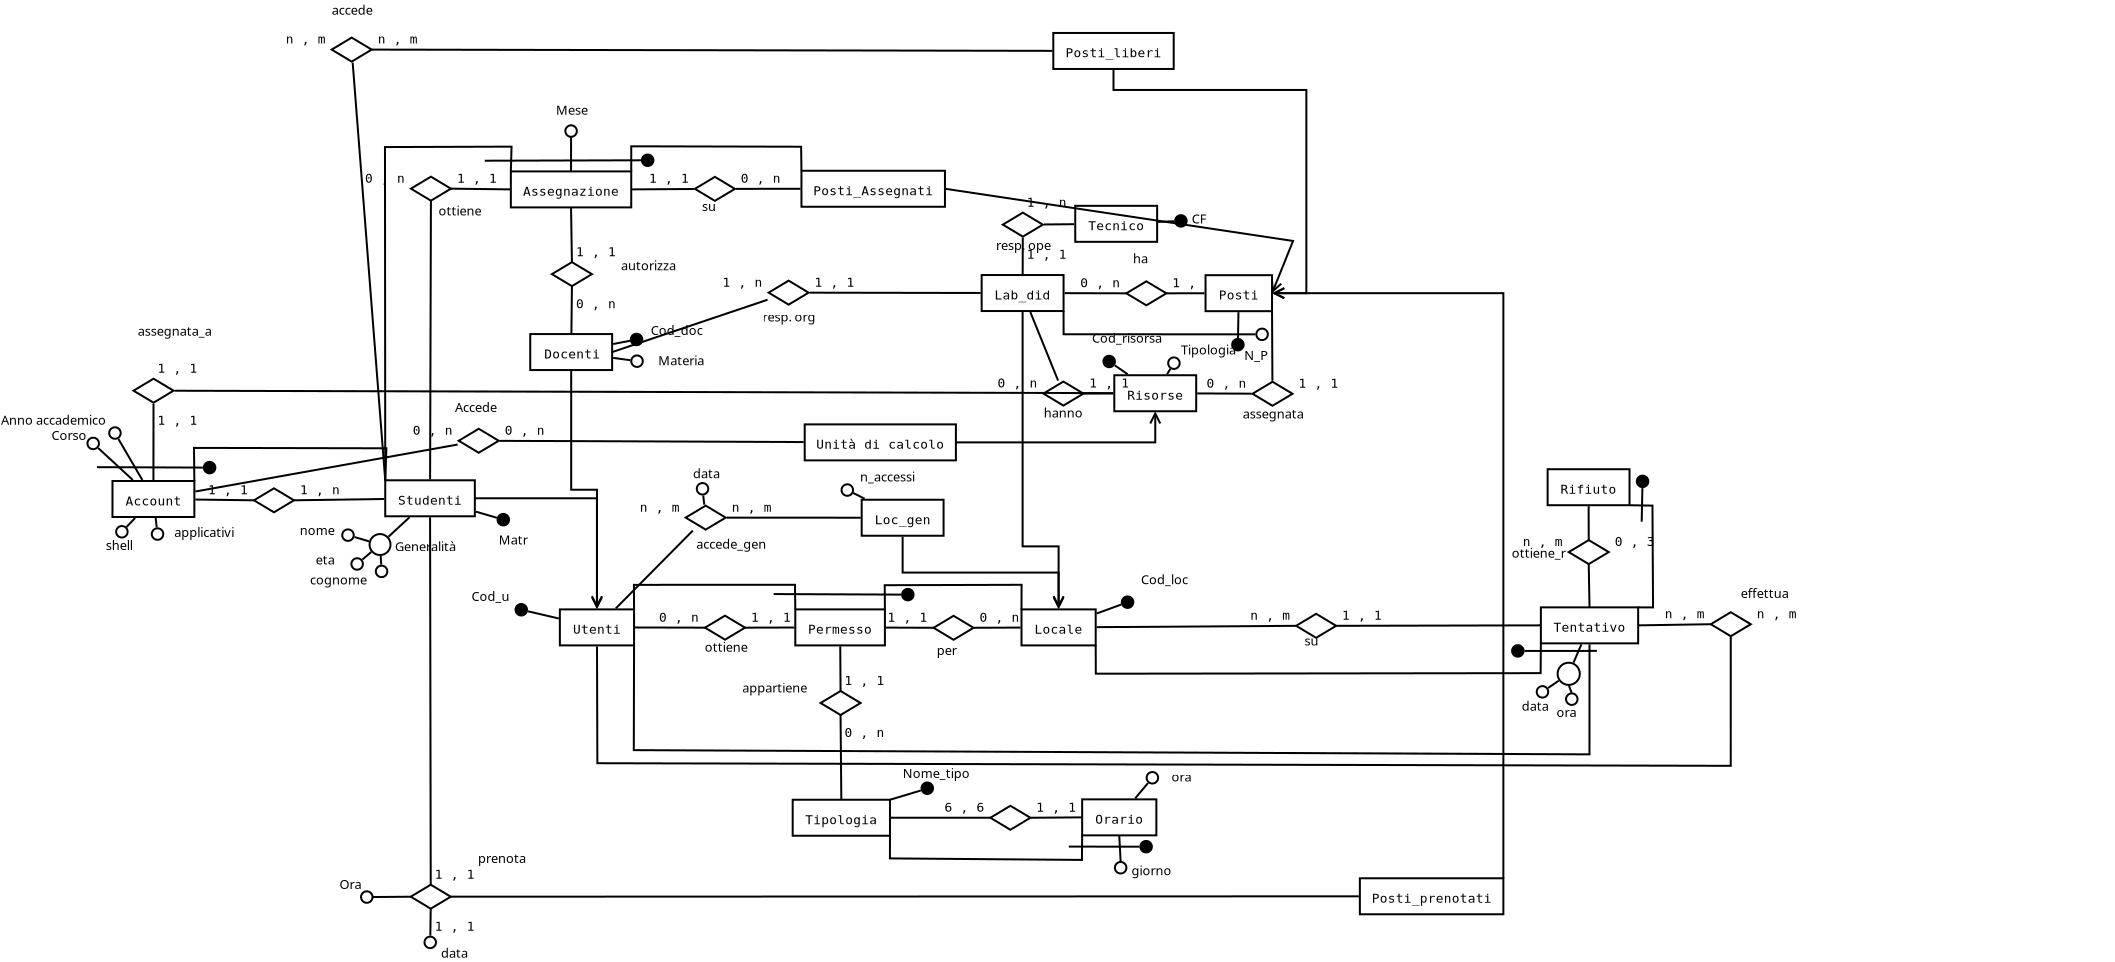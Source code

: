 <?xml version="1.0" encoding="UTF-8"?>
<dia:diagram xmlns:dia="http://www.lysator.liu.se/~alla/dia/">
  <dia:layer name="Background" visible="true" active="true">
    <dia:group>
      <dia:object type="ER - Entity" version="0" id="O0">
        <dia:attribute name="obj_pos">
          <dia:point val="26.592,-6.06"/>
        </dia:attribute>
        <dia:attribute name="obj_bb">
          <dia:rectangle val="26.542,-6.11;30.737,-4.21"/>
        </dia:attribute>
        <dia:attribute name="elem_corner">
          <dia:point val="26.592,-6.06"/>
        </dia:attribute>
        <dia:attribute name="elem_width">
          <dia:real val="4.095"/>
        </dia:attribute>
        <dia:attribute name="elem_height">
          <dia:real val="1.8"/>
        </dia:attribute>
        <dia:attribute name="border_width">
          <dia:real val="0.1"/>
        </dia:attribute>
        <dia:attribute name="border_color">
          <dia:color val="#000000"/>
        </dia:attribute>
        <dia:attribute name="inner_color">
          <dia:color val="#ffffff"/>
        </dia:attribute>
        <dia:attribute name="name">
          <dia:string>#Docenti#</dia:string>
        </dia:attribute>
        <dia:attribute name="weak">
          <dia:boolean val="false"/>
        </dia:attribute>
        <dia:attribute name="associative">
          <dia:boolean val="false"/>
        </dia:attribute>
        <dia:attribute name="font">
          <dia:font family="monospace" style="0" name="Courier"/>
        </dia:attribute>
        <dia:attribute name="font_height">
          <dia:real val="0.8"/>
        </dia:attribute>
      </dia:object>
      <dia:object type="Geometric - Perfect Circle" version="1" id="O1">
        <dia:attribute name="obj_pos">
          <dia:point val="31.644,-4.992"/>
        </dia:attribute>
        <dia:attribute name="obj_bb">
          <dia:rectangle val="31.594,-5.042;32.269,-4.367"/>
        </dia:attribute>
        <dia:attribute name="meta">
          <dia:composite type="dict"/>
        </dia:attribute>
        <dia:attribute name="elem_corner">
          <dia:point val="31.644,-4.992"/>
        </dia:attribute>
        <dia:attribute name="elem_width">
          <dia:real val="0.575"/>
        </dia:attribute>
        <dia:attribute name="elem_height">
          <dia:real val="0.575"/>
        </dia:attribute>
        <dia:attribute name="line_width">
          <dia:real val="0.1"/>
        </dia:attribute>
        <dia:attribute name="line_colour">
          <dia:color val="#000000"/>
        </dia:attribute>
        <dia:attribute name="fill_colour">
          <dia:color val="#ffffff"/>
        </dia:attribute>
        <dia:attribute name="show_background">
          <dia:boolean val="true"/>
        </dia:attribute>
        <dia:attribute name="line_style">
          <dia:enum val="0"/>
          <dia:real val="1"/>
        </dia:attribute>
        <dia:attribute name="flip_horizontal">
          <dia:boolean val="false"/>
        </dia:attribute>
        <dia:attribute name="flip_vertical">
          <dia:boolean val="false"/>
        </dia:attribute>
        <dia:attribute name="subscale">
          <dia:real val="1"/>
        </dia:attribute>
      </dia:object>
      <dia:object type="Geometric - Perfect Circle" version="1" id="O2">
        <dia:attribute name="obj_pos">
          <dia:point val="31.619,-6.075"/>
        </dia:attribute>
        <dia:attribute name="obj_bb">
          <dia:rectangle val="31.569,-6.125;32.244,-5.45"/>
        </dia:attribute>
        <dia:attribute name="meta">
          <dia:composite type="dict"/>
        </dia:attribute>
        <dia:attribute name="elem_corner">
          <dia:point val="31.619,-6.075"/>
        </dia:attribute>
        <dia:attribute name="elem_width">
          <dia:real val="0.575"/>
        </dia:attribute>
        <dia:attribute name="elem_height">
          <dia:real val="0.575"/>
        </dia:attribute>
        <dia:attribute name="line_width">
          <dia:real val="0.1"/>
        </dia:attribute>
        <dia:attribute name="line_colour">
          <dia:color val="#000000"/>
        </dia:attribute>
        <dia:attribute name="fill_colour">
          <dia:color val="#000000"/>
        </dia:attribute>
        <dia:attribute name="show_background">
          <dia:boolean val="true"/>
        </dia:attribute>
        <dia:attribute name="line_style">
          <dia:enum val="0"/>
          <dia:real val="1"/>
        </dia:attribute>
        <dia:attribute name="flip_horizontal">
          <dia:boolean val="false"/>
        </dia:attribute>
        <dia:attribute name="flip_vertical">
          <dia:boolean val="false"/>
        </dia:attribute>
        <dia:attribute name="subscale">
          <dia:real val="1"/>
        </dia:attribute>
      </dia:object>
      <dia:object type="Standard - Text" version="1" id="O3">
        <dia:attribute name="obj_pos">
          <dia:point val="32.616,-6.016"/>
        </dia:attribute>
        <dia:attribute name="obj_bb">
          <dia:rectangle val="32.616,-6.611;35.336,-5.866"/>
        </dia:attribute>
        <dia:attribute name="text">
          <dia:composite type="text">
            <dia:attribute name="string">
              <dia:string>#Cod_doc#</dia:string>
            </dia:attribute>
            <dia:attribute name="font">
              <dia:font family="sans" style="0" name="Helvetica"/>
            </dia:attribute>
            <dia:attribute name="height">
              <dia:real val="0.8"/>
            </dia:attribute>
            <dia:attribute name="pos">
              <dia:point val="32.616,-6.016"/>
            </dia:attribute>
            <dia:attribute name="color">
              <dia:color val="#000000"/>
            </dia:attribute>
            <dia:attribute name="alignment">
              <dia:enum val="0"/>
            </dia:attribute>
          </dia:composite>
        </dia:attribute>
        <dia:attribute name="valign">
          <dia:enum val="3"/>
        </dia:attribute>
      </dia:object>
      <dia:object type="Standard - Line" version="0" id="O4">
        <dia:attribute name="obj_pos">
          <dia:point val="31.588,-5.726"/>
        </dia:attribute>
        <dia:attribute name="obj_bb">
          <dia:rectangle val="30.678,-5.785;31.646,-5.504"/>
        </dia:attribute>
        <dia:attribute name="conn_endpoints">
          <dia:point val="31.588,-5.726"/>
          <dia:point val="30.737,-5.563"/>
        </dia:attribute>
        <dia:attribute name="numcp">
          <dia:int val="1"/>
        </dia:attribute>
        <dia:connections>
          <dia:connection handle="0" to="O2" connection="8"/>
          <dia:connection handle="1" to="O0" connection="8"/>
        </dia:connections>
      </dia:object>
      <dia:object type="Standard - Text" version="1" id="O5">
        <dia:attribute name="obj_pos">
          <dia:point val="32.995,-4.502"/>
        </dia:attribute>
        <dia:attribute name="obj_bb">
          <dia:rectangle val="32.995,-5.097;35.417,-4.352"/>
        </dia:attribute>
        <dia:attribute name="text">
          <dia:composite type="text">
            <dia:attribute name="string">
              <dia:string>#Materia#</dia:string>
            </dia:attribute>
            <dia:attribute name="font">
              <dia:font family="sans" style="0" name="Helvetica"/>
            </dia:attribute>
            <dia:attribute name="height">
              <dia:real val="0.8"/>
            </dia:attribute>
            <dia:attribute name="pos">
              <dia:point val="32.995,-4.502"/>
            </dia:attribute>
            <dia:attribute name="color">
              <dia:color val="#000000"/>
            </dia:attribute>
            <dia:attribute name="alignment">
              <dia:enum val="0"/>
            </dia:attribute>
          </dia:composite>
        </dia:attribute>
        <dia:attribute name="valign">
          <dia:enum val="3"/>
        </dia:attribute>
      </dia:object>
      <dia:object type="Standard - Line" version="0" id="O6">
        <dia:attribute name="obj_pos">
          <dia:point val="31.61,-4.749"/>
        </dia:attribute>
        <dia:attribute name="obj_bb">
          <dia:rectangle val="30.68,-4.926;31.666,-4.693"/>
        </dia:attribute>
        <dia:attribute name="conn_endpoints">
          <dia:point val="31.61,-4.749"/>
          <dia:point val="30.736,-4.87"/>
        </dia:attribute>
        <dia:attribute name="numcp">
          <dia:int val="1"/>
        </dia:attribute>
        <dia:connections>
          <dia:connection handle="0" to="O1" connection="8"/>
          <dia:connection handle="1" to="O0" connection="8"/>
        </dia:connections>
      </dia:object>
    </dia:group>
    <dia:object type="Standard - Line" version="0" id="O7">
      <dia:attribute name="obj_pos">
        <dia:point val="24.921,3.126"/>
      </dia:attribute>
      <dia:attribute name="obj_bb">
        <dia:rectangle val="23.81,2.758;24.983,3.188"/>
      </dia:attribute>
      <dia:attribute name="conn_endpoints">
        <dia:point val="24.921,3.126"/>
        <dia:point val="23.872,2.82"/>
      </dia:attribute>
      <dia:attribute name="numcp">
        <dia:int val="1"/>
      </dia:attribute>
      <dia:connections>
        <dia:connection handle="0" to="O129" connection="8"/>
        <dia:connection handle="1" to="O127" connection="8"/>
      </dia:connections>
    </dia:object>
    <dia:object type="Standard - Line" version="0" id="O8">
      <dia:attribute name="obj_pos">
        <dia:point val="19.503,4.074"/>
      </dia:attribute>
      <dia:attribute name="obj_bb">
        <dia:rectangle val="19.433,3.03;20.626,4.145"/>
      </dia:attribute>
      <dia:attribute name="conn_endpoints">
        <dia:point val="19.503,4.074"/>
        <dia:point val="20.555,3.101"/>
      </dia:attribute>
      <dia:attribute name="numcp">
        <dia:int val="1"/>
      </dia:attribute>
      <dia:connections>
        <dia:connection handle="0" to="O128" connection="8"/>
        <dia:connection handle="1" to="O127" connection="8"/>
      </dia:connections>
    </dia:object>
    <dia:object type="Standard - ZigZagLine" version="1" id="O9">
      <dia:attribute name="obj_pos">
        <dia:point val="23.822,2.151"/>
      </dia:attribute>
      <dia:attribute name="obj_bb">
        <dia:rectangle val="23.772,2.101;30.259,7.819"/>
      </dia:attribute>
      <dia:attribute name="orth_points">
        <dia:point val="23.822,2.151"/>
        <dia:point val="29.928,2.151"/>
        <dia:point val="29.928,7.707"/>
      </dia:attribute>
      <dia:attribute name="orth_orient">
        <dia:enum val="0"/>
        <dia:enum val="1"/>
      </dia:attribute>
      <dia:attribute name="autorouting">
        <dia:boolean val="true"/>
      </dia:attribute>
      <dia:attribute name="end_arrow">
        <dia:enum val="1"/>
      </dia:attribute>
      <dia:attribute name="end_arrow_length">
        <dia:real val="0.5"/>
      </dia:attribute>
      <dia:attribute name="end_arrow_width">
        <dia:real val="0.5"/>
      </dia:attribute>
      <dia:connections>
        <dia:connection handle="0" to="O127" connection="4"/>
        <dia:connection handle="1" to="O11" connection="1"/>
      </dia:connections>
    </dia:object>
    <dia:object type="Standard - ZigZagLine" version="1" id="O10">
      <dia:attribute name="obj_pos">
        <dia:point val="28.639,-4.209"/>
      </dia:attribute>
      <dia:attribute name="obj_bb">
        <dia:rectangle val="28.589,-4.259;30.259,7.768"/>
      </dia:attribute>
      <dia:attribute name="orth_points">
        <dia:point val="28.639,-4.209"/>
        <dia:point val="28.639,1.723"/>
        <dia:point val="29.928,1.723"/>
        <dia:point val="29.928,7.656"/>
      </dia:attribute>
      <dia:attribute name="orth_orient">
        <dia:enum val="1"/>
        <dia:enum val="0"/>
        <dia:enum val="1"/>
      </dia:attribute>
      <dia:attribute name="autorouting">
        <dia:boolean val="true"/>
      </dia:attribute>
      <dia:attribute name="end_arrow">
        <dia:enum val="1"/>
      </dia:attribute>
      <dia:attribute name="end_arrow_length">
        <dia:real val="0.5"/>
      </dia:attribute>
      <dia:attribute name="end_arrow_width">
        <dia:real val="0.5"/>
      </dia:attribute>
      <dia:connections>
        <dia:connection handle="0" to="O0" connection="8"/>
        <dia:connection handle="1" to="O11" connection="8"/>
      </dia:connections>
    </dia:object>
    <dia:group>
      <dia:object type="ER - Entity" version="0" id="O11">
        <dia:attribute name="obj_pos">
          <dia:point val="28.073,7.707"/>
        </dia:attribute>
        <dia:attribute name="obj_bb">
          <dia:rectangle val="28.023,7.657;31.833,9.557"/>
        </dia:attribute>
        <dia:attribute name="elem_corner">
          <dia:point val="28.073,7.707"/>
        </dia:attribute>
        <dia:attribute name="elem_width">
          <dia:real val="3.71"/>
        </dia:attribute>
        <dia:attribute name="elem_height">
          <dia:real val="1.8"/>
        </dia:attribute>
        <dia:attribute name="border_width">
          <dia:real val="0.1"/>
        </dia:attribute>
        <dia:attribute name="border_color">
          <dia:color val="#000000"/>
        </dia:attribute>
        <dia:attribute name="inner_color">
          <dia:color val="#ffffff"/>
        </dia:attribute>
        <dia:attribute name="name">
          <dia:string>#Utenti#</dia:string>
        </dia:attribute>
        <dia:attribute name="weak">
          <dia:boolean val="false"/>
        </dia:attribute>
        <dia:attribute name="associative">
          <dia:boolean val="false"/>
        </dia:attribute>
        <dia:attribute name="font">
          <dia:font family="monospace" style="0" name="Courier"/>
        </dia:attribute>
        <dia:attribute name="font_height">
          <dia:real val="0.8"/>
        </dia:attribute>
      </dia:object>
      <dia:object type="Geometric - Perfect Circle" version="1" id="O12">
        <dia:attribute name="obj_pos">
          <dia:point val="25.856,7.437"/>
        </dia:attribute>
        <dia:attribute name="obj_bb">
          <dia:rectangle val="25.806,7.387;26.481,8.062"/>
        </dia:attribute>
        <dia:attribute name="meta">
          <dia:composite type="dict"/>
        </dia:attribute>
        <dia:attribute name="elem_corner">
          <dia:point val="25.856,7.437"/>
        </dia:attribute>
        <dia:attribute name="elem_width">
          <dia:real val="0.575"/>
        </dia:attribute>
        <dia:attribute name="elem_height">
          <dia:real val="0.575"/>
        </dia:attribute>
        <dia:attribute name="line_width">
          <dia:real val="0.1"/>
        </dia:attribute>
        <dia:attribute name="line_colour">
          <dia:color val="#000000"/>
        </dia:attribute>
        <dia:attribute name="fill_colour">
          <dia:color val="#000000"/>
        </dia:attribute>
        <dia:attribute name="show_background">
          <dia:boolean val="true"/>
        </dia:attribute>
        <dia:attribute name="line_style">
          <dia:enum val="0"/>
          <dia:real val="1"/>
        </dia:attribute>
        <dia:attribute name="flip_horizontal">
          <dia:boolean val="false"/>
        </dia:attribute>
        <dia:attribute name="flip_vertical">
          <dia:boolean val="false"/>
        </dia:attribute>
        <dia:attribute name="subscale">
          <dia:real val="1"/>
        </dia:attribute>
      </dia:object>
      <dia:object type="Standard - Line" version="0" id="O13">
        <dia:attribute name="obj_pos">
          <dia:point val="28.022,8.163"/>
        </dia:attribute>
        <dia:attribute name="obj_bb">
          <dia:rectangle val="26.411,7.741;28.082,8.223"/>
        </dia:attribute>
        <dia:attribute name="conn_endpoints">
          <dia:point val="28.022,8.163"/>
          <dia:point val="26.471,7.801"/>
        </dia:attribute>
        <dia:attribute name="numcp">
          <dia:int val="1"/>
        </dia:attribute>
        <dia:connections>
          <dia:connection handle="0" to="O11" connection="8"/>
          <dia:connection handle="1" to="O12" connection="8"/>
        </dia:connections>
      </dia:object>
      <dia:object type="Standard - Text" version="1" id="O14">
        <dia:attribute name="obj_pos">
          <dia:point val="23.658,7.286"/>
        </dia:attribute>
        <dia:attribute name="obj_bb">
          <dia:rectangle val="23.658,6.691;25.631,7.436"/>
        </dia:attribute>
        <dia:attribute name="text">
          <dia:composite type="text">
            <dia:attribute name="string">
              <dia:string>#Cod_u#</dia:string>
            </dia:attribute>
            <dia:attribute name="font">
              <dia:font family="sans" style="0" name="Helvetica"/>
            </dia:attribute>
            <dia:attribute name="height">
              <dia:real val="0.8"/>
            </dia:attribute>
            <dia:attribute name="pos">
              <dia:point val="23.658,7.286"/>
            </dia:attribute>
            <dia:attribute name="color">
              <dia:color val="#000000"/>
            </dia:attribute>
            <dia:attribute name="alignment">
              <dia:enum val="0"/>
            </dia:attribute>
          </dia:composite>
        </dia:attribute>
        <dia:attribute name="valign">
          <dia:enum val="3"/>
        </dia:attribute>
      </dia:object>
    </dia:group>
    <dia:group>
      <dia:object type="ER - Entity" version="0" id="O15">
        <dia:attribute name="obj_pos">
          <dia:point val="51.155,7.707"/>
        </dia:attribute>
        <dia:attribute name="obj_bb">
          <dia:rectangle val="51.105,7.657;54.915,9.557"/>
        </dia:attribute>
        <dia:attribute name="elem_corner">
          <dia:point val="51.155,7.707"/>
        </dia:attribute>
        <dia:attribute name="elem_width">
          <dia:real val="3.71"/>
        </dia:attribute>
        <dia:attribute name="elem_height">
          <dia:real val="1.8"/>
        </dia:attribute>
        <dia:attribute name="border_width">
          <dia:real val="0.1"/>
        </dia:attribute>
        <dia:attribute name="border_color">
          <dia:color val="#000000"/>
        </dia:attribute>
        <dia:attribute name="inner_color">
          <dia:color val="#ffffff"/>
        </dia:attribute>
        <dia:attribute name="name">
          <dia:string>#Locale#</dia:string>
        </dia:attribute>
        <dia:attribute name="weak">
          <dia:boolean val="false"/>
        </dia:attribute>
        <dia:attribute name="associative">
          <dia:boolean val="false"/>
        </dia:attribute>
        <dia:attribute name="font">
          <dia:font family="monospace" style="0" name="Courier"/>
        </dia:attribute>
        <dia:attribute name="font_height">
          <dia:real val="0.8"/>
        </dia:attribute>
      </dia:object>
      <dia:object type="Geometric - Perfect Circle" version="1" id="O16">
        <dia:attribute name="obj_pos">
          <dia:point val="56.171,7.059"/>
        </dia:attribute>
        <dia:attribute name="obj_bb">
          <dia:rectangle val="56.121,7.009;56.796,7.684"/>
        </dia:attribute>
        <dia:attribute name="meta">
          <dia:composite type="dict"/>
        </dia:attribute>
        <dia:attribute name="elem_corner">
          <dia:point val="56.171,7.059"/>
        </dia:attribute>
        <dia:attribute name="elem_width">
          <dia:real val="0.575"/>
        </dia:attribute>
        <dia:attribute name="elem_height">
          <dia:real val="0.575"/>
        </dia:attribute>
        <dia:attribute name="line_width">
          <dia:real val="0.1"/>
        </dia:attribute>
        <dia:attribute name="line_colour">
          <dia:color val="#000000"/>
        </dia:attribute>
        <dia:attribute name="fill_colour">
          <dia:color val="#000000"/>
        </dia:attribute>
        <dia:attribute name="show_background">
          <dia:boolean val="true"/>
        </dia:attribute>
        <dia:attribute name="line_style">
          <dia:enum val="0"/>
          <dia:real val="1"/>
        </dia:attribute>
        <dia:attribute name="flip_horizontal">
          <dia:boolean val="false"/>
        </dia:attribute>
        <dia:attribute name="flip_vertical">
          <dia:boolean val="false"/>
        </dia:attribute>
        <dia:attribute name="subscale">
          <dia:real val="1"/>
        </dia:attribute>
      </dia:object>
      <dia:object type="Standard - Text" version="1" id="O17">
        <dia:attribute name="obj_pos">
          <dia:point val="57.126,6.445"/>
        </dia:attribute>
        <dia:attribute name="obj_bb">
          <dia:rectangle val="57.126,5.85;59.616,6.595"/>
        </dia:attribute>
        <dia:attribute name="text">
          <dia:composite type="text">
            <dia:attribute name="string">
              <dia:string>#Cod_loc#</dia:string>
            </dia:attribute>
            <dia:attribute name="font">
              <dia:font family="sans" style="0" name="Helvetica"/>
            </dia:attribute>
            <dia:attribute name="height">
              <dia:real val="0.8"/>
            </dia:attribute>
            <dia:attribute name="pos">
              <dia:point val="57.126,6.445"/>
            </dia:attribute>
            <dia:attribute name="color">
              <dia:color val="#000000"/>
            </dia:attribute>
            <dia:attribute name="alignment">
              <dia:enum val="0"/>
            </dia:attribute>
          </dia:composite>
        </dia:attribute>
        <dia:attribute name="valign">
          <dia:enum val="3"/>
        </dia:attribute>
      </dia:object>
      <dia:object type="Standard - Line" version="0" id="O18">
        <dia:attribute name="obj_pos">
          <dia:point val="56.141,7.462"/>
        </dia:attribute>
        <dia:attribute name="obj_bb">
          <dia:rectangle val="54.849,7.398;56.205,7.975"/>
        </dia:attribute>
        <dia:attribute name="conn_endpoints">
          <dia:point val="56.141,7.462"/>
          <dia:point val="54.913,7.911"/>
        </dia:attribute>
        <dia:attribute name="numcp">
          <dia:int val="1"/>
        </dia:attribute>
        <dia:connections>
          <dia:connection handle="0" to="O16" connection="8"/>
          <dia:connection handle="1" to="O15" connection="8"/>
        </dia:connections>
      </dia:object>
    </dia:group>
    <dia:object type="Standard - Line" version="0" id="O19">
      <dia:attribute name="obj_pos">
        <dia:point val="31.833,8.611"/>
      </dia:attribute>
      <dia:attribute name="obj_bb">
        <dia:rectangle val="31.783,8.561;35.38,8.67"/>
      </dia:attribute>
      <dia:attribute name="conn_endpoints">
        <dia:point val="31.833,8.611"/>
        <dia:point val="35.33,8.62"/>
      </dia:attribute>
      <dia:attribute name="numcp">
        <dia:int val="1"/>
      </dia:attribute>
      <dia:connections>
        <dia:connection handle="0" to="O11" connection="8"/>
        <dia:connection handle="1" to="O71" connection="0"/>
      </dia:connections>
    </dia:object>
    <dia:object type="Standard - Line" version="0" id="O20">
      <dia:attribute name="obj_pos">
        <dia:point val="37.33,8.62"/>
      </dia:attribute>
      <dia:attribute name="obj_bb">
        <dia:rectangle val="37.28,8.563;39.845,8.67"/>
      </dia:attribute>
      <dia:attribute name="conn_endpoints">
        <dia:point val="37.33,8.62"/>
        <dia:point val="39.795,8.613"/>
      </dia:attribute>
      <dia:attribute name="numcp">
        <dia:int val="1"/>
      </dia:attribute>
      <dia:connections>
        <dia:connection handle="0" to="O71" connection="4"/>
        <dia:connection handle="1" to="O97" connection="8"/>
      </dia:connections>
    </dia:object>
    <dia:object type="Standard - Line" version="0" id="O21">
      <dia:attribute name="obj_pos">
        <dia:point val="44.372,8.616"/>
      </dia:attribute>
      <dia:attribute name="obj_bb">
        <dia:rectangle val="44.321,8.566;46.809,8.676"/>
      </dia:attribute>
      <dia:attribute name="conn_endpoints">
        <dia:point val="44.372,8.616"/>
        <dia:point val="46.758,8.626"/>
      </dia:attribute>
      <dia:attribute name="numcp">
        <dia:int val="1"/>
      </dia:attribute>
      <dia:connections>
        <dia:connection handle="0" to="O97" connection="8"/>
        <dia:connection handle="1" to="O69" connection="0"/>
      </dia:connections>
    </dia:object>
    <dia:object type="Standard - Line" version="0" id="O22">
      <dia:attribute name="obj_pos">
        <dia:point val="51.106,8.615"/>
      </dia:attribute>
      <dia:attribute name="obj_bb">
        <dia:rectangle val="48.708,8.565;51.157,8.676"/>
      </dia:attribute>
      <dia:attribute name="conn_endpoints">
        <dia:point val="51.106,8.615"/>
        <dia:point val="48.758,8.626"/>
      </dia:attribute>
      <dia:attribute name="numcp">
        <dia:int val="1"/>
      </dia:attribute>
      <dia:connections>
        <dia:connection handle="0" to="O15" connection="8"/>
        <dia:connection handle="1" to="O69" connection="4"/>
      </dia:connections>
    </dia:object>
    <dia:object type="Standard - PolyLine" version="0" id="O23">
      <dia:attribute name="obj_pos">
        <dia:point val="51.155,7.707"/>
      </dia:attribute>
      <dia:attribute name="obj_bb">
        <dia:rectangle val="44.265,6.427;51.209,7.757"/>
      </dia:attribute>
      <dia:attribute name="poly_points">
        <dia:point val="51.155,7.707"/>
        <dia:point val="51.159,6.477"/>
        <dia:point val="44.316,6.497"/>
        <dia:point val="44.325,7.707"/>
      </dia:attribute>
      <dia:connections>
        <dia:connection handle="0" to="O15" connection="0"/>
        <dia:connection handle="3" to="O97" connection="2"/>
      </dia:connections>
    </dia:object>
    <dia:object type="Standard - PolyLine" version="0" id="O24">
      <dia:attribute name="obj_pos">
        <dia:point val="39.845,7.707"/>
      </dia:attribute>
      <dia:attribute name="obj_bb">
        <dia:rectangle val="31.725,6.427;39.896,7.757"/>
      </dia:attribute>
      <dia:attribute name="poly_points">
        <dia:point val="39.845,7.707"/>
        <dia:point val="39.829,6.477"/>
        <dia:point val="31.776,6.479"/>
        <dia:point val="31.783,7.707"/>
      </dia:attribute>
      <dia:connections>
        <dia:connection handle="0" to="O97" connection="0"/>
        <dia:connection handle="3" to="O11" connection="2"/>
      </dia:connections>
    </dia:object>
    <dia:object type="ER - Entity" version="0" id="O25">
      <dia:attribute name="obj_pos">
        <dia:point val="49.163,-9.011"/>
      </dia:attribute>
      <dia:attribute name="obj_bb">
        <dia:rectangle val="49.113,-9.061;53.308,-7.161"/>
      </dia:attribute>
      <dia:attribute name="elem_corner">
        <dia:point val="49.163,-9.011"/>
      </dia:attribute>
      <dia:attribute name="elem_width">
        <dia:real val="4.095"/>
      </dia:attribute>
      <dia:attribute name="elem_height">
        <dia:real val="1.8"/>
      </dia:attribute>
      <dia:attribute name="border_width">
        <dia:real val="0.1"/>
      </dia:attribute>
      <dia:attribute name="border_color">
        <dia:color val="#000000"/>
      </dia:attribute>
      <dia:attribute name="inner_color">
        <dia:color val="#ffffff"/>
      </dia:attribute>
      <dia:attribute name="name">
        <dia:string>#Lab_did#</dia:string>
      </dia:attribute>
      <dia:attribute name="weak">
        <dia:boolean val="false"/>
      </dia:attribute>
      <dia:attribute name="associative">
        <dia:boolean val="false"/>
      </dia:attribute>
      <dia:attribute name="font">
        <dia:font family="monospace" style="0" name="Courier"/>
      </dia:attribute>
      <dia:attribute name="font_height">
        <dia:real val="0.8"/>
      </dia:attribute>
    </dia:object>
    <dia:object type="Standard - ZigZagLine" version="1" id="O26">
      <dia:attribute name="obj_pos">
        <dia:point val="51.21,-7.162"/>
      </dia:attribute>
      <dia:attribute name="obj_bb">
        <dia:rectangle val="51.16,-7.212;53.341,7.819"/>
      </dia:attribute>
      <dia:attribute name="orth_points">
        <dia:point val="51.21,-7.162"/>
        <dia:point val="51.21,4.556"/>
        <dia:point val="53.01,4.556"/>
        <dia:point val="53.01,7.707"/>
      </dia:attribute>
      <dia:attribute name="orth_orient">
        <dia:enum val="1"/>
        <dia:enum val="0"/>
        <dia:enum val="1"/>
      </dia:attribute>
      <dia:attribute name="autorouting">
        <dia:boolean val="false"/>
      </dia:attribute>
      <dia:attribute name="end_arrow">
        <dia:enum val="1"/>
      </dia:attribute>
      <dia:attribute name="end_arrow_length">
        <dia:real val="0.5"/>
      </dia:attribute>
      <dia:attribute name="end_arrow_width">
        <dia:real val="0.5"/>
      </dia:attribute>
      <dia:connections>
        <dia:connection handle="0" to="O25" connection="8"/>
        <dia:connection handle="1" to="O15" connection="1"/>
      </dia:connections>
    </dia:object>
    <dia:object type="Standard - Line" version="0" id="O27">
      <dia:attribute name="obj_pos">
        <dia:point val="60.307,-8.101"/>
      </dia:attribute>
      <dia:attribute name="obj_bb">
        <dia:rectangle val="58.347,-8.151;60.357,-8.047"/>
      </dia:attribute>
      <dia:attribute name="conn_endpoints">
        <dia:point val="60.307,-8.101"/>
        <dia:point val="58.397,-8.097"/>
      </dia:attribute>
      <dia:attribute name="numcp">
        <dia:int val="1"/>
      </dia:attribute>
      <dia:connections>
        <dia:connection handle="0" to="O94" connection="8"/>
        <dia:connection handle="1" to="O67" connection="4"/>
      </dia:connections>
    </dia:object>
    <dia:object type="Standard - Line" version="0" id="O28">
      <dia:attribute name="obj_pos">
        <dia:point val="53.308,-8.106"/>
      </dia:attribute>
      <dia:attribute name="obj_bb">
        <dia:rectangle val="53.258,-8.156;56.447,-8.047"/>
      </dia:attribute>
      <dia:attribute name="conn_endpoints">
        <dia:point val="53.308,-8.106"/>
        <dia:point val="56.397,-8.097"/>
      </dia:attribute>
      <dia:attribute name="numcp">
        <dia:int val="1"/>
      </dia:attribute>
      <dia:connections>
        <dia:connection handle="0" to="O25" connection="8"/>
        <dia:connection handle="1" to="O67" connection="0"/>
      </dia:connections>
    </dia:object>
    <dia:object type="Standard - Line" version="0" id="O29">
      <dia:attribute name="obj_pos">
        <dia:point val="42.092,9.554"/>
      </dia:attribute>
      <dia:attribute name="obj_bb">
        <dia:rectangle val="42.041,9.504;42.158,11.837"/>
      </dia:attribute>
      <dia:attribute name="conn_endpoints">
        <dia:point val="42.092,9.554"/>
        <dia:point val="42.108,11.787"/>
      </dia:attribute>
      <dia:attribute name="numcp">
        <dia:int val="1"/>
      </dia:attribute>
      <dia:connections>
        <dia:connection handle="0" to="O97" connection="8"/>
        <dia:connection handle="1" to="O100" connection="2"/>
      </dia:connections>
    </dia:object>
    <dia:object type="Standard - Line" version="0" id="O30">
      <dia:attribute name="obj_pos">
        <dia:point val="42.108,12.987"/>
      </dia:attribute>
      <dia:attribute name="obj_bb">
        <dia:rectangle val="42.057,12.936;42.197,17.275"/>
      </dia:attribute>
      <dia:attribute name="conn_endpoints">
        <dia:point val="42.108,12.987"/>
        <dia:point val="42.146,17.224"/>
      </dia:attribute>
      <dia:attribute name="numcp">
        <dia:int val="1"/>
      </dia:attribute>
      <dia:connections>
        <dia:connection handle="0" to="O100" connection="6"/>
        <dia:connection handle="1" to="O158" connection="1"/>
      </dia:connections>
    </dia:object>
    <dia:object type="Standard - Line" version="0" id="O31">
      <dia:attribute name="obj_pos">
        <dia:point val="30.687,-5.16"/>
      </dia:attribute>
      <dia:attribute name="obj_bb">
        <dia:rectangle val="30.623,-7.841;38.524,-5.096"/>
      </dia:attribute>
      <dia:attribute name="conn_endpoints">
        <dia:point val="30.687,-5.16"/>
        <dia:point val="38.461,-7.777"/>
      </dia:attribute>
      <dia:attribute name="numcp">
        <dia:int val="1"/>
      </dia:attribute>
      <dia:connections>
        <dia:connection handle="0" to="O0" connection="4"/>
        <dia:connection handle="1" to="O49" connection="8"/>
      </dia:connections>
    </dia:object>
    <dia:object type="Standard - Line" version="0" id="O32">
      <dia:attribute name="obj_pos">
        <dia:point val="40.56,-8.129"/>
      </dia:attribute>
      <dia:attribute name="obj_bb">
        <dia:rectangle val="40.51,-8.179;49.163,-8.065"/>
      </dia:attribute>
      <dia:attribute name="conn_endpoints">
        <dia:point val="40.56,-8.129"/>
        <dia:point val="49.113,-8.115"/>
      </dia:attribute>
      <dia:attribute name="numcp">
        <dia:int val="1"/>
      </dia:attribute>
      <dia:connections>
        <dia:connection handle="0" to="O49" connection="8"/>
        <dia:connection handle="1" to="O25" connection="8"/>
      </dia:connections>
    </dia:object>
    <dia:object type="Standard - PolyLine" version="0" id="O33">
      <dia:attribute name="obj_pos">
        <dia:point val="53.258,-7.211"/>
      </dia:attribute>
      <dia:attribute name="obj_bb">
        <dia:rectangle val="53.208,-7.262;62.897,-5.996"/>
      </dia:attribute>
      <dia:attribute name="poly_points">
        <dia:point val="53.258,-7.211"/>
        <dia:point val="53.26,-6.05"/>
        <dia:point val="63.185,-6.046"/>
      </dia:attribute>
      <dia:connections>
        <dia:connection handle="0" to="O25" connection="7"/>
        <dia:connection handle="2" to="O45" connection="8"/>
      </dia:connections>
    </dia:object>
    <dia:object type="Standard - Line" version="0" id="O34">
      <dia:attribute name="obj_pos">
        <dia:point val="22.616,22.072"/>
      </dia:attribute>
      <dia:attribute name="obj_bb">
        <dia:rectangle val="22.566,22.002;68.072,22.122"/>
      </dia:attribute>
      <dia:attribute name="conn_endpoints">
        <dia:point val="22.616,22.072"/>
        <dia:point val="68.022,22.052"/>
      </dia:attribute>
      <dia:attribute name="numcp">
        <dia:int val="1"/>
      </dia:attribute>
      <dia:connections>
        <dia:connection handle="0" to="O205" connection="4"/>
        <dia:connection handle="1" to="O40" connection="8"/>
      </dia:connections>
    </dia:object>
    <dia:object type="Standard - Line" version="0" id="O35">
      <dia:attribute name="obj_pos">
        <dia:point val="21.616,21.472"/>
      </dia:attribute>
      <dia:attribute name="obj_bb">
        <dia:rectangle val="21.534,3.05;21.666,21.522"/>
      </dia:attribute>
      <dia:attribute name="conn_endpoints">
        <dia:point val="21.616,21.472"/>
        <dia:point val="21.584,3.101"/>
      </dia:attribute>
      <dia:attribute name="numcp">
        <dia:int val="1"/>
      </dia:attribute>
      <dia:connections>
        <dia:connection handle="0" to="O205" connection="2"/>
        <dia:connection handle="1" to="O127" connection="8"/>
      </dia:connections>
    </dia:object>
    <dia:object type="Standard - Line" version="0" id="O36">
      <dia:attribute name="obj_pos">
        <dia:point val="62.003,-7.156"/>
      </dia:attribute>
      <dia:attribute name="obj_bb">
        <dia:rectangle val="61.929,-7.207;62.054,-5.816"/>
      </dia:attribute>
      <dia:attribute name="conn_endpoints">
        <dia:point val="62.003,-7.156"/>
        <dia:point val="61.98,-5.867"/>
      </dia:attribute>
      <dia:attribute name="numcp">
        <dia:int val="1"/>
      </dia:attribute>
      <dia:connections>
        <dia:connection handle="0" to="O94" connection="8"/>
        <dia:connection handle="1" to="O95" connection="8"/>
      </dia:connections>
    </dia:object>
    <dia:object type="Standard - Line" version="0" id="O37">
      <dia:attribute name="obj_pos">
        <dia:point val="44.579,17.224"/>
      </dia:attribute>
      <dia:attribute name="obj_bb">
        <dia:rectangle val="44.516,16.697;46.187,17.287"/>
      </dia:attribute>
      <dia:attribute name="conn_endpoints">
        <dia:point val="44.579,17.224"/>
        <dia:point val="46.125,16.759"/>
      </dia:attribute>
      <dia:attribute name="numcp">
        <dia:int val="1"/>
      </dia:attribute>
      <dia:connections>
        <dia:connection handle="0" to="O158" connection="2"/>
      </dia:connections>
    </dia:object>
    <dia:object type="ER - Relationship" version="0" id="O38">
      <dia:attribute name="obj_pos">
        <dia:point val="49.598,17.525"/>
      </dia:attribute>
      <dia:attribute name="obj_bb">
        <dia:rectangle val="47.323,17.475;53.873,18.775"/>
      </dia:attribute>
      <dia:attribute name="elem_corner">
        <dia:point val="49.598,17.525"/>
      </dia:attribute>
      <dia:attribute name="elem_width">
        <dia:real val="2"/>
      </dia:attribute>
      <dia:attribute name="elem_height">
        <dia:real val="1.2"/>
      </dia:attribute>
      <dia:attribute name="border_width">
        <dia:real val="0.1"/>
      </dia:attribute>
      <dia:attribute name="border_color">
        <dia:color val="#000000"/>
      </dia:attribute>
      <dia:attribute name="inner_color">
        <dia:color val="#ffffff"/>
      </dia:attribute>
      <dia:attribute name="name">
        <dia:string>##</dia:string>
      </dia:attribute>
      <dia:attribute name="left_card">
        <dia:string>#6 , 6#</dia:string>
      </dia:attribute>
      <dia:attribute name="right_card">
        <dia:string>#1 , 1#</dia:string>
      </dia:attribute>
      <dia:attribute name="identifying">
        <dia:boolean val="false"/>
      </dia:attribute>
      <dia:attribute name="rotated">
        <dia:boolean val="false"/>
      </dia:attribute>
      <dia:attribute name="font">
        <dia:font family="monospace" style="0" name="Courier"/>
      </dia:attribute>
      <dia:attribute name="font_height">
        <dia:real val="0.8"/>
      </dia:attribute>
    </dia:object>
    <dia:object type="Standard - Line" version="0" id="O39">
      <dia:attribute name="obj_pos">
        <dia:point val="49.598,18.125"/>
      </dia:attribute>
      <dia:attribute name="obj_bb">
        <dia:rectangle val="44.529,18.074;49.648,18.175"/>
      </dia:attribute>
      <dia:attribute name="conn_endpoints">
        <dia:point val="49.598,18.125"/>
        <dia:point val="44.579,18.124"/>
      </dia:attribute>
      <dia:attribute name="numcp">
        <dia:int val="1"/>
      </dia:attribute>
      <dia:connections>
        <dia:connection handle="0" to="O38" connection="0"/>
        <dia:connection handle="1" to="O158" connection="4"/>
      </dia:connections>
    </dia:object>
    <dia:object type="ER - Entity" version="0" id="O40">
      <dia:attribute name="obj_pos">
        <dia:point val="68.073,21.151"/>
      </dia:attribute>
      <dia:attribute name="obj_bb">
        <dia:rectangle val="68.022,21.101;75.297,23.001"/>
      </dia:attribute>
      <dia:attribute name="elem_corner">
        <dia:point val="68.073,21.151"/>
      </dia:attribute>
      <dia:attribute name="elem_width">
        <dia:real val="7.175"/>
      </dia:attribute>
      <dia:attribute name="elem_height">
        <dia:real val="1.8"/>
      </dia:attribute>
      <dia:attribute name="border_width">
        <dia:real val="0.1"/>
      </dia:attribute>
      <dia:attribute name="border_color">
        <dia:color val="#000000"/>
      </dia:attribute>
      <dia:attribute name="inner_color">
        <dia:color val="#ffffff"/>
      </dia:attribute>
      <dia:attribute name="name">
        <dia:string>#Posti_prenotati#</dia:string>
      </dia:attribute>
      <dia:attribute name="weak">
        <dia:boolean val="false"/>
      </dia:attribute>
      <dia:attribute name="associative">
        <dia:boolean val="false"/>
      </dia:attribute>
      <dia:attribute name="font">
        <dia:font family="monospace" style="0" name="Courier"/>
      </dia:attribute>
      <dia:attribute name="font_height">
        <dia:real val="0.8"/>
      </dia:attribute>
    </dia:object>
    <dia:object type="Standard - Line" version="0" id="O41">
      <dia:attribute name="obj_pos">
        <dia:point val="51.598,18.125"/>
      </dia:attribute>
      <dia:attribute name="obj_bb">
        <dia:rectangle val="51.547,18.055;54.239,18.175"/>
      </dia:attribute>
      <dia:attribute name="conn_endpoints">
        <dia:point val="51.598,18.125"/>
        <dia:point val="54.188,18.105"/>
      </dia:attribute>
      <dia:attribute name="numcp">
        <dia:int val="1"/>
      </dia:attribute>
      <dia:connections>
        <dia:connection handle="0" to="O38" connection="4"/>
        <dia:connection handle="1" to="O151" connection="3"/>
      </dia:connections>
    </dia:object>
    <dia:object type="ER - Entity" version="0" id="O42">
      <dia:attribute name="obj_pos">
        <dia:point val="53.842,-12.472"/>
      </dia:attribute>
      <dia:attribute name="obj_bb">
        <dia:rectangle val="53.792,-12.522;57.987,-10.622"/>
      </dia:attribute>
      <dia:attribute name="elem_corner">
        <dia:point val="53.842,-12.472"/>
      </dia:attribute>
      <dia:attribute name="elem_width">
        <dia:real val="4.095"/>
      </dia:attribute>
      <dia:attribute name="elem_height">
        <dia:real val="1.8"/>
      </dia:attribute>
      <dia:attribute name="border_width">
        <dia:real val="0.1"/>
      </dia:attribute>
      <dia:attribute name="border_color">
        <dia:color val="#000000"/>
      </dia:attribute>
      <dia:attribute name="inner_color">
        <dia:color val="#ffffff"/>
      </dia:attribute>
      <dia:attribute name="name">
        <dia:string>#Tecnico#</dia:string>
      </dia:attribute>
      <dia:attribute name="weak">
        <dia:boolean val="false"/>
      </dia:attribute>
      <dia:attribute name="associative">
        <dia:boolean val="false"/>
      </dia:attribute>
      <dia:attribute name="font">
        <dia:font family="monospace" style="0" name="Courier"/>
      </dia:attribute>
      <dia:attribute name="font_height">
        <dia:real val="0.8"/>
      </dia:attribute>
    </dia:object>
    <dia:object type="Standard - Line" version="0" id="O43">
      <dia:attribute name="obj_pos">
        <dia:point val="53.792,-11.554"/>
      </dia:attribute>
      <dia:attribute name="obj_bb">
        <dia:rectangle val="52.221,-11.604;53.842,-11.49"/>
      </dia:attribute>
      <dia:attribute name="conn_endpoints">
        <dia:point val="53.792,-11.554"/>
        <dia:point val="52.271,-11.54"/>
      </dia:attribute>
      <dia:attribute name="numcp">
        <dia:int val="1"/>
      </dia:attribute>
      <dia:connections>
        <dia:connection handle="0" to="O42" connection="8"/>
        <dia:connection handle="1" to="O47" connection="8"/>
      </dia:connections>
    </dia:object>
    <dia:object type="Standard - Line" version="0" id="O44">
      <dia:attribute name="obj_pos">
        <dia:point val="51.219,-10.881"/>
      </dia:attribute>
      <dia:attribute name="obj_bb">
        <dia:rectangle val="51.163,-10.931;51.269,-9.01"/>
      </dia:attribute>
      <dia:attribute name="conn_endpoints">
        <dia:point val="51.219,-10.881"/>
        <dia:point val="51.213,-9.061"/>
      </dia:attribute>
      <dia:attribute name="numcp">
        <dia:int val="1"/>
      </dia:attribute>
      <dia:connections>
        <dia:connection handle="0" to="O47" connection="8"/>
        <dia:connection handle="1" to="O25" connection="8"/>
      </dia:connections>
    </dia:object>
    <dia:object type="Geometric - Perfect Circle" version="1" id="O45">
      <dia:attribute name="obj_pos">
        <dia:point val="62.897,-6.333"/>
      </dia:attribute>
      <dia:attribute name="obj_bb">
        <dia:rectangle val="62.847,-6.383;63.522,-5.708"/>
      </dia:attribute>
      <dia:attribute name="meta">
        <dia:composite type="dict"/>
      </dia:attribute>
      <dia:attribute name="elem_corner">
        <dia:point val="62.897,-6.333"/>
      </dia:attribute>
      <dia:attribute name="elem_width">
        <dia:real val="0.575"/>
      </dia:attribute>
      <dia:attribute name="elem_height">
        <dia:real val="0.575"/>
      </dia:attribute>
      <dia:attribute name="line_width">
        <dia:real val="0.1"/>
      </dia:attribute>
      <dia:attribute name="line_colour">
        <dia:color val="#000000"/>
      </dia:attribute>
      <dia:attribute name="fill_colour">
        <dia:color val="#ffffff"/>
      </dia:attribute>
      <dia:attribute name="show_background">
        <dia:boolean val="true"/>
      </dia:attribute>
      <dia:attribute name="line_style">
        <dia:enum val="0"/>
        <dia:real val="1"/>
      </dia:attribute>
      <dia:attribute name="flip_horizontal">
        <dia:boolean val="false"/>
      </dia:attribute>
      <dia:attribute name="flip_vertical">
        <dia:boolean val="false"/>
      </dia:attribute>
      <dia:attribute name="subscale">
        <dia:real val="1"/>
      </dia:attribute>
    </dia:object>
    <dia:object type="Standard - ZigZagLine" version="1" id="O46">
      <dia:attribute name="obj_pos">
        <dia:point val="63.682,-8.104"/>
      </dia:attribute>
      <dia:attribute name="obj_bb">
        <dia:rectangle val="63.632,-8.435;75.297,21.201"/>
      </dia:attribute>
      <dia:attribute name="orth_points">
        <dia:point val="63.682,-8.104"/>
        <dia:point val="75.248,-8.104"/>
        <dia:point val="75.248,21.151"/>
      </dia:attribute>
      <dia:attribute name="orth_orient">
        <dia:enum val="0"/>
        <dia:enum val="1"/>
      </dia:attribute>
      <dia:attribute name="autorouting">
        <dia:boolean val="true"/>
      </dia:attribute>
      <dia:attribute name="start_arrow">
        <dia:enum val="1"/>
      </dia:attribute>
      <dia:attribute name="start_arrow_length">
        <dia:real val="0.5"/>
      </dia:attribute>
      <dia:attribute name="start_arrow_width">
        <dia:real val="0.5"/>
      </dia:attribute>
      <dia:connections>
        <dia:connection handle="0" to="O94" connection="4"/>
        <dia:connection handle="1" to="O40" connection="2"/>
      </dia:connections>
    </dia:object>
    <dia:group>
      <dia:object type="ER - Relationship" version="0" id="O47">
        <dia:attribute name="obj_pos">
          <dia:point val="50.221,-12.131"/>
        </dia:attribute>
        <dia:attribute name="obj_bb">
          <dia:rectangle val="50.171,-13.281;52.271,-9.781"/>
        </dia:attribute>
        <dia:attribute name="elem_corner">
          <dia:point val="50.221,-12.131"/>
        </dia:attribute>
        <dia:attribute name="elem_width">
          <dia:real val="2"/>
        </dia:attribute>
        <dia:attribute name="elem_height">
          <dia:real val="1.2"/>
        </dia:attribute>
        <dia:attribute name="border_width">
          <dia:real val="0.1"/>
        </dia:attribute>
        <dia:attribute name="border_color">
          <dia:color val="#000000"/>
        </dia:attribute>
        <dia:attribute name="inner_color">
          <dia:color val="#ffffff"/>
        </dia:attribute>
        <dia:attribute name="name">
          <dia:string>##</dia:string>
        </dia:attribute>
        <dia:attribute name="left_card">
          <dia:string>#1 , n#</dia:string>
        </dia:attribute>
        <dia:attribute name="right_card">
          <dia:string>#1 , 1#</dia:string>
        </dia:attribute>
        <dia:attribute name="identifying">
          <dia:boolean val="false"/>
        </dia:attribute>
        <dia:attribute name="rotated">
          <dia:boolean val="true"/>
        </dia:attribute>
        <dia:attribute name="font">
          <dia:font family="monospace" style="0" name="Courier"/>
        </dia:attribute>
        <dia:attribute name="font_height">
          <dia:real val="0.8"/>
        </dia:attribute>
      </dia:object>
      <dia:object type="Standard - Text" version="1" id="O48">
        <dia:attribute name="obj_pos">
          <dia:point val="49.88,-10.261"/>
        </dia:attribute>
        <dia:attribute name="obj_bb">
          <dia:rectangle val="49.88,-10.856;52.862,-10.111"/>
        </dia:attribute>
        <dia:attribute name="text">
          <dia:composite type="text">
            <dia:attribute name="string">
              <dia:string>#resp. ope#</dia:string>
            </dia:attribute>
            <dia:attribute name="font">
              <dia:font family="sans" style="0" name="Helvetica"/>
            </dia:attribute>
            <dia:attribute name="height">
              <dia:real val="0.8"/>
            </dia:attribute>
            <dia:attribute name="pos">
              <dia:point val="49.88,-10.261"/>
            </dia:attribute>
            <dia:attribute name="color">
              <dia:color val="#000000"/>
            </dia:attribute>
            <dia:attribute name="alignment">
              <dia:enum val="0"/>
            </dia:attribute>
          </dia:composite>
        </dia:attribute>
        <dia:attribute name="valign">
          <dia:enum val="3"/>
        </dia:attribute>
      </dia:object>
    </dia:group>
    <dia:group>
      <dia:object type="ER - Relationship" version="0" id="O49">
        <dia:attribute name="obj_pos">
          <dia:point val="38.51,-8.731"/>
        </dia:attribute>
        <dia:attribute name="obj_bb">
          <dia:rectangle val="36.235,-8.781;42.785,-7.481"/>
        </dia:attribute>
        <dia:attribute name="elem_corner">
          <dia:point val="38.51,-8.731"/>
        </dia:attribute>
        <dia:attribute name="elem_width">
          <dia:real val="2"/>
        </dia:attribute>
        <dia:attribute name="elem_height">
          <dia:real val="1.2"/>
        </dia:attribute>
        <dia:attribute name="border_width">
          <dia:real val="0.1"/>
        </dia:attribute>
        <dia:attribute name="border_color">
          <dia:color val="#000000"/>
        </dia:attribute>
        <dia:attribute name="inner_color">
          <dia:color val="#ffffff"/>
        </dia:attribute>
        <dia:attribute name="name">
          <dia:string>##</dia:string>
        </dia:attribute>
        <dia:attribute name="left_card">
          <dia:string>#1 , n#</dia:string>
        </dia:attribute>
        <dia:attribute name="right_card">
          <dia:string>#1 , 1#</dia:string>
        </dia:attribute>
        <dia:attribute name="identifying">
          <dia:boolean val="false"/>
        </dia:attribute>
        <dia:attribute name="rotated">
          <dia:boolean val="false"/>
        </dia:attribute>
        <dia:attribute name="font">
          <dia:font family="monospace" style="0" name="Courier"/>
        </dia:attribute>
        <dia:attribute name="font_height">
          <dia:real val="0.8"/>
        </dia:attribute>
      </dia:object>
      <dia:object type="Standard - Text" version="1" id="O50">
        <dia:attribute name="obj_pos">
          <dia:point val="38.209,-6.683"/>
        </dia:attribute>
        <dia:attribute name="obj_bb">
          <dia:rectangle val="38.209,-7.278;41.05,-6.533"/>
        </dia:attribute>
        <dia:attribute name="text">
          <dia:composite type="text">
            <dia:attribute name="string">
              <dia:string>#resp. org#</dia:string>
            </dia:attribute>
            <dia:attribute name="font">
              <dia:font family="sans" style="0" name="Helvetica"/>
            </dia:attribute>
            <dia:attribute name="height">
              <dia:real val="0.8"/>
            </dia:attribute>
            <dia:attribute name="pos">
              <dia:point val="38.209,-6.683"/>
            </dia:attribute>
            <dia:attribute name="color">
              <dia:color val="#000000"/>
            </dia:attribute>
            <dia:attribute name="alignment">
              <dia:enum val="0"/>
            </dia:attribute>
          </dia:composite>
        </dia:attribute>
        <dia:attribute name="valign">
          <dia:enum val="3"/>
        </dia:attribute>
      </dia:object>
    </dia:group>
    <dia:object type="ER - Entity" version="0" id="O51">
      <dia:attribute name="obj_pos">
        <dia:point val="40.153,-14.225"/>
      </dia:attribute>
      <dia:attribute name="obj_bb">
        <dia:rectangle val="40.103,-14.275;47.378,-12.375"/>
      </dia:attribute>
      <dia:attribute name="elem_corner">
        <dia:point val="40.153,-14.225"/>
      </dia:attribute>
      <dia:attribute name="elem_width">
        <dia:real val="7.175"/>
      </dia:attribute>
      <dia:attribute name="elem_height">
        <dia:real val="1.8"/>
      </dia:attribute>
      <dia:attribute name="border_width">
        <dia:real val="0.1"/>
      </dia:attribute>
      <dia:attribute name="border_color">
        <dia:color val="#000000"/>
      </dia:attribute>
      <dia:attribute name="inner_color">
        <dia:color val="#ffffff"/>
      </dia:attribute>
      <dia:attribute name="name">
        <dia:string>#Posti_Assegnati#</dia:string>
      </dia:attribute>
      <dia:attribute name="weak">
        <dia:boolean val="false"/>
      </dia:attribute>
      <dia:attribute name="associative">
        <dia:boolean val="false"/>
      </dia:attribute>
      <dia:attribute name="font">
        <dia:font family="monospace" style="0" name="Courier"/>
      </dia:attribute>
      <dia:attribute name="font_height">
        <dia:real val="0.8"/>
      </dia:attribute>
    </dia:object>
    <dia:object type="Standard - ZigZagLine" version="1" id="O52">
      <dia:attribute name="obj_pos">
        <dia:point val="63.682,-8.104"/>
      </dia:attribute>
      <dia:attribute name="obj_bb">
        <dia:rectangle val="47.278,-13.375;64.782,-7.773"/>
      </dia:attribute>
      <dia:attribute name="orth_points">
        <dia:point val="63.682,-8.104"/>
        <dia:point val="64.732,-8.104"/>
        <dia:point val="64.732,-13.325"/>
        <dia:point val="47.328,-13.325"/>
      </dia:attribute>
      <dia:attribute name="orth_orient">
        <dia:enum val="0"/>
        <dia:enum val="1"/>
        <dia:enum val="0"/>
      </dia:attribute>
      <dia:attribute name="autorouting">
        <dia:boolean val="true"/>
      </dia:attribute>
      <dia:attribute name="start_arrow">
        <dia:enum val="1"/>
      </dia:attribute>
      <dia:attribute name="start_arrow_length">
        <dia:real val="0.5"/>
      </dia:attribute>
      <dia:attribute name="start_arrow_width">
        <dia:real val="0.5"/>
      </dia:attribute>
      <dia:connections>
        <dia:connection handle="0" to="O94" connection="4"/>
        <dia:connection handle="1" to="O51" connection="4"/>
      </dia:connections>
    </dia:object>
    <dia:object type="Standard - Line" version="0" id="O53">
      <dia:attribute name="obj_pos">
        <dia:point val="40.104,-13.323"/>
      </dia:attribute>
      <dia:attribute name="obj_bb">
        <dia:rectangle val="36.823,-13.373;40.154,-13.271"/>
      </dia:attribute>
      <dia:attribute name="conn_endpoints">
        <dia:point val="40.104,-13.323"/>
        <dia:point val="36.873,-13.32"/>
      </dia:attribute>
      <dia:attribute name="numcp">
        <dia:int val="1"/>
      </dia:attribute>
      <dia:connections>
        <dia:connection handle="0" to="O51" connection="8"/>
        <dia:connection handle="1" to="O63" connection="8"/>
      </dia:connections>
    </dia:object>
    <dia:object type="Standard - Line" version="0" id="O54">
      <dia:attribute name="obj_pos">
        <dia:point val="31.642,-13.293"/>
      </dia:attribute>
      <dia:attribute name="obj_bb">
        <dia:rectangle val="31.591,-13.363;34.823,-13.243"/>
      </dia:attribute>
      <dia:attribute name="conn_endpoints">
        <dia:point val="31.642,-13.293"/>
        <dia:point val="34.773,-13.313"/>
      </dia:attribute>
      <dia:attribute name="numcp">
        <dia:int val="1"/>
      </dia:attribute>
      <dia:connections>
        <dia:connection handle="0" to="O74" connection="4"/>
        <dia:connection handle="1" to="O63" connection="8"/>
      </dia:connections>
    </dia:object>
    <dia:object type="Standard - Line" version="0" id="O55">
      <dia:attribute name="obj_pos">
        <dia:point val="28.676,-8.456"/>
      </dia:attribute>
      <dia:attribute name="obj_bb">
        <dia:rectangle val="28.599,-8.506;28.726,-6.059"/>
      </dia:attribute>
      <dia:attribute name="conn_endpoints">
        <dia:point val="28.676,-8.456"/>
        <dia:point val="28.65,-6.11"/>
      </dia:attribute>
      <dia:attribute name="numcp">
        <dia:int val="1"/>
      </dia:attribute>
      <dia:connections>
        <dia:connection handle="0" to="O61" connection="6"/>
        <dia:connection handle="1" to="O0" connection="8"/>
      </dia:connections>
    </dia:object>
    <dia:object type="Standard - Line" version="0" id="O56">
      <dia:attribute name="obj_pos">
        <dia:point val="28.676,-9.656"/>
      </dia:attribute>
      <dia:attribute name="obj_bb">
        <dia:rectangle val="28.581,-12.444;28.727,-9.605"/>
      </dia:attribute>
      <dia:attribute name="conn_endpoints">
        <dia:point val="28.676,-9.656"/>
        <dia:point val="28.632,-12.393"/>
      </dia:attribute>
      <dia:attribute name="numcp">
        <dia:int val="1"/>
      </dia:attribute>
      <dia:connections>
        <dia:connection handle="0" to="O61" connection="2"/>
        <dia:connection handle="1" to="O74" connection="6"/>
      </dia:connections>
    </dia:object>
    <dia:object type="Standard - Line" version="0" id="O57">
      <dia:attribute name="obj_pos">
        <dia:point val="25.622,-13.293"/>
      </dia:attribute>
      <dia:attribute name="obj_bb">
        <dia:rectangle val="22.576,-13.38;25.672,-13.242"/>
      </dia:attribute>
      <dia:attribute name="conn_endpoints">
        <dia:point val="25.622,-13.293"/>
        <dia:point val="22.626,-13.33"/>
      </dia:attribute>
      <dia:attribute name="numcp">
        <dia:int val="1"/>
      </dia:attribute>
      <dia:connections>
        <dia:connection handle="0" to="O74" connection="3"/>
        <dia:connection handle="1" to="O65" connection="4"/>
      </dia:connections>
    </dia:object>
    <dia:object type="Standard - Line" version="0" id="O58">
      <dia:attribute name="obj_pos">
        <dia:point val="21.585,1.202"/>
      </dia:attribute>
      <dia:attribute name="obj_bb">
        <dia:rectangle val="21.535,-12.78;21.676,1.252"/>
      </dia:attribute>
      <dia:attribute name="conn_endpoints">
        <dia:point val="21.585,1.202"/>
        <dia:point val="21.626,-12.73"/>
      </dia:attribute>
      <dia:attribute name="numcp">
        <dia:int val="1"/>
      </dia:attribute>
      <dia:connections>
        <dia:connection handle="0" to="O127" connection="8"/>
        <dia:connection handle="1" to="O65" connection="6"/>
      </dia:connections>
    </dia:object>
    <dia:object type="Standard - PolyLine" version="0" id="O59">
      <dia:attribute name="obj_pos">
        <dia:point val="40.153,-14.225"/>
      </dia:attribute>
      <dia:attribute name="obj_bb">
        <dia:rectangle val="31.592,-15.498;40.203,-14.143"/>
      </dia:attribute>
      <dia:attribute name="poly_points">
        <dia:point val="40.153,-14.225"/>
        <dia:point val="40.136,-15.427"/>
        <dia:point val="31.642,-15.448"/>
        <dia:point val="31.642,-14.193"/>
      </dia:attribute>
      <dia:connections>
        <dia:connection handle="0" to="O51" connection="0"/>
        <dia:connection handle="3" to="O74" connection="2"/>
      </dia:connections>
    </dia:object>
    <dia:object type="Standard - PolyLine" version="0" id="O60">
      <dia:attribute name="obj_pos">
        <dia:point val="19.342,1.251"/>
      </dia:attribute>
      <dia:attribute name="obj_bb">
        <dia:rectangle val="19.279,-15.481;25.708,1.301"/>
      </dia:attribute>
      <dia:attribute name="poly_points">
        <dia:point val="19.342,1.251"/>
        <dia:point val="19.329,-15.41"/>
        <dia:point val="25.657,-15.431"/>
        <dia:point val="25.622,-14.193"/>
      </dia:attribute>
      <dia:connections>
        <dia:connection handle="0" to="O127" connection="0"/>
        <dia:connection handle="3" to="O74" connection="0"/>
      </dia:connections>
    </dia:object>
    <dia:group>
      <dia:object type="ER - Relationship" version="0" id="O61">
        <dia:attribute name="obj_pos">
          <dia:point val="27.676,-9.656"/>
        </dia:attribute>
        <dia:attribute name="obj_bb">
          <dia:rectangle val="27.626,-10.806;29.726,-7.306"/>
        </dia:attribute>
        <dia:attribute name="elem_corner">
          <dia:point val="27.676,-9.656"/>
        </dia:attribute>
        <dia:attribute name="elem_width">
          <dia:real val="2"/>
        </dia:attribute>
        <dia:attribute name="elem_height">
          <dia:real val="1.2"/>
        </dia:attribute>
        <dia:attribute name="border_width">
          <dia:real val="0.1"/>
        </dia:attribute>
        <dia:attribute name="border_color">
          <dia:color val="#000000"/>
        </dia:attribute>
        <dia:attribute name="inner_color">
          <dia:color val="#ffffff"/>
        </dia:attribute>
        <dia:attribute name="name">
          <dia:string>##</dia:string>
        </dia:attribute>
        <dia:attribute name="left_card">
          <dia:string>#1 , 1#</dia:string>
        </dia:attribute>
        <dia:attribute name="right_card">
          <dia:string>#0 , n#</dia:string>
        </dia:attribute>
        <dia:attribute name="identifying">
          <dia:boolean val="false"/>
        </dia:attribute>
        <dia:attribute name="rotated">
          <dia:boolean val="true"/>
        </dia:attribute>
        <dia:attribute name="font">
          <dia:font family="monospace" style="0" name="Courier"/>
        </dia:attribute>
        <dia:attribute name="font_height">
          <dia:real val="0.8"/>
        </dia:attribute>
      </dia:object>
      <dia:object type="Standard - Text" version="1" id="O62">
        <dia:attribute name="obj_pos">
          <dia:point val="31.13,-9.248"/>
        </dia:attribute>
        <dia:attribute name="obj_bb">
          <dia:rectangle val="31.13,-9.843;34.072,-9.098"/>
        </dia:attribute>
        <dia:attribute name="text">
          <dia:composite type="text">
            <dia:attribute name="string">
              <dia:string>#autorizza#</dia:string>
            </dia:attribute>
            <dia:attribute name="font">
              <dia:font family="sans" style="0" name="Helvetica"/>
            </dia:attribute>
            <dia:attribute name="height">
              <dia:real val="0.8"/>
            </dia:attribute>
            <dia:attribute name="pos">
              <dia:point val="31.13,-9.248"/>
            </dia:attribute>
            <dia:attribute name="color">
              <dia:color val="#000000"/>
            </dia:attribute>
            <dia:attribute name="alignment">
              <dia:enum val="0"/>
            </dia:attribute>
          </dia:composite>
        </dia:attribute>
        <dia:attribute name="valign">
          <dia:enum val="3"/>
        </dia:attribute>
      </dia:object>
    </dia:group>
    <dia:group>
      <dia:object type="ER - Relationship" version="0" id="O63">
        <dia:attribute name="obj_pos">
          <dia:point val="34.823,-13.92"/>
        </dia:attribute>
        <dia:attribute name="obj_bb">
          <dia:rectangle val="32.548,-13.97;39.098,-12.67"/>
        </dia:attribute>
        <dia:attribute name="elem_corner">
          <dia:point val="34.823,-13.92"/>
        </dia:attribute>
        <dia:attribute name="elem_width">
          <dia:real val="2"/>
        </dia:attribute>
        <dia:attribute name="elem_height">
          <dia:real val="1.2"/>
        </dia:attribute>
        <dia:attribute name="border_width">
          <dia:real val="0.1"/>
        </dia:attribute>
        <dia:attribute name="border_color">
          <dia:color val="#000000"/>
        </dia:attribute>
        <dia:attribute name="inner_color">
          <dia:color val="#ffffff"/>
        </dia:attribute>
        <dia:attribute name="name">
          <dia:string>##</dia:string>
        </dia:attribute>
        <dia:attribute name="left_card">
          <dia:string>#1 , 1#</dia:string>
        </dia:attribute>
        <dia:attribute name="right_card">
          <dia:string>#0 , n#</dia:string>
        </dia:attribute>
        <dia:attribute name="identifying">
          <dia:boolean val="false"/>
        </dia:attribute>
        <dia:attribute name="rotated">
          <dia:boolean val="false"/>
        </dia:attribute>
        <dia:attribute name="font">
          <dia:font family="monospace" style="0" name="Courier"/>
        </dia:attribute>
        <dia:attribute name="font_height">
          <dia:real val="0.8"/>
        </dia:attribute>
      </dia:object>
      <dia:object type="Standard - Text" version="1" id="O64">
        <dia:attribute name="obj_pos">
          <dia:point val="35.186,-12.216"/>
        </dia:attribute>
        <dia:attribute name="obj_bb">
          <dia:rectangle val="35.186,-12.811;35.923,-12.066"/>
        </dia:attribute>
        <dia:attribute name="text">
          <dia:composite type="text">
            <dia:attribute name="string">
              <dia:string>#su#</dia:string>
            </dia:attribute>
            <dia:attribute name="font">
              <dia:font family="sans" style="0" name="Helvetica"/>
            </dia:attribute>
            <dia:attribute name="height">
              <dia:real val="0.8"/>
            </dia:attribute>
            <dia:attribute name="pos">
              <dia:point val="35.186,-12.216"/>
            </dia:attribute>
            <dia:attribute name="color">
              <dia:color val="#000000"/>
            </dia:attribute>
            <dia:attribute name="alignment">
              <dia:enum val="0"/>
            </dia:attribute>
          </dia:composite>
        </dia:attribute>
        <dia:attribute name="valign">
          <dia:enum val="3"/>
        </dia:attribute>
      </dia:object>
    </dia:group>
    <dia:group>
      <dia:object type="ER - Relationship" version="0" id="O65">
        <dia:attribute name="obj_pos">
          <dia:point val="20.626,-13.93"/>
        </dia:attribute>
        <dia:attribute name="obj_bb">
          <dia:rectangle val="18.351,-13.98;24.901,-12.68"/>
        </dia:attribute>
        <dia:attribute name="elem_corner">
          <dia:point val="20.626,-13.93"/>
        </dia:attribute>
        <dia:attribute name="elem_width">
          <dia:real val="2"/>
        </dia:attribute>
        <dia:attribute name="elem_height">
          <dia:real val="1.2"/>
        </dia:attribute>
        <dia:attribute name="border_width">
          <dia:real val="0.1"/>
        </dia:attribute>
        <dia:attribute name="border_color">
          <dia:color val="#000000"/>
        </dia:attribute>
        <dia:attribute name="inner_color">
          <dia:color val="#ffffff"/>
        </dia:attribute>
        <dia:attribute name="name">
          <dia:string>##</dia:string>
        </dia:attribute>
        <dia:attribute name="left_card">
          <dia:string>#0 , n#</dia:string>
        </dia:attribute>
        <dia:attribute name="right_card">
          <dia:string>#1 , 1#</dia:string>
        </dia:attribute>
        <dia:attribute name="identifying">
          <dia:boolean val="false"/>
        </dia:attribute>
        <dia:attribute name="rotated">
          <dia:boolean val="false"/>
        </dia:attribute>
        <dia:attribute name="font">
          <dia:font family="monospace" style="0" name="Courier"/>
        </dia:attribute>
        <dia:attribute name="font_height">
          <dia:real val="0.8"/>
        </dia:attribute>
      </dia:object>
      <dia:object type="Standard - Text" version="1" id="O66">
        <dia:attribute name="obj_pos">
          <dia:point val="22.0,-11.985"/>
        </dia:attribute>
        <dia:attribute name="obj_bb">
          <dia:rectangle val="22.0,-12.58;24.265,-11.835"/>
        </dia:attribute>
        <dia:attribute name="text">
          <dia:composite type="text">
            <dia:attribute name="string">
              <dia:string>#ottiene#</dia:string>
            </dia:attribute>
            <dia:attribute name="font">
              <dia:font family="sans" style="0" name="Helvetica"/>
            </dia:attribute>
            <dia:attribute name="height">
              <dia:real val="0.8"/>
            </dia:attribute>
            <dia:attribute name="pos">
              <dia:point val="22.0,-11.985"/>
            </dia:attribute>
            <dia:attribute name="color">
              <dia:color val="#000000"/>
            </dia:attribute>
            <dia:attribute name="alignment">
              <dia:enum val="0"/>
            </dia:attribute>
          </dia:composite>
        </dia:attribute>
        <dia:attribute name="valign">
          <dia:enum val="3"/>
        </dia:attribute>
      </dia:object>
    </dia:group>
    <dia:group>
      <dia:object type="ER - Relationship" version="0" id="O67">
        <dia:attribute name="obj_pos">
          <dia:point val="56.397,-8.697"/>
        </dia:attribute>
        <dia:attribute name="obj_bb">
          <dia:rectangle val="54.122,-8.747;60.672,-7.447"/>
        </dia:attribute>
        <dia:attribute name="elem_corner">
          <dia:point val="56.397,-8.697"/>
        </dia:attribute>
        <dia:attribute name="elem_width">
          <dia:real val="2"/>
        </dia:attribute>
        <dia:attribute name="elem_height">
          <dia:real val="1.2"/>
        </dia:attribute>
        <dia:attribute name="border_width">
          <dia:real val="0.1"/>
        </dia:attribute>
        <dia:attribute name="border_color">
          <dia:color val="#000000"/>
        </dia:attribute>
        <dia:attribute name="inner_color">
          <dia:color val="#ffffff"/>
        </dia:attribute>
        <dia:attribute name="name">
          <dia:string>##</dia:string>
        </dia:attribute>
        <dia:attribute name="left_card">
          <dia:string>#0 , n#</dia:string>
        </dia:attribute>
        <dia:attribute name="right_card">
          <dia:string>#1 , 1#</dia:string>
        </dia:attribute>
        <dia:attribute name="identifying">
          <dia:boolean val="false"/>
        </dia:attribute>
        <dia:attribute name="rotated">
          <dia:boolean val="false"/>
        </dia:attribute>
        <dia:attribute name="font">
          <dia:font family="monospace" style="0" name="Courier"/>
        </dia:attribute>
        <dia:attribute name="font_height">
          <dia:real val="0.8"/>
        </dia:attribute>
      </dia:object>
      <dia:object type="Standard - Text" version="1" id="O68">
        <dia:attribute name="obj_pos">
          <dia:point val="56.728,-9.601"/>
        </dia:attribute>
        <dia:attribute name="obj_bb">
          <dia:rectangle val="56.728,-10.196;57.525,-9.451"/>
        </dia:attribute>
        <dia:attribute name="text">
          <dia:composite type="text">
            <dia:attribute name="string">
              <dia:string>#ha#</dia:string>
            </dia:attribute>
            <dia:attribute name="font">
              <dia:font family="sans" style="0" name="Helvetica"/>
            </dia:attribute>
            <dia:attribute name="height">
              <dia:real val="0.8"/>
            </dia:attribute>
            <dia:attribute name="pos">
              <dia:point val="56.728,-9.601"/>
            </dia:attribute>
            <dia:attribute name="color">
              <dia:color val="#000000"/>
            </dia:attribute>
            <dia:attribute name="alignment">
              <dia:enum val="0"/>
            </dia:attribute>
          </dia:composite>
        </dia:attribute>
        <dia:attribute name="valign">
          <dia:enum val="3"/>
        </dia:attribute>
      </dia:object>
    </dia:group>
    <dia:group>
      <dia:object type="ER - Relationship" version="0" id="O69">
        <dia:attribute name="obj_pos">
          <dia:point val="46.758,8.026"/>
        </dia:attribute>
        <dia:attribute name="obj_bb">
          <dia:rectangle val="44.483,7.976;51.033,9.276"/>
        </dia:attribute>
        <dia:attribute name="elem_corner">
          <dia:point val="46.758,8.026"/>
        </dia:attribute>
        <dia:attribute name="elem_width">
          <dia:real val="2"/>
        </dia:attribute>
        <dia:attribute name="elem_height">
          <dia:real val="1.2"/>
        </dia:attribute>
        <dia:attribute name="border_width">
          <dia:real val="0.1"/>
        </dia:attribute>
        <dia:attribute name="border_color">
          <dia:color val="#000000"/>
        </dia:attribute>
        <dia:attribute name="inner_color">
          <dia:color val="#ffffff"/>
        </dia:attribute>
        <dia:attribute name="name">
          <dia:string>##</dia:string>
        </dia:attribute>
        <dia:attribute name="left_card">
          <dia:string>#1 , 1#</dia:string>
        </dia:attribute>
        <dia:attribute name="right_card">
          <dia:string>#0 , n#</dia:string>
        </dia:attribute>
        <dia:attribute name="identifying">
          <dia:boolean val="false"/>
        </dia:attribute>
        <dia:attribute name="rotated">
          <dia:boolean val="false"/>
        </dia:attribute>
        <dia:attribute name="font">
          <dia:font family="monospace" style="0" name="Courier"/>
        </dia:attribute>
        <dia:attribute name="font_height">
          <dia:real val="0.8"/>
        </dia:attribute>
      </dia:object>
      <dia:object type="Standard - Text" version="1" id="O70">
        <dia:attribute name="obj_pos">
          <dia:point val="46.922,9.983"/>
        </dia:attribute>
        <dia:attribute name="obj_bb">
          <dia:rectangle val="46.922,9.388;47.987,10.133"/>
        </dia:attribute>
        <dia:attribute name="text">
          <dia:composite type="text">
            <dia:attribute name="string">
              <dia:string>#per#</dia:string>
            </dia:attribute>
            <dia:attribute name="font">
              <dia:font family="sans" style="0" name="Helvetica"/>
            </dia:attribute>
            <dia:attribute name="height">
              <dia:real val="0.8"/>
            </dia:attribute>
            <dia:attribute name="pos">
              <dia:point val="46.922,9.983"/>
            </dia:attribute>
            <dia:attribute name="color">
              <dia:color val="#000000"/>
            </dia:attribute>
            <dia:attribute name="alignment">
              <dia:enum val="0"/>
            </dia:attribute>
          </dia:composite>
        </dia:attribute>
        <dia:attribute name="valign">
          <dia:enum val="3"/>
        </dia:attribute>
      </dia:object>
    </dia:group>
    <dia:group>
      <dia:object type="ER - Relationship" version="0" id="O71">
        <dia:attribute name="obj_pos">
          <dia:point val="35.33,8.02"/>
        </dia:attribute>
        <dia:attribute name="obj_bb">
          <dia:rectangle val="33.055,7.97;39.605,9.27"/>
        </dia:attribute>
        <dia:attribute name="elem_corner">
          <dia:point val="35.33,8.02"/>
        </dia:attribute>
        <dia:attribute name="elem_width">
          <dia:real val="2"/>
        </dia:attribute>
        <dia:attribute name="elem_height">
          <dia:real val="1.2"/>
        </dia:attribute>
        <dia:attribute name="border_width">
          <dia:real val="0.1"/>
        </dia:attribute>
        <dia:attribute name="border_color">
          <dia:color val="#000000"/>
        </dia:attribute>
        <dia:attribute name="inner_color">
          <dia:color val="#ffffff"/>
        </dia:attribute>
        <dia:attribute name="name">
          <dia:string>##</dia:string>
        </dia:attribute>
        <dia:attribute name="left_card">
          <dia:string>#0 , n#</dia:string>
        </dia:attribute>
        <dia:attribute name="right_card">
          <dia:string>#1 , 1#</dia:string>
        </dia:attribute>
        <dia:attribute name="identifying">
          <dia:boolean val="false"/>
        </dia:attribute>
        <dia:attribute name="rotated">
          <dia:boolean val="false"/>
        </dia:attribute>
        <dia:attribute name="font">
          <dia:font family="monospace" style="0" name="Courier"/>
        </dia:attribute>
        <dia:attribute name="font_height">
          <dia:real val="0.8"/>
        </dia:attribute>
      </dia:object>
      <dia:object type="Standard - Text" version="1" id="O72">
        <dia:attribute name="obj_pos">
          <dia:point val="35.317,9.829"/>
        </dia:attribute>
        <dia:attribute name="obj_bb">
          <dia:rectangle val="35.317,9.234;37.582,9.979"/>
        </dia:attribute>
        <dia:attribute name="text">
          <dia:composite type="text">
            <dia:attribute name="string">
              <dia:string>#ottiene#</dia:string>
            </dia:attribute>
            <dia:attribute name="font">
              <dia:font family="sans" style="0" name="Helvetica"/>
            </dia:attribute>
            <dia:attribute name="height">
              <dia:real val="0.8"/>
            </dia:attribute>
            <dia:attribute name="pos">
              <dia:point val="35.317,9.829"/>
            </dia:attribute>
            <dia:attribute name="color">
              <dia:color val="#000000"/>
            </dia:attribute>
            <dia:attribute name="alignment">
              <dia:enum val="0"/>
            </dia:attribute>
          </dia:composite>
        </dia:attribute>
        <dia:attribute name="valign">
          <dia:enum val="3"/>
        </dia:attribute>
      </dia:object>
    </dia:group>
    <dia:object type="Standard - Line" version="0" id="O73">
      <dia:attribute name="obj_pos">
        <dia:point val="28.634,-15.923"/>
      </dia:attribute>
      <dia:attribute name="obj_bb">
        <dia:rectangle val="28.581,-15.973;28.684,-14.143"/>
      </dia:attribute>
      <dia:attribute name="conn_endpoints">
        <dia:point val="28.634,-15.923"/>
        <dia:point val="28.632,-14.193"/>
      </dia:attribute>
      <dia:attribute name="numcp">
        <dia:int val="1"/>
      </dia:attribute>
      <dia:connections>
        <dia:connection handle="0" to="O77" connection="0"/>
        <dia:connection handle="1" to="O74" connection="1"/>
      </dia:connections>
    </dia:object>
    <dia:group>
      <dia:object type="ER - Entity" version="0" id="O74">
        <dia:attribute name="obj_pos">
          <dia:point val="25.622,-14.193"/>
        </dia:attribute>
        <dia:attribute name="obj_bb">
          <dia:rectangle val="25.572,-14.243;31.692,-12.343"/>
        </dia:attribute>
        <dia:attribute name="elem_corner">
          <dia:point val="25.622,-14.193"/>
        </dia:attribute>
        <dia:attribute name="elem_width">
          <dia:real val="6.02"/>
        </dia:attribute>
        <dia:attribute name="elem_height">
          <dia:real val="1.8"/>
        </dia:attribute>
        <dia:attribute name="border_width">
          <dia:real val="0.1"/>
        </dia:attribute>
        <dia:attribute name="border_color">
          <dia:color val="#000000"/>
        </dia:attribute>
        <dia:attribute name="inner_color">
          <dia:color val="#ffffff"/>
        </dia:attribute>
        <dia:attribute name="name">
          <dia:string>#Assegnazione#</dia:string>
        </dia:attribute>
        <dia:attribute name="weak">
          <dia:boolean val="false"/>
        </dia:attribute>
        <dia:attribute name="associative">
          <dia:boolean val="false"/>
        </dia:attribute>
        <dia:attribute name="font">
          <dia:font family="monospace" style="0" name="Courier"/>
        </dia:attribute>
        <dia:attribute name="font_height">
          <dia:real val="0.8"/>
        </dia:attribute>
      </dia:object>
      <dia:object type="Geometric - Perfect Circle" version="1" id="O75">
        <dia:attribute name="obj_pos">
          <dia:point val="32.176,-15.037"/>
        </dia:attribute>
        <dia:attribute name="obj_bb">
          <dia:rectangle val="32.126,-15.087;32.801,-14.412"/>
        </dia:attribute>
        <dia:attribute name="meta">
          <dia:composite type="dict"/>
        </dia:attribute>
        <dia:attribute name="elem_corner">
          <dia:point val="32.176,-15.037"/>
        </dia:attribute>
        <dia:attribute name="elem_width">
          <dia:real val="0.575"/>
        </dia:attribute>
        <dia:attribute name="elem_height">
          <dia:real val="0.575"/>
        </dia:attribute>
        <dia:attribute name="line_width">
          <dia:real val="0.1"/>
        </dia:attribute>
        <dia:attribute name="line_colour">
          <dia:color val="#000000"/>
        </dia:attribute>
        <dia:attribute name="fill_colour">
          <dia:color val="#000000"/>
        </dia:attribute>
        <dia:attribute name="show_background">
          <dia:boolean val="true"/>
        </dia:attribute>
        <dia:attribute name="line_style">
          <dia:enum val="0"/>
          <dia:real val="1"/>
        </dia:attribute>
        <dia:attribute name="flip_horizontal">
          <dia:boolean val="false"/>
        </dia:attribute>
        <dia:attribute name="flip_vertical">
          <dia:boolean val="false"/>
        </dia:attribute>
        <dia:attribute name="subscale">
          <dia:real val="1"/>
        </dia:attribute>
      </dia:object>
      <dia:object type="Standard - Line" version="0" id="O76">
        <dia:attribute name="obj_pos">
          <dia:point val="32.128,-14.749"/>
        </dia:attribute>
        <dia:attribute name="obj_bb">
          <dia:rectangle val="24.27,-14.799;32.178,-14.677"/>
        </dia:attribute>
        <dia:attribute name="conn_endpoints">
          <dia:point val="32.128,-14.749"/>
          <dia:point val="24.32,-14.727"/>
        </dia:attribute>
        <dia:attribute name="numcp">
          <dia:int val="1"/>
        </dia:attribute>
        <dia:connections>
          <dia:connection handle="0" to="O75" connection="8"/>
        </dia:connections>
      </dia:object>
      <dia:object type="Geometric - Perfect Circle" version="1" id="O77">
        <dia:attribute name="obj_pos">
          <dia:point val="28.347,-16.498"/>
        </dia:attribute>
        <dia:attribute name="obj_bb">
          <dia:rectangle val="28.297,-16.548;28.972,-15.873"/>
        </dia:attribute>
        <dia:attribute name="meta">
          <dia:composite type="dict"/>
        </dia:attribute>
        <dia:attribute name="elem_corner">
          <dia:point val="28.347,-16.498"/>
        </dia:attribute>
        <dia:attribute name="elem_width">
          <dia:real val="0.575"/>
        </dia:attribute>
        <dia:attribute name="elem_height">
          <dia:real val="0.575"/>
        </dia:attribute>
        <dia:attribute name="line_width">
          <dia:real val="0.1"/>
        </dia:attribute>
        <dia:attribute name="line_colour">
          <dia:color val="#000000"/>
        </dia:attribute>
        <dia:attribute name="fill_colour">
          <dia:color val="#ffffff"/>
        </dia:attribute>
        <dia:attribute name="show_background">
          <dia:boolean val="true"/>
        </dia:attribute>
        <dia:attribute name="line_style">
          <dia:enum val="0"/>
          <dia:real val="1"/>
        </dia:attribute>
        <dia:attribute name="flip_horizontal">
          <dia:boolean val="false"/>
        </dia:attribute>
        <dia:attribute name="flip_vertical">
          <dia:boolean val="false"/>
        </dia:attribute>
        <dia:attribute name="subscale">
          <dia:real val="1"/>
        </dia:attribute>
      </dia:object>
      <dia:object type="Standard - Text" version="1" id="O78">
        <dia:attribute name="obj_pos">
          <dia:point val="27.874,-17.02"/>
        </dia:attribute>
        <dia:attribute name="obj_bb">
          <dia:rectangle val="27.874,-17.615;29.549,-16.87"/>
        </dia:attribute>
        <dia:attribute name="text">
          <dia:composite type="text">
            <dia:attribute name="string">
              <dia:string>#Mese#</dia:string>
            </dia:attribute>
            <dia:attribute name="font">
              <dia:font family="sans" style="0" name="Helvetica"/>
            </dia:attribute>
            <dia:attribute name="height">
              <dia:real val="0.8"/>
            </dia:attribute>
            <dia:attribute name="pos">
              <dia:point val="27.874,-17.02"/>
            </dia:attribute>
            <dia:attribute name="color">
              <dia:color val="#000000"/>
            </dia:attribute>
            <dia:attribute name="alignment">
              <dia:enum val="0"/>
            </dia:attribute>
          </dia:composite>
        </dia:attribute>
        <dia:attribute name="valign">
          <dia:enum val="3"/>
        </dia:attribute>
      </dia:object>
    </dia:group>
    <dia:object type="Standard - ZigZagLine" version="1" id="O79">
      <dia:attribute name="obj_pos">
        <dia:point val="45.212,4.074"/>
      </dia:attribute>
      <dia:attribute name="obj_bb">
        <dia:rectangle val="45.162,4.024;53.341,7.768"/>
      </dia:attribute>
      <dia:attribute name="orth_points">
        <dia:point val="45.212,4.074"/>
        <dia:point val="45.212,5.865"/>
        <dia:point val="53.01,5.865"/>
        <dia:point val="53.01,7.656"/>
      </dia:attribute>
      <dia:attribute name="orth_orient">
        <dia:enum val="1"/>
        <dia:enum val="0"/>
        <dia:enum val="1"/>
      </dia:attribute>
      <dia:attribute name="autorouting">
        <dia:boolean val="true"/>
      </dia:attribute>
      <dia:attribute name="end_arrow">
        <dia:enum val="1"/>
      </dia:attribute>
      <dia:attribute name="end_arrow_length">
        <dia:real val="0.5"/>
      </dia:attribute>
      <dia:attribute name="end_arrow_width">
        <dia:real val="0.5"/>
      </dia:attribute>
      <dia:connections>
        <dia:connection handle="0" to="O165" connection="8"/>
        <dia:connection handle="1" to="O15" connection="8"/>
      </dia:connections>
    </dia:object>
    <dia:object type="Standard - Line" version="0" id="O80">
      <dia:attribute name="obj_pos">
        <dia:point val="34.719,3.768"/>
      </dia:attribute>
      <dia:attribute name="obj_bb">
        <dia:rectangle val="30.797,3.698;34.79,7.728"/>
      </dia:attribute>
      <dia:attribute name="conn_endpoints">
        <dia:point val="34.719,3.768"/>
        <dia:point val="30.868,7.657"/>
      </dia:attribute>
      <dia:attribute name="numcp">
        <dia:int val="1"/>
      </dia:attribute>
      <dia:connections>
        <dia:connection handle="0" to="O212" connection="8"/>
        <dia:connection handle="1" to="O11" connection="8"/>
      </dia:connections>
    </dia:object>
    <dia:object type="Standard - Line" version="0" id="O81">
      <dia:attribute name="obj_pos">
        <dia:point val="36.413,3.119"/>
      </dia:attribute>
      <dia:attribute name="obj_bb">
        <dia:rectangle val="36.362,3.069;43.165,3.173"/>
      </dia:attribute>
      <dia:attribute name="conn_endpoints">
        <dia:point val="36.413,3.119"/>
        <dia:point val="43.115,3.123"/>
      </dia:attribute>
      <dia:attribute name="numcp">
        <dia:int val="1"/>
      </dia:attribute>
      <dia:connections>
        <dia:connection handle="0" to="O212" connection="8"/>
        <dia:connection handle="1" to="O165" connection="8"/>
      </dia:connections>
    </dia:object>
    <dia:object type="ER - Entity" version="0" id="O82">
      <dia:attribute name="obj_pos">
        <dia:point val="52.745,-21.115"/>
      </dia:attribute>
      <dia:attribute name="obj_bb">
        <dia:rectangle val="52.695,-21.165;58.815,-19.265"/>
      </dia:attribute>
      <dia:attribute name="elem_corner">
        <dia:point val="52.745,-21.115"/>
      </dia:attribute>
      <dia:attribute name="elem_width">
        <dia:real val="6.02"/>
      </dia:attribute>
      <dia:attribute name="elem_height">
        <dia:real val="1.8"/>
      </dia:attribute>
      <dia:attribute name="border_width">
        <dia:real val="0.1"/>
      </dia:attribute>
      <dia:attribute name="border_color">
        <dia:color val="#000000"/>
      </dia:attribute>
      <dia:attribute name="inner_color">
        <dia:color val="#ffffff"/>
      </dia:attribute>
      <dia:attribute name="name">
        <dia:string>#Posti_liberi#</dia:string>
      </dia:attribute>
      <dia:attribute name="weak">
        <dia:boolean val="false"/>
      </dia:attribute>
      <dia:attribute name="associative">
        <dia:boolean val="false"/>
      </dia:attribute>
      <dia:attribute name="font">
        <dia:font family="monospace" style="0" name="Courier"/>
      </dia:attribute>
      <dia:attribute name="font_height">
        <dia:real val="0.8"/>
      </dia:attribute>
    </dia:object>
    <dia:object type="Standard - ZigZagLine" version="1" id="O83">
      <dia:attribute name="obj_pos">
        <dia:point val="55.755,-19.315"/>
      </dia:attribute>
      <dia:attribute name="obj_bb">
        <dia:rectangle val="55.705,-19.365;65.447,-7.773"/>
      </dia:attribute>
      <dia:attribute name="orth_points">
        <dia:point val="55.755,-19.315"/>
        <dia:point val="55.755,-18.265"/>
        <dia:point val="65.397,-18.265"/>
        <dia:point val="65.397,-8.104"/>
        <dia:point val="63.682,-8.104"/>
      </dia:attribute>
      <dia:attribute name="orth_orient">
        <dia:enum val="1"/>
        <dia:enum val="0"/>
        <dia:enum val="1"/>
        <dia:enum val="0"/>
      </dia:attribute>
      <dia:attribute name="autorouting">
        <dia:boolean val="false"/>
      </dia:attribute>
      <dia:attribute name="end_arrow">
        <dia:enum val="1"/>
      </dia:attribute>
      <dia:attribute name="end_arrow_length">
        <dia:real val="0.5"/>
      </dia:attribute>
      <dia:attribute name="end_arrow_width">
        <dia:real val="0.5"/>
      </dia:attribute>
      <dia:connections>
        <dia:connection handle="0" to="O82" connection="6"/>
        <dia:connection handle="1" to="O94" connection="4"/>
      </dia:connections>
    </dia:object>
    <dia:object type="Standard - Line" version="0" id="O84">
      <dia:attribute name="obj_pos">
        <dia:point val="52.703,-20.221"/>
      </dia:attribute>
      <dia:attribute name="obj_bb">
        <dia:rectangle val="18.613,-20.333;52.753,-20.17"/>
      </dia:attribute>
      <dia:attribute name="conn_endpoints">
        <dia:point val="52.703,-20.221"/>
        <dia:point val="18.663,-20.283"/>
      </dia:attribute>
      <dia:attribute name="numcp">
        <dia:int val="1"/>
      </dia:attribute>
      <dia:connections>
        <dia:connection handle="0" to="O82" connection="8"/>
        <dia:connection handle="1" to="O86" connection="4"/>
      </dia:connections>
    </dia:object>
    <dia:object type="Standard - Line" version="0" id="O85">
      <dia:attribute name="obj_pos">
        <dia:point val="17.714,-19.633"/>
      </dia:attribute>
      <dia:attribute name="obj_bb">
        <dia:rectangle val="17.66,-19.687;19.396,1.305"/>
      </dia:attribute>
      <dia:attribute name="conn_endpoints">
        <dia:point val="17.714,-19.633"/>
        <dia:point val="19.342,1.251"/>
      </dia:attribute>
      <dia:attribute name="numcp">
        <dia:int val="1"/>
      </dia:attribute>
      <dia:connections>
        <dia:connection handle="0" to="O86" connection="8"/>
        <dia:connection handle="1" to="O127" connection="0"/>
      </dia:connections>
    </dia:object>
    <dia:group>
      <dia:object type="ER - Relationship" version="0" id="O86">
        <dia:attribute name="obj_pos">
          <dia:point val="16.663,-20.883"/>
        </dia:attribute>
        <dia:attribute name="obj_bb">
          <dia:rectangle val="14.388,-20.933;20.938,-19.633"/>
        </dia:attribute>
        <dia:attribute name="elem_corner">
          <dia:point val="16.663,-20.883"/>
        </dia:attribute>
        <dia:attribute name="elem_width">
          <dia:real val="2"/>
        </dia:attribute>
        <dia:attribute name="elem_height">
          <dia:real val="1.2"/>
        </dia:attribute>
        <dia:attribute name="border_width">
          <dia:real val="0.1"/>
        </dia:attribute>
        <dia:attribute name="border_color">
          <dia:color val="#000000"/>
        </dia:attribute>
        <dia:attribute name="inner_color">
          <dia:color val="#ffffff"/>
        </dia:attribute>
        <dia:attribute name="name">
          <dia:string>##</dia:string>
        </dia:attribute>
        <dia:attribute name="left_card">
          <dia:string>#n , m#</dia:string>
        </dia:attribute>
        <dia:attribute name="right_card">
          <dia:string>#n , m#</dia:string>
        </dia:attribute>
        <dia:attribute name="identifying">
          <dia:boolean val="false"/>
        </dia:attribute>
        <dia:attribute name="rotated">
          <dia:boolean val="false"/>
        </dia:attribute>
        <dia:attribute name="font">
          <dia:font family="monospace" style="0" name="Courier"/>
        </dia:attribute>
        <dia:attribute name="font_height">
          <dia:real val="0.8"/>
        </dia:attribute>
      </dia:object>
      <dia:object type="Standard - Text" version="1" id="O87">
        <dia:attribute name="obj_pos">
          <dia:point val="16.663,-22.028"/>
        </dia:attribute>
        <dia:attribute name="obj_bb">
          <dia:rectangle val="16.663,-22.623;18.958,-21.878"/>
        </dia:attribute>
        <dia:attribute name="text">
          <dia:composite type="text">
            <dia:attribute name="string">
              <dia:string>#accede#</dia:string>
            </dia:attribute>
            <dia:attribute name="font">
              <dia:font family="sans" style="0" name="Helvetica"/>
            </dia:attribute>
            <dia:attribute name="height">
              <dia:real val="0.8"/>
            </dia:attribute>
            <dia:attribute name="pos">
              <dia:point val="16.663,-22.028"/>
            </dia:attribute>
            <dia:attribute name="color">
              <dia:color val="#000000"/>
            </dia:attribute>
            <dia:attribute name="alignment">
              <dia:enum val="0"/>
            </dia:attribute>
          </dia:composite>
        </dia:attribute>
        <dia:attribute name="valign">
          <dia:enum val="3"/>
        </dia:attribute>
      </dia:object>
    </dia:group>
    <dia:object type="Standard - PolyLine" version="0" id="O88">
      <dia:attribute name="obj_pos">
        <dia:point val="44.579,19.024"/>
      </dia:attribute>
      <dia:attribute name="obj_bb">
        <dia:rectangle val="44.526,18.955;54.239,20.283"/>
      </dia:attribute>
      <dia:attribute name="poly_points">
        <dia:point val="44.579,19.024"/>
        <dia:point val="44.576,20.157"/>
        <dia:point val="54.176,20.233"/>
        <dia:point val="54.188,19.005"/>
      </dia:attribute>
      <dia:connections>
        <dia:connection handle="0" to="O158" connection="7"/>
        <dia:connection handle="3" to="O151" connection="5"/>
      </dia:connections>
    </dia:object>
    <dia:object type="Standard - Line" version="0" id="O89">
      <dia:attribute name="obj_pos">
        <dia:point val="56.043,19.005"/>
      </dia:attribute>
      <dia:attribute name="obj_bb">
        <dia:rectangle val="55.991,18.953;56.165,20.39"/>
      </dia:attribute>
      <dia:attribute name="conn_endpoints">
        <dia:point val="56.043,19.005"/>
        <dia:point val="56.112,20.337"/>
      </dia:attribute>
      <dia:attribute name="numcp">
        <dia:int val="1"/>
      </dia:attribute>
      <dia:connections>
        <dia:connection handle="0" to="O151" connection="6"/>
        <dia:connection handle="1" to="O153" connection="1"/>
      </dia:connections>
    </dia:object>
    <dia:object type="Standard - Line" version="0" id="O90">
      <dia:attribute name="obj_pos">
        <dia:point val="51.595,-7.161"/>
      </dia:attribute>
      <dia:attribute name="obj_bb">
        <dia:rectangle val="51.53,-7.226;53.05,-3.668"/>
      </dia:attribute>
      <dia:attribute name="conn_endpoints">
        <dia:point val="51.595,-7.161"/>
        <dia:point val="52.985,-3.734"/>
      </dia:attribute>
      <dia:attribute name="numcp">
        <dia:int val="1"/>
      </dia:attribute>
      <dia:connections>
        <dia:connection handle="0" to="O25" connection="8"/>
        <dia:connection handle="1" to="O110" connection="8"/>
      </dia:connections>
    </dia:object>
    <dia:object type="Standard - Line" version="0" id="O91">
      <dia:attribute name="obj_pos">
        <dia:point val="55.745,-3.091"/>
      </dia:attribute>
      <dia:attribute name="obj_bb">
        <dia:rectangle val="54.198,-3.141;55.795,-3.034"/>
      </dia:attribute>
      <dia:attribute name="conn_endpoints">
        <dia:point val="55.745,-3.091"/>
        <dia:point val="54.248,-3.084"/>
      </dia:attribute>
      <dia:attribute name="numcp">
        <dia:int val="1"/>
      </dia:attribute>
      <dia:connections>
        <dia:connection handle="0" to="O105" connection="8"/>
        <dia:connection handle="1" to="O110" connection="4"/>
      </dia:connections>
    </dia:object>
    <dia:object type="Standard - Line" version="0" id="O92">
      <dia:attribute name="obj_pos">
        <dia:point val="63.682,-7.204"/>
      </dia:attribute>
      <dia:attribute name="obj_bb">
        <dia:rectangle val="63.632,-7.254;63.751,-3.675"/>
      </dia:attribute>
      <dia:attribute name="conn_endpoints">
        <dia:point val="63.682,-7.204"/>
        <dia:point val="63.701,-3.725"/>
      </dia:attribute>
      <dia:attribute name="numcp">
        <dia:int val="1"/>
      </dia:attribute>
      <dia:connections>
        <dia:connection handle="0" to="O94" connection="7"/>
        <dia:connection handle="1" to="O112" connection="8"/>
      </dia:connections>
    </dia:object>
    <dia:object type="Standard - Line" version="0" id="O93">
      <dia:attribute name="obj_pos">
        <dia:point val="62.655,-3.08"/>
      </dia:attribute>
      <dia:attribute name="obj_bb">
        <dia:rectangle val="59.889,-3.142;62.705,-3.03"/>
      </dia:attribute>
      <dia:attribute name="conn_endpoints">
        <dia:point val="62.655,-3.08"/>
        <dia:point val="59.939,-3.092"/>
      </dia:attribute>
      <dia:attribute name="numcp">
        <dia:int val="1"/>
      </dia:attribute>
      <dia:connections>
        <dia:connection handle="0" to="O112" connection="8"/>
        <dia:connection handle="1" to="O105" connection="8"/>
      </dia:connections>
    </dia:object>
    <dia:group>
      <dia:object type="ER - Entity" version="0" id="O94">
        <dia:attribute name="obj_pos">
          <dia:point val="60.357,-9.004"/>
        </dia:attribute>
        <dia:attribute name="obj_bb">
          <dia:rectangle val="60.307,-9.054;63.732,-7.154"/>
        </dia:attribute>
        <dia:attribute name="elem_corner">
          <dia:point val="60.357,-9.004"/>
        </dia:attribute>
        <dia:attribute name="elem_width">
          <dia:real val="3.325"/>
        </dia:attribute>
        <dia:attribute name="elem_height">
          <dia:real val="1.8"/>
        </dia:attribute>
        <dia:attribute name="border_width">
          <dia:real val="0.1"/>
        </dia:attribute>
        <dia:attribute name="border_color">
          <dia:color val="#000000"/>
        </dia:attribute>
        <dia:attribute name="inner_color">
          <dia:color val="#ffffff"/>
        </dia:attribute>
        <dia:attribute name="name">
          <dia:string>#Posti#</dia:string>
        </dia:attribute>
        <dia:attribute name="weak">
          <dia:boolean val="false"/>
        </dia:attribute>
        <dia:attribute name="associative">
          <dia:boolean val="false"/>
        </dia:attribute>
        <dia:attribute name="font">
          <dia:font family="monospace" style="0" name="Courier"/>
        </dia:attribute>
        <dia:attribute name="font_height">
          <dia:real val="0.8"/>
        </dia:attribute>
      </dia:object>
      <dia:object type="Geometric - Perfect Circle" version="1" id="O95">
        <dia:attribute name="obj_pos">
          <dia:point val="61.687,-5.817"/>
        </dia:attribute>
        <dia:attribute name="obj_bb">
          <dia:rectangle val="61.637,-5.867;62.312,-5.192"/>
        </dia:attribute>
        <dia:attribute name="meta">
          <dia:composite type="dict"/>
        </dia:attribute>
        <dia:attribute name="elem_corner">
          <dia:point val="61.687,-5.817"/>
        </dia:attribute>
        <dia:attribute name="elem_width">
          <dia:real val="0.575"/>
        </dia:attribute>
        <dia:attribute name="elem_height">
          <dia:real val="0.575"/>
        </dia:attribute>
        <dia:attribute name="line_width">
          <dia:real val="0.1"/>
        </dia:attribute>
        <dia:attribute name="line_colour">
          <dia:color val="#000000"/>
        </dia:attribute>
        <dia:attribute name="fill_colour">
          <dia:color val="#000000"/>
        </dia:attribute>
        <dia:attribute name="show_background">
          <dia:boolean val="true"/>
        </dia:attribute>
        <dia:attribute name="line_style">
          <dia:enum val="0"/>
          <dia:real val="1"/>
        </dia:attribute>
        <dia:attribute name="flip_horizontal">
          <dia:boolean val="false"/>
        </dia:attribute>
        <dia:attribute name="flip_vertical">
          <dia:boolean val="false"/>
        </dia:attribute>
        <dia:attribute name="subscale">
          <dia:real val="1"/>
        </dia:attribute>
      </dia:object>
      <dia:object type="Standard - Text" version="1" id="O96">
        <dia:attribute name="obj_pos">
          <dia:point val="62.296,-4.767"/>
        </dia:attribute>
        <dia:attribute name="obj_bb">
          <dia:rectangle val="62.296,-5.362;63.481,-4.617"/>
        </dia:attribute>
        <dia:attribute name="text">
          <dia:composite type="text">
            <dia:attribute name="string">
              <dia:string>#N_P#</dia:string>
            </dia:attribute>
            <dia:attribute name="font">
              <dia:font family="sans" style="0" name="Helvetica"/>
            </dia:attribute>
            <dia:attribute name="height">
              <dia:real val="0.8"/>
            </dia:attribute>
            <dia:attribute name="pos">
              <dia:point val="62.296,-4.767"/>
            </dia:attribute>
            <dia:attribute name="color">
              <dia:color val="#000000"/>
            </dia:attribute>
            <dia:attribute name="alignment">
              <dia:enum val="0"/>
            </dia:attribute>
          </dia:composite>
        </dia:attribute>
        <dia:attribute name="valign">
          <dia:enum val="3"/>
        </dia:attribute>
      </dia:object>
    </dia:group>
    <dia:object type="ER - Entity" version="0" id="O97">
      <dia:attribute name="obj_pos">
        <dia:point val="39.845,7.707"/>
      </dia:attribute>
      <dia:attribute name="obj_bb">
        <dia:rectangle val="39.795,7.657;44.375,9.557"/>
      </dia:attribute>
      <dia:attribute name="elem_corner">
        <dia:point val="39.845,7.707"/>
      </dia:attribute>
      <dia:attribute name="elem_width">
        <dia:real val="4.48"/>
      </dia:attribute>
      <dia:attribute name="elem_height">
        <dia:real val="1.8"/>
      </dia:attribute>
      <dia:attribute name="border_width">
        <dia:real val="0.1"/>
      </dia:attribute>
      <dia:attribute name="border_color">
        <dia:color val="#000000"/>
      </dia:attribute>
      <dia:attribute name="inner_color">
        <dia:color val="#ffffff"/>
      </dia:attribute>
      <dia:attribute name="name">
        <dia:string>#Permesso#</dia:string>
      </dia:attribute>
      <dia:attribute name="weak">
        <dia:boolean val="false"/>
      </dia:attribute>
      <dia:attribute name="associative">
        <dia:boolean val="false"/>
      </dia:attribute>
      <dia:attribute name="font">
        <dia:font family="monospace" style="0" name="Courier"/>
      </dia:attribute>
      <dia:attribute name="font_height">
        <dia:real val="0.8"/>
      </dia:attribute>
    </dia:object>
    <dia:object type="Standard - Line" version="0" id="O98">
      <dia:attribute name="obj_pos">
        <dia:point val="38.764,6.94"/>
      </dia:attribute>
      <dia:attribute name="obj_bb">
        <dia:rectangle val="38.714,6.89;45.184,7.017"/>
      </dia:attribute>
      <dia:attribute name="conn_endpoints">
        <dia:point val="38.764,6.94"/>
        <dia:point val="45.133,6.967"/>
      </dia:attribute>
      <dia:attribute name="numcp">
        <dia:int val="1"/>
      </dia:attribute>
      <dia:connections>
        <dia:connection handle="1" to="O99" connection="8"/>
      </dia:connections>
    </dia:object>
    <dia:object type="Geometric - Perfect Circle" version="1" id="O99">
      <dia:attribute name="obj_pos">
        <dia:point val="45.184,6.681"/>
      </dia:attribute>
      <dia:attribute name="obj_bb">
        <dia:rectangle val="45.134,6.631;45.809,7.306"/>
      </dia:attribute>
      <dia:attribute name="meta">
        <dia:composite type="dict"/>
      </dia:attribute>
      <dia:attribute name="elem_corner">
        <dia:point val="45.184,6.681"/>
      </dia:attribute>
      <dia:attribute name="elem_width">
        <dia:real val="0.575"/>
      </dia:attribute>
      <dia:attribute name="elem_height">
        <dia:real val="0.575"/>
      </dia:attribute>
      <dia:attribute name="line_width">
        <dia:real val="0.1"/>
      </dia:attribute>
      <dia:attribute name="line_colour">
        <dia:color val="#000000"/>
      </dia:attribute>
      <dia:attribute name="fill_colour">
        <dia:color val="#000000"/>
      </dia:attribute>
      <dia:attribute name="show_background">
        <dia:boolean val="true"/>
      </dia:attribute>
      <dia:attribute name="line_style">
        <dia:enum val="0"/>
        <dia:real val="1"/>
      </dia:attribute>
      <dia:attribute name="flip_horizontal">
        <dia:boolean val="false"/>
      </dia:attribute>
      <dia:attribute name="flip_vertical">
        <dia:boolean val="false"/>
      </dia:attribute>
      <dia:attribute name="subscale">
        <dia:real val="1"/>
      </dia:attribute>
    </dia:object>
    <dia:group>
      <dia:object type="ER - Relationship" version="0" id="O100">
        <dia:attribute name="obj_pos">
          <dia:point val="41.108,11.787"/>
        </dia:attribute>
        <dia:attribute name="obj_bb">
          <dia:rectangle val="41.058,10.637;43.158,14.137"/>
        </dia:attribute>
        <dia:attribute name="elem_corner">
          <dia:point val="41.108,11.787"/>
        </dia:attribute>
        <dia:attribute name="elem_width">
          <dia:real val="2"/>
        </dia:attribute>
        <dia:attribute name="elem_height">
          <dia:real val="1.2"/>
        </dia:attribute>
        <dia:attribute name="border_width">
          <dia:real val="0.1"/>
        </dia:attribute>
        <dia:attribute name="border_color">
          <dia:color val="#000000"/>
        </dia:attribute>
        <dia:attribute name="inner_color">
          <dia:color val="#ffffff"/>
        </dia:attribute>
        <dia:attribute name="name">
          <dia:string>##</dia:string>
        </dia:attribute>
        <dia:attribute name="left_card">
          <dia:string>#1 , 1#</dia:string>
        </dia:attribute>
        <dia:attribute name="right_card">
          <dia:string>#0 , n#</dia:string>
        </dia:attribute>
        <dia:attribute name="identifying">
          <dia:boolean val="false"/>
        </dia:attribute>
        <dia:attribute name="rotated">
          <dia:boolean val="true"/>
        </dia:attribute>
        <dia:attribute name="font">
          <dia:font family="monospace" style="0" name="Courier"/>
        </dia:attribute>
        <dia:attribute name="font_height">
          <dia:real val="0.8"/>
        </dia:attribute>
      </dia:object>
      <dia:object type="Standard - Text" version="1" id="O101">
        <dia:attribute name="obj_pos">
          <dia:point val="37.187,11.867"/>
        </dia:attribute>
        <dia:attribute name="obj_bb">
          <dia:rectangle val="37.187,11.273;40.672,12.018"/>
        </dia:attribute>
        <dia:attribute name="text">
          <dia:composite type="text">
            <dia:attribute name="string">
              <dia:string>#appartiene#</dia:string>
            </dia:attribute>
            <dia:attribute name="font">
              <dia:font family="sans" style="0" name="Helvetica"/>
            </dia:attribute>
            <dia:attribute name="height">
              <dia:real val="0.8"/>
            </dia:attribute>
            <dia:attribute name="pos">
              <dia:point val="37.187,11.867"/>
            </dia:attribute>
            <dia:attribute name="color">
              <dia:color val="#000000"/>
            </dia:attribute>
            <dia:attribute name="alignment">
              <dia:enum val="0"/>
            </dia:attribute>
          </dia:composite>
        </dia:attribute>
        <dia:attribute name="valign">
          <dia:enum val="3"/>
        </dia:attribute>
      </dia:object>
    </dia:group>
    <dia:object type="Standard - Line" version="0" id="O102">
      <dia:attribute name="obj_pos">
        <dia:point val="57.484,16.383"/>
      </dia:attribute>
      <dia:attribute name="obj_bb">
        <dia:rectangle val="56.767,16.312;57.555,17.226"/>
      </dia:attribute>
      <dia:attribute name="conn_endpoints">
        <dia:point val="57.484,16.383"/>
        <dia:point val="56.838,17.155"/>
      </dia:attribute>
      <dia:attribute name="numcp">
        <dia:int val="1"/>
      </dia:attribute>
    </dia:object>
    <dia:object type="Standard - Line" version="0" id="O103">
      <dia:attribute name="obj_pos">
        <dia:point val="58.432,-4.05"/>
      </dia:attribute>
      <dia:attribute name="obj_bb">
        <dia:rectangle val="58.363,-4.386;58.667,-3.981"/>
      </dia:attribute>
      <dia:attribute name="conn_endpoints">
        <dia:point val="58.432,-4.05"/>
        <dia:point val="58.598,-4.318"/>
      </dia:attribute>
      <dia:attribute name="numcp">
        <dia:int val="1"/>
      </dia:attribute>
      <dia:connections>
        <dia:connection handle="0" to="O105" connection="8"/>
        <dia:connection handle="1" to="O106" connection="8"/>
      </dia:connections>
    </dia:object>
    <dia:object type="Standard - Line" version="0" id="O104">
      <dia:attribute name="obj_pos">
        <dia:point val="55.817,-4.497"/>
      </dia:attribute>
      <dia:attribute name="obj_bb">
        <dia:rectangle val="55.747,-4.566;56.534,-3.981"/>
      </dia:attribute>
      <dia:attribute name="conn_endpoints">
        <dia:point val="55.817,-4.497"/>
        <dia:point val="56.464,-4.05"/>
      </dia:attribute>
      <dia:attribute name="numcp">
        <dia:int val="1"/>
      </dia:attribute>
      <dia:connections>
        <dia:connection handle="0" to="O108" connection="8"/>
        <dia:connection handle="1" to="O105" connection="8"/>
      </dia:connections>
    </dia:object>
    <dia:group>
      <dia:object type="ER - Entity" version="0" id="O105">
        <dia:attribute name="obj_pos">
          <dia:point val="55.795,-4.001"/>
        </dia:attribute>
        <dia:attribute name="obj_bb">
          <dia:rectangle val="55.745,-4.051;59.94,-2.151"/>
        </dia:attribute>
        <dia:attribute name="elem_corner">
          <dia:point val="55.795,-4.001"/>
        </dia:attribute>
        <dia:attribute name="elem_width">
          <dia:real val="4.095"/>
        </dia:attribute>
        <dia:attribute name="elem_height">
          <dia:real val="1.8"/>
        </dia:attribute>
        <dia:attribute name="border_width">
          <dia:real val="0.1"/>
        </dia:attribute>
        <dia:attribute name="border_color">
          <dia:color val="#000000"/>
        </dia:attribute>
        <dia:attribute name="inner_color">
          <dia:color val="#ffffff"/>
        </dia:attribute>
        <dia:attribute name="name">
          <dia:string>#Risorse#</dia:string>
        </dia:attribute>
        <dia:attribute name="weak">
          <dia:boolean val="false"/>
        </dia:attribute>
        <dia:attribute name="associative">
          <dia:boolean val="false"/>
        </dia:attribute>
        <dia:attribute name="font">
          <dia:font family="monospace" style="0" name="Courier"/>
        </dia:attribute>
        <dia:attribute name="font_height">
          <dia:real val="0.8"/>
        </dia:attribute>
      </dia:object>
      <dia:object type="Geometric - Perfect Circle" version="1" id="O106">
        <dia:attribute name="obj_pos">
          <dia:point val="58.489,-4.892"/>
        </dia:attribute>
        <dia:attribute name="obj_bb">
          <dia:rectangle val="58.438,-4.942;59.114,-4.267"/>
        </dia:attribute>
        <dia:attribute name="meta">
          <dia:composite type="dict"/>
        </dia:attribute>
        <dia:attribute name="elem_corner">
          <dia:point val="58.489,-4.892"/>
        </dia:attribute>
        <dia:attribute name="elem_width">
          <dia:real val="0.575"/>
        </dia:attribute>
        <dia:attribute name="elem_height">
          <dia:real val="0.575"/>
        </dia:attribute>
        <dia:attribute name="line_width">
          <dia:real val="0.1"/>
        </dia:attribute>
        <dia:attribute name="line_colour">
          <dia:color val="#000000"/>
        </dia:attribute>
        <dia:attribute name="fill_colour">
          <dia:color val="#ffffff"/>
        </dia:attribute>
        <dia:attribute name="show_background">
          <dia:boolean val="true"/>
        </dia:attribute>
        <dia:attribute name="line_style">
          <dia:enum val="0"/>
          <dia:real val="1"/>
        </dia:attribute>
        <dia:attribute name="flip_horizontal">
          <dia:boolean val="false"/>
        </dia:attribute>
        <dia:attribute name="flip_vertical">
          <dia:boolean val="false"/>
        </dia:attribute>
        <dia:attribute name="subscale">
          <dia:real val="1"/>
        </dia:attribute>
      </dia:object>
      <dia:object type="Standard - Text" version="1" id="O107">
        <dia:attribute name="obj_pos">
          <dia:point val="59.132,-5.038"/>
        </dia:attribute>
        <dia:attribute name="obj_bb">
          <dia:rectangle val="59.132,-5.633;62.027,-4.888"/>
        </dia:attribute>
        <dia:attribute name="text">
          <dia:composite type="text">
            <dia:attribute name="string">
              <dia:string>#Tipologia#</dia:string>
            </dia:attribute>
            <dia:attribute name="font">
              <dia:font family="sans" style="0" name="Helvetica"/>
            </dia:attribute>
            <dia:attribute name="height">
              <dia:real val="0.8"/>
            </dia:attribute>
            <dia:attribute name="pos">
              <dia:point val="59.132,-5.038"/>
            </dia:attribute>
            <dia:attribute name="color">
              <dia:color val="#000000"/>
            </dia:attribute>
            <dia:attribute name="alignment">
              <dia:enum val="0"/>
            </dia:attribute>
          </dia:composite>
        </dia:attribute>
        <dia:attribute name="valign">
          <dia:enum val="3"/>
        </dia:attribute>
      </dia:object>
      <dia:object type="Geometric - Perfect Circle" version="1" id="O108">
        <dia:attribute name="obj_pos">
          <dia:point val="55.251,-4.976"/>
        </dia:attribute>
        <dia:attribute name="obj_bb">
          <dia:rectangle val="55.201,-5.026;55.876,-4.351"/>
        </dia:attribute>
        <dia:attribute name="meta">
          <dia:composite type="dict"/>
        </dia:attribute>
        <dia:attribute name="elem_corner">
          <dia:point val="55.251,-4.976"/>
        </dia:attribute>
        <dia:attribute name="elem_width">
          <dia:real val="0.575"/>
        </dia:attribute>
        <dia:attribute name="elem_height">
          <dia:real val="0.575"/>
        </dia:attribute>
        <dia:attribute name="line_width">
          <dia:real val="0.1"/>
        </dia:attribute>
        <dia:attribute name="line_colour">
          <dia:color val="#000000"/>
        </dia:attribute>
        <dia:attribute name="fill_colour">
          <dia:color val="#000000"/>
        </dia:attribute>
        <dia:attribute name="show_background">
          <dia:boolean val="true"/>
        </dia:attribute>
        <dia:attribute name="line_style">
          <dia:enum val="0"/>
          <dia:real val="1"/>
        </dia:attribute>
        <dia:attribute name="flip_horizontal">
          <dia:boolean val="false"/>
        </dia:attribute>
        <dia:attribute name="flip_vertical">
          <dia:boolean val="false"/>
        </dia:attribute>
        <dia:attribute name="subscale">
          <dia:real val="1"/>
        </dia:attribute>
      </dia:object>
      <dia:object type="Standard - Text" version="1" id="O109">
        <dia:attribute name="obj_pos">
          <dia:point val="54.675,-5.627"/>
        </dia:attribute>
        <dia:attribute name="obj_bb">
          <dia:rectangle val="54.675,-6.222;58.395,-5.477"/>
        </dia:attribute>
        <dia:attribute name="text">
          <dia:composite type="text">
            <dia:attribute name="string">
              <dia:string>#Cod_risorsa#</dia:string>
            </dia:attribute>
            <dia:attribute name="font">
              <dia:font family="sans" style="0" name="Helvetica"/>
            </dia:attribute>
            <dia:attribute name="height">
              <dia:real val="0.8"/>
            </dia:attribute>
            <dia:attribute name="pos">
              <dia:point val="54.675,-5.627"/>
            </dia:attribute>
            <dia:attribute name="color">
              <dia:color val="#000000"/>
            </dia:attribute>
            <dia:attribute name="alignment">
              <dia:enum val="0"/>
            </dia:attribute>
          </dia:composite>
        </dia:attribute>
        <dia:attribute name="valign">
          <dia:enum val="3"/>
        </dia:attribute>
      </dia:object>
    </dia:group>
    <dia:group>
      <dia:object type="ER - Relationship" version="0" id="O110">
        <dia:attribute name="obj_pos">
          <dia:point val="52.248,-3.684"/>
        </dia:attribute>
        <dia:attribute name="obj_bb">
          <dia:rectangle val="49.973,-3.734;56.523,-2.434"/>
        </dia:attribute>
        <dia:attribute name="elem_corner">
          <dia:point val="52.248,-3.684"/>
        </dia:attribute>
        <dia:attribute name="elem_width">
          <dia:real val="2"/>
        </dia:attribute>
        <dia:attribute name="elem_height">
          <dia:real val="1.2"/>
        </dia:attribute>
        <dia:attribute name="border_width">
          <dia:real val="0.1"/>
        </dia:attribute>
        <dia:attribute name="border_color">
          <dia:color val="#000000"/>
        </dia:attribute>
        <dia:attribute name="inner_color">
          <dia:color val="#ffffff"/>
        </dia:attribute>
        <dia:attribute name="name">
          <dia:string>##</dia:string>
        </dia:attribute>
        <dia:attribute name="left_card">
          <dia:string>#0 , n#</dia:string>
        </dia:attribute>
        <dia:attribute name="right_card">
          <dia:string>#1 , 1#</dia:string>
        </dia:attribute>
        <dia:attribute name="identifying">
          <dia:boolean val="false"/>
        </dia:attribute>
        <dia:attribute name="rotated">
          <dia:boolean val="false"/>
        </dia:attribute>
        <dia:attribute name="font">
          <dia:font family="monospace" style="0" name="Courier"/>
        </dia:attribute>
        <dia:attribute name="font_height">
          <dia:real val="0.8"/>
        </dia:attribute>
      </dia:object>
      <dia:object type="Standard - Text" version="1" id="O111">
        <dia:attribute name="obj_pos">
          <dia:point val="52.262,-1.887"/>
        </dia:attribute>
        <dia:attribute name="obj_bb">
          <dia:rectangle val="52.262,-2.482;54.262,-1.737"/>
        </dia:attribute>
        <dia:attribute name="text">
          <dia:composite type="text">
            <dia:attribute name="string">
              <dia:string>#hanno#</dia:string>
            </dia:attribute>
            <dia:attribute name="font">
              <dia:font family="sans" style="0" name="Helvetica"/>
            </dia:attribute>
            <dia:attribute name="height">
              <dia:real val="0.8"/>
            </dia:attribute>
            <dia:attribute name="pos">
              <dia:point val="52.262,-1.887"/>
            </dia:attribute>
            <dia:attribute name="color">
              <dia:color val="#000000"/>
            </dia:attribute>
            <dia:attribute name="alignment">
              <dia:enum val="0"/>
            </dia:attribute>
          </dia:composite>
        </dia:attribute>
        <dia:attribute name="valign">
          <dia:enum val="3"/>
        </dia:attribute>
      </dia:object>
    </dia:group>
    <dia:group>
      <dia:object type="ER - Relationship" version="0" id="O112">
        <dia:attribute name="obj_pos">
          <dia:point val="62.704,-3.675"/>
        </dia:attribute>
        <dia:attribute name="obj_bb">
          <dia:rectangle val="60.429,-3.725;66.979,-2.425"/>
        </dia:attribute>
        <dia:attribute name="elem_corner">
          <dia:point val="62.704,-3.675"/>
        </dia:attribute>
        <dia:attribute name="elem_width">
          <dia:real val="2"/>
        </dia:attribute>
        <dia:attribute name="elem_height">
          <dia:real val="1.2"/>
        </dia:attribute>
        <dia:attribute name="border_width">
          <dia:real val="0.1"/>
        </dia:attribute>
        <dia:attribute name="border_color">
          <dia:color val="#000000"/>
        </dia:attribute>
        <dia:attribute name="inner_color">
          <dia:color val="#ffffff"/>
        </dia:attribute>
        <dia:attribute name="name">
          <dia:string>##</dia:string>
        </dia:attribute>
        <dia:attribute name="left_card">
          <dia:string>#0 , n#</dia:string>
        </dia:attribute>
        <dia:attribute name="right_card">
          <dia:string>#1 , 1#</dia:string>
        </dia:attribute>
        <dia:attribute name="identifying">
          <dia:boolean val="false"/>
        </dia:attribute>
        <dia:attribute name="rotated">
          <dia:boolean val="false"/>
        </dia:attribute>
        <dia:attribute name="font">
          <dia:font family="monospace" style="0" name="Courier"/>
        </dia:attribute>
        <dia:attribute name="font_height">
          <dia:real val="0.8"/>
        </dia:attribute>
      </dia:object>
      <dia:object type="Standard - Text" version="1" id="O113">
        <dia:attribute name="obj_pos">
          <dia:point val="62.219,-1.843"/>
        </dia:attribute>
        <dia:attribute name="obj_bb">
          <dia:rectangle val="62.219,-2.438;65.519,-1.693"/>
        </dia:attribute>
        <dia:attribute name="text">
          <dia:composite type="text">
            <dia:attribute name="string">
              <dia:string>#assegnata#</dia:string>
            </dia:attribute>
            <dia:attribute name="font">
              <dia:font family="sans" style="0" name="Helvetica"/>
            </dia:attribute>
            <dia:attribute name="height">
              <dia:real val="0.8"/>
            </dia:attribute>
            <dia:attribute name="pos">
              <dia:point val="62.219,-1.843"/>
            </dia:attribute>
            <dia:attribute name="color">
              <dia:color val="#000000"/>
            </dia:attribute>
            <dia:attribute name="alignment">
              <dia:enum val="0"/>
            </dia:attribute>
          </dia:composite>
        </dia:attribute>
        <dia:attribute name="valign">
          <dia:enum val="3"/>
        </dia:attribute>
      </dia:object>
    </dia:group>
    <dia:object type="ER - Relationship" version="0" id="O114">
      <dia:attribute name="obj_pos">
        <dia:point val="12.778,1.652"/>
      </dia:attribute>
      <dia:attribute name="obj_bb">
        <dia:rectangle val="10.503,1.602;17.053,2.902"/>
      </dia:attribute>
      <dia:attribute name="elem_corner">
        <dia:point val="12.778,1.652"/>
      </dia:attribute>
      <dia:attribute name="elem_width">
        <dia:real val="2"/>
      </dia:attribute>
      <dia:attribute name="elem_height">
        <dia:real val="1.2"/>
      </dia:attribute>
      <dia:attribute name="border_width">
        <dia:real val="0.1"/>
      </dia:attribute>
      <dia:attribute name="border_color">
        <dia:color val="#000000"/>
      </dia:attribute>
      <dia:attribute name="inner_color">
        <dia:color val="#ffffff"/>
      </dia:attribute>
      <dia:attribute name="name">
        <dia:string>##</dia:string>
      </dia:attribute>
      <dia:attribute name="left_card">
        <dia:string>#1 , 1#</dia:string>
      </dia:attribute>
      <dia:attribute name="right_card">
        <dia:string>#1 , n#</dia:string>
      </dia:attribute>
      <dia:attribute name="identifying">
        <dia:boolean val="false"/>
      </dia:attribute>
      <dia:attribute name="rotated">
        <dia:boolean val="false"/>
      </dia:attribute>
      <dia:attribute name="font">
        <dia:font family="monospace" style="0" name="Courier"/>
      </dia:attribute>
      <dia:attribute name="font_height">
        <dia:real val="0.8"/>
      </dia:attribute>
    </dia:object>
    <dia:object type="Standard - Line" version="0" id="O115">
      <dia:attribute name="obj_pos">
        <dia:point val="9.847,2.214"/>
      </dia:attribute>
      <dia:attribute name="obj_bb">
        <dia:rectangle val="9.797,2.163;12.828,2.302"/>
      </dia:attribute>
      <dia:attribute name="conn_endpoints">
        <dia:point val="9.847,2.214"/>
        <dia:point val="12.778,2.252"/>
      </dia:attribute>
      <dia:attribute name="numcp">
        <dia:int val="1"/>
      </dia:attribute>
      <dia:connections>
        <dia:connection handle="0" to="O171" connection="8"/>
        <dia:connection handle="1" to="O114" connection="0"/>
      </dia:connections>
    </dia:object>
    <dia:object type="Standard - Line" version="0" id="O116">
      <dia:attribute name="obj_pos">
        <dia:point val="19.292,2.185"/>
      </dia:attribute>
      <dia:attribute name="obj_bb">
        <dia:rectangle val="14.727,2.134;19.343,2.302"/>
      </dia:attribute>
      <dia:attribute name="conn_endpoints">
        <dia:point val="19.292,2.185"/>
        <dia:point val="14.778,2.252"/>
      </dia:attribute>
      <dia:attribute name="numcp">
        <dia:int val="1"/>
      </dia:attribute>
      <dia:connections>
        <dia:connection handle="0" to="O127" connection="8"/>
        <dia:connection handle="1" to="O114" connection="4"/>
      </dia:connections>
    </dia:object>
    <dia:object type="Standard - Line" version="0" id="O117">
      <dia:attribute name="obj_pos">
        <dia:point val="7.197,1.238"/>
      </dia:attribute>
      <dia:attribute name="obj_bb">
        <dia:rectangle val="5.929,-0.888;7.266,1.307"/>
      </dia:attribute>
      <dia:attribute name="conn_endpoints">
        <dia:point val="7.197,1.238"/>
        <dia:point val="5.997,-0.819"/>
      </dia:attribute>
      <dia:attribute name="numcp">
        <dia:int val="1"/>
      </dia:attribute>
      <dia:connections>
        <dia:connection handle="0" to="O171" connection="8"/>
        <dia:connection handle="1" to="O169" connection="8"/>
      </dia:connections>
    </dia:object>
    <dia:object type="Standard - Line" version="0" id="O118">
      <dia:attribute name="obj_pos">
        <dia:point val="6.721,1.237"/>
      </dia:attribute>
      <dia:attribute name="obj_bb">
        <dia:rectangle val="4.916,-0.434;6.791,1.307"/>
      </dia:attribute>
      <dia:attribute name="conn_endpoints">
        <dia:point val="6.721,1.237"/>
        <dia:point val="4.987,-0.363"/>
      </dia:attribute>
      <dia:attribute name="numcp">
        <dia:int val="1"/>
      </dia:attribute>
      <dia:connections>
        <dia:connection handle="0" to="O171" connection="8"/>
        <dia:connection handle="1" to="O168" connection="8"/>
      </dia:connections>
    </dia:object>
    <dia:object type="Standard - PolyLine" version="0" id="O119">
      <dia:attribute name="obj_pos">
        <dia:point val="19.342,1.251"/>
      </dia:attribute>
      <dia:attribute name="obj_bb">
        <dia:rectangle val="9.729,-0.419;19.451,1.337"/>
      </dia:attribute>
      <dia:attribute name="poly_points">
        <dia:point val="19.342,1.251"/>
        <dia:point val="19.399,-0.349"/>
        <dia:point val="9.78,-0.368"/>
        <dia:point val="9.798,1.287"/>
      </dia:attribute>
      <dia:connections>
        <dia:connection handle="0" to="O127" connection="0"/>
        <dia:connection handle="3" to="O171" connection="2"/>
      </dia:connections>
    </dia:object>
    <dia:object type="ER - Entity" version="0" id="O120">
      <dia:attribute name="obj_pos">
        <dia:point val="40.315,-1.544"/>
      </dia:attribute>
      <dia:attribute name="obj_bb">
        <dia:rectangle val="40.265,-1.594;47.925,0.306"/>
      </dia:attribute>
      <dia:attribute name="elem_corner">
        <dia:point val="40.315,-1.544"/>
      </dia:attribute>
      <dia:attribute name="elem_width">
        <dia:real val="7.56"/>
      </dia:attribute>
      <dia:attribute name="elem_height">
        <dia:real val="1.8"/>
      </dia:attribute>
      <dia:attribute name="border_width">
        <dia:real val="0.1"/>
      </dia:attribute>
      <dia:attribute name="border_color">
        <dia:color val="#000000"/>
      </dia:attribute>
      <dia:attribute name="inner_color">
        <dia:color val="#ffffff"/>
      </dia:attribute>
      <dia:attribute name="name">
        <dia:string>#Unità di calcolo#</dia:string>
      </dia:attribute>
      <dia:attribute name="weak">
        <dia:boolean val="false"/>
      </dia:attribute>
      <dia:attribute name="associative">
        <dia:boolean val="false"/>
      </dia:attribute>
      <dia:attribute name="font">
        <dia:font family="monospace" style="0" name="Courier"/>
      </dia:attribute>
      <dia:attribute name="font_height">
        <dia:real val="0.8"/>
      </dia:attribute>
    </dia:object>
    <dia:object type="Standard - ZigZagLine" version="1" id="O121">
      <dia:attribute name="obj_pos">
        <dia:point val="47.875,-0.644"/>
      </dia:attribute>
      <dia:attribute name="obj_bb">
        <dia:rectangle val="47.825,-2.312;58.173,-0.594"/>
      </dia:attribute>
      <dia:attribute name="orth_points">
        <dia:point val="47.875,-0.644"/>
        <dia:point val="57.843,-0.644"/>
        <dia:point val="57.843,-2.201"/>
      </dia:attribute>
      <dia:attribute name="orth_orient">
        <dia:enum val="0"/>
        <dia:enum val="1"/>
      </dia:attribute>
      <dia:attribute name="autorouting">
        <dia:boolean val="true"/>
      </dia:attribute>
      <dia:attribute name="end_arrow">
        <dia:enum val="1"/>
      </dia:attribute>
      <dia:attribute name="end_arrow_length">
        <dia:real val="0.5"/>
      </dia:attribute>
      <dia:attribute name="end_arrow_width">
        <dia:real val="0.5"/>
      </dia:attribute>
      <dia:connections>
        <dia:connection handle="0" to="O120" connection="4"/>
        <dia:connection handle="1" to="O105" connection="6"/>
      </dia:connections>
    </dia:object>
    <dia:object type="Standard - Line" version="0" id="O122">
      <dia:attribute name="obj_pos">
        <dia:point val="22.965,-0.538"/>
      </dia:attribute>
      <dia:attribute name="obj_bb">
        <dia:rectangle val="9.79,-0.596;23.023,1.869"/>
      </dia:attribute>
      <dia:attribute name="conn_endpoints">
        <dia:point val="22.965,-0.538"/>
        <dia:point val="9.848,1.811"/>
      </dia:attribute>
      <dia:attribute name="numcp">
        <dia:int val="1"/>
      </dia:attribute>
      <dia:connections>
        <dia:connection handle="0" to="O124" connection="8"/>
        <dia:connection handle="1" to="O171" connection="8"/>
      </dia:connections>
    </dia:object>
    <dia:object type="Standard - Line" version="0" id="O123">
      <dia:attribute name="obj_pos">
        <dia:point val="25.064,-0.721"/>
      </dia:attribute>
      <dia:attribute name="obj_bb">
        <dia:rectangle val="25.014,-0.771;40.316,-0.61"/>
      </dia:attribute>
      <dia:attribute name="conn_endpoints">
        <dia:point val="25.064,-0.721"/>
        <dia:point val="40.266,-0.66"/>
      </dia:attribute>
      <dia:attribute name="numcp">
        <dia:int val="1"/>
      </dia:attribute>
      <dia:connections>
        <dia:connection handle="0" to="O124" connection="8"/>
        <dia:connection handle="1" to="O120" connection="8"/>
      </dia:connections>
    </dia:object>
    <dia:group>
      <dia:object type="ER - Relationship" version="0" id="O124">
        <dia:attribute name="obj_pos">
          <dia:point val="23.014,-1.325"/>
        </dia:attribute>
        <dia:attribute name="obj_bb">
          <dia:rectangle val="20.739,-1.375;27.289,-0.075"/>
        </dia:attribute>
        <dia:attribute name="elem_corner">
          <dia:point val="23.014,-1.325"/>
        </dia:attribute>
        <dia:attribute name="elem_width">
          <dia:real val="2"/>
        </dia:attribute>
        <dia:attribute name="elem_height">
          <dia:real val="1.2"/>
        </dia:attribute>
        <dia:attribute name="border_width">
          <dia:real val="0.1"/>
        </dia:attribute>
        <dia:attribute name="border_color">
          <dia:color val="#000000"/>
        </dia:attribute>
        <dia:attribute name="inner_color">
          <dia:color val="#ffffff"/>
        </dia:attribute>
        <dia:attribute name="name">
          <dia:string>##</dia:string>
        </dia:attribute>
        <dia:attribute name="left_card">
          <dia:string>#0 , n#</dia:string>
        </dia:attribute>
        <dia:attribute name="right_card">
          <dia:string>#0 , n#</dia:string>
        </dia:attribute>
        <dia:attribute name="identifying">
          <dia:boolean val="false"/>
        </dia:attribute>
        <dia:attribute name="rotated">
          <dia:boolean val="false"/>
        </dia:attribute>
        <dia:attribute name="font">
          <dia:font family="monospace" style="0" name="Courier"/>
        </dia:attribute>
        <dia:attribute name="font_height">
          <dia:real val="0.8"/>
        </dia:attribute>
      </dia:object>
      <dia:object type="Standard - Text" version="1" id="O125">
        <dia:attribute name="obj_pos">
          <dia:point val="22.831,-2.158"/>
        </dia:attribute>
        <dia:attribute name="obj_bb">
          <dia:rectangle val="22.831,-2.752;25.161,-2.007"/>
        </dia:attribute>
        <dia:attribute name="text">
          <dia:composite type="text">
            <dia:attribute name="string">
              <dia:string>#Accede#</dia:string>
            </dia:attribute>
            <dia:attribute name="font">
              <dia:font family="sans" style="0" name="Helvetica"/>
            </dia:attribute>
            <dia:attribute name="height">
              <dia:real val="0.8"/>
            </dia:attribute>
            <dia:attribute name="pos">
              <dia:point val="22.831,-2.158"/>
            </dia:attribute>
            <dia:attribute name="color">
              <dia:color val="#000000"/>
            </dia:attribute>
            <dia:attribute name="alignment">
              <dia:enum val="0"/>
            </dia:attribute>
          </dia:composite>
        </dia:attribute>
        <dia:attribute name="valign">
          <dia:enum val="3"/>
        </dia:attribute>
      </dia:object>
    </dia:group>
    <dia:object type="Standard - Text" version="1" id="O126">
      <dia:attribute name="obj_pos">
        <dia:point val="0.13,-1.53"/>
      </dia:attribute>
      <dia:attribute name="obj_bb">
        <dia:rectangle val="0.13,-2.125;5.81,-1.38"/>
      </dia:attribute>
      <dia:attribute name="text">
        <dia:composite type="text">
          <dia:attribute name="string">
            <dia:string>#Anno accademico#</dia:string>
          </dia:attribute>
          <dia:attribute name="font">
            <dia:font family="sans" style="0" name="Helvetica"/>
          </dia:attribute>
          <dia:attribute name="height">
            <dia:real val="0.8"/>
          </dia:attribute>
          <dia:attribute name="pos">
            <dia:point val="0.13,-1.53"/>
          </dia:attribute>
          <dia:attribute name="color">
            <dia:color val="#000000"/>
          </dia:attribute>
          <dia:attribute name="alignment">
            <dia:enum val="0"/>
          </dia:attribute>
        </dia:composite>
      </dia:attribute>
      <dia:attribute name="valign">
        <dia:enum val="3"/>
      </dia:attribute>
    </dia:object>
    <dia:object type="ER - Entity" version="0" id="O127">
      <dia:attribute name="obj_pos">
        <dia:point val="19.342,1.251"/>
      </dia:attribute>
      <dia:attribute name="obj_bb">
        <dia:rectangle val="19.292,1.201;23.872,3.101"/>
      </dia:attribute>
      <dia:attribute name="elem_corner">
        <dia:point val="19.342,1.251"/>
      </dia:attribute>
      <dia:attribute name="elem_width">
        <dia:real val="4.48"/>
      </dia:attribute>
      <dia:attribute name="elem_height">
        <dia:real val="1.8"/>
      </dia:attribute>
      <dia:attribute name="border_width">
        <dia:real val="0.1"/>
      </dia:attribute>
      <dia:attribute name="border_color">
        <dia:color val="#000000"/>
      </dia:attribute>
      <dia:attribute name="inner_color">
        <dia:color val="#ffffff"/>
      </dia:attribute>
      <dia:attribute name="name">
        <dia:string>#Studenti#</dia:string>
      </dia:attribute>
      <dia:attribute name="weak">
        <dia:boolean val="false"/>
      </dia:attribute>
      <dia:attribute name="associative">
        <dia:boolean val="false"/>
      </dia:attribute>
      <dia:attribute name="font">
        <dia:font family="monospace" style="0" name="Courier"/>
      </dia:attribute>
      <dia:attribute name="font_height">
        <dia:real val="0.8"/>
      </dia:attribute>
    </dia:object>
    <dia:object type="Geometric - Perfect Circle" version="1" id="O128">
      <dia:attribute name="obj_pos">
        <dia:point val="18.557,3.94"/>
      </dia:attribute>
      <dia:attribute name="obj_bb">
        <dia:rectangle val="18.507,3.89;19.656,5.039"/>
      </dia:attribute>
      <dia:attribute name="meta">
        <dia:composite type="dict"/>
      </dia:attribute>
      <dia:attribute name="elem_corner">
        <dia:point val="18.557,3.94"/>
      </dia:attribute>
      <dia:attribute name="elem_width">
        <dia:real val="1.049"/>
      </dia:attribute>
      <dia:attribute name="elem_height">
        <dia:real val="1.049"/>
      </dia:attribute>
      <dia:attribute name="line_width">
        <dia:real val="0.1"/>
      </dia:attribute>
      <dia:attribute name="line_colour">
        <dia:color val="#000000"/>
      </dia:attribute>
      <dia:attribute name="fill_colour">
        <dia:color val="#ffffff"/>
      </dia:attribute>
      <dia:attribute name="show_background">
        <dia:boolean val="true"/>
      </dia:attribute>
      <dia:attribute name="line_style">
        <dia:enum val="0"/>
        <dia:real val="1"/>
      </dia:attribute>
      <dia:attribute name="flip_horizontal">
        <dia:boolean val="false"/>
      </dia:attribute>
      <dia:attribute name="flip_vertical">
        <dia:boolean val="false"/>
      </dia:attribute>
      <dia:attribute name="subscale">
        <dia:real val="1"/>
      </dia:attribute>
    </dia:object>
    <dia:object type="Geometric - Perfect Circle" version="1" id="O129">
      <dia:attribute name="obj_pos">
        <dia:point val="24.957,2.933"/>
      </dia:attribute>
      <dia:attribute name="obj_bb">
        <dia:rectangle val="24.907,2.883;25.582,3.558"/>
      </dia:attribute>
      <dia:attribute name="meta">
        <dia:composite type="dict"/>
      </dia:attribute>
      <dia:attribute name="elem_corner">
        <dia:point val="24.957,2.933"/>
      </dia:attribute>
      <dia:attribute name="elem_width">
        <dia:real val="0.575"/>
      </dia:attribute>
      <dia:attribute name="elem_height">
        <dia:real val="0.575"/>
      </dia:attribute>
      <dia:attribute name="line_width">
        <dia:real val="0.1"/>
      </dia:attribute>
      <dia:attribute name="line_colour">
        <dia:color val="#000000"/>
      </dia:attribute>
      <dia:attribute name="fill_colour">
        <dia:color val="#000000"/>
      </dia:attribute>
      <dia:attribute name="show_background">
        <dia:boolean val="true"/>
      </dia:attribute>
      <dia:attribute name="line_style">
        <dia:enum val="0"/>
        <dia:real val="1"/>
      </dia:attribute>
      <dia:attribute name="flip_horizontal">
        <dia:boolean val="false"/>
      </dia:attribute>
      <dia:attribute name="flip_vertical">
        <dia:boolean val="false"/>
      </dia:attribute>
      <dia:attribute name="subscale">
        <dia:real val="1"/>
      </dia:attribute>
    </dia:object>
    <dia:object type="Standard - Text" version="1" id="O130">
      <dia:attribute name="obj_pos">
        <dia:point val="25.02,4.462"/>
      </dia:attribute>
      <dia:attribute name="obj_bb">
        <dia:rectangle val="25.02,3.867;26.478,4.612"/>
      </dia:attribute>
      <dia:attribute name="text">
        <dia:composite type="text">
          <dia:attribute name="string">
            <dia:string>#Matr#</dia:string>
          </dia:attribute>
          <dia:attribute name="font">
            <dia:font family="sans" style="0" name="Helvetica"/>
          </dia:attribute>
          <dia:attribute name="height">
            <dia:real val="0.8"/>
          </dia:attribute>
          <dia:attribute name="pos">
            <dia:point val="25.02,4.462"/>
          </dia:attribute>
          <dia:attribute name="color">
            <dia:color val="#000000"/>
          </dia:attribute>
          <dia:attribute name="alignment">
            <dia:enum val="0"/>
          </dia:attribute>
        </dia:composite>
      </dia:attribute>
      <dia:attribute name="valign">
        <dia:enum val="3"/>
      </dia:attribute>
    </dia:object>
    <dia:object type="Standard - Text" version="1" id="O131">
      <dia:attribute name="obj_pos">
        <dia:point val="19.833,4.801"/>
      </dia:attribute>
      <dia:attribute name="obj_bb">
        <dia:rectangle val="19.833,4.206;23.176,4.951"/>
      </dia:attribute>
      <dia:attribute name="text">
        <dia:composite type="text">
          <dia:attribute name="string">
            <dia:string>#Generalità#</dia:string>
          </dia:attribute>
          <dia:attribute name="font">
            <dia:font family="sans" style="0" name="Helvetica"/>
          </dia:attribute>
          <dia:attribute name="height">
            <dia:real val="0.8"/>
          </dia:attribute>
          <dia:attribute name="pos">
            <dia:point val="19.833,4.801"/>
          </dia:attribute>
          <dia:attribute name="color">
            <dia:color val="#000000"/>
          </dia:attribute>
          <dia:attribute name="alignment">
            <dia:enum val="0"/>
          </dia:attribute>
        </dia:composite>
      </dia:attribute>
      <dia:attribute name="valign">
        <dia:enum val="3"/>
      </dia:attribute>
    </dia:object>
    <dia:object type="Standard - Line" version="0" id="O132">
      <dia:attribute name="obj_pos">
        <dia:point val="6.401,3.588"/>
      </dia:attribute>
      <dia:attribute name="obj_bb">
        <dia:rectangle val="6.331,3.065;6.908,3.659"/>
      </dia:attribute>
      <dia:attribute name="conn_endpoints">
        <dia:point val="6.401,3.588"/>
        <dia:point val="6.837,3.136"/>
      </dia:attribute>
      <dia:attribute name="numcp">
        <dia:int val="1"/>
      </dia:attribute>
      <dia:connections>
        <dia:connection handle="0" to="O174" connection="8"/>
        <dia:connection handle="1" to="O171" connection="8"/>
      </dia:connections>
    </dia:object>
    <dia:object type="Standard - Line" version="0" id="O133">
      <dia:attribute name="obj_pos">
        <dia:point val="7.917,3.609"/>
      </dia:attribute>
      <dia:attribute name="obj_bb">
        <dia:rectangle val="7.806,3.081;7.973,3.664"/>
      </dia:attribute>
      <dia:attribute name="conn_endpoints">
        <dia:point val="7.917,3.609"/>
        <dia:point val="7.862,3.137"/>
      </dia:attribute>
      <dia:attribute name="numcp">
        <dia:int val="1"/>
      </dia:attribute>
      <dia:connections>
        <dia:connection handle="0" to="O175" connection="8"/>
        <dia:connection handle="1" to="O171" connection="8"/>
      </dia:connections>
    </dia:object>
    <dia:object type="Standard - Line" version="0" id="O134">
      <dia:attribute name="obj_pos">
        <dia:point val="7.755,-2.581"/>
      </dia:attribute>
      <dia:attribute name="obj_bb">
        <dia:rectangle val="7.701,-2.631;7.805,1.287"/>
      </dia:attribute>
      <dia:attribute name="conn_endpoints">
        <dia:point val="7.755,-2.581"/>
        <dia:point val="7.751,1.237"/>
      </dia:attribute>
      <dia:attribute name="numcp">
        <dia:int val="1"/>
      </dia:attribute>
      <dia:connections>
        <dia:connection handle="0" to="O178" connection="8"/>
        <dia:connection handle="1" to="O171" connection="8"/>
      </dia:connections>
    </dia:object>
    <dia:object type="Standard - Line" version="0" id="O135">
      <dia:attribute name="obj_pos">
        <dia:point val="55.745,-3.106"/>
      </dia:attribute>
      <dia:attribute name="obj_bb">
        <dia:rectangle val="8.755,-3.276;55.795,-3.056"/>
      </dia:attribute>
      <dia:attribute name="conn_endpoints">
        <dia:point val="55.745,-3.106"/>
        <dia:point val="8.805,-3.226"/>
      </dia:attribute>
      <dia:attribute name="numcp">
        <dia:int val="1"/>
      </dia:attribute>
      <dia:connections>
        <dia:connection handle="0" to="O105" connection="8"/>
        <dia:connection handle="1" to="O178" connection="8"/>
      </dia:connections>
    </dia:object>
    <dia:object type="Standard - Line" version="0" id="O136">
      <dia:attribute name="obj_pos">
        <dia:point val="42.725,1.88"/>
      </dia:attribute>
      <dia:attribute name="obj_bb">
        <dia:rectangle val="42.658,1.813;43.38,2.241"/>
      </dia:attribute>
      <dia:attribute name="conn_endpoints">
        <dia:point val="42.725,1.88"/>
        <dia:point val="43.313,2.174"/>
      </dia:attribute>
      <dia:attribute name="numcp">
        <dia:int val="1"/>
      </dia:attribute>
      <dia:connections>
        <dia:connection handle="0" to="O166" connection="8"/>
        <dia:connection handle="1" to="O165" connection="8"/>
      </dia:connections>
    </dia:object>
    <dia:object type="Standard - Line" version="0" id="O137">
      <dia:attribute name="obj_pos">
        <dia:point val="79.511,2.548"/>
      </dia:attribute>
      <dia:attribute name="obj_bb">
        <dia:rectangle val="79.461,2.498;79.566,4.291"/>
      </dia:attribute>
      <dia:attribute name="conn_endpoints">
        <dia:point val="79.511,2.548"/>
        <dia:point val="79.516,4.241"/>
      </dia:attribute>
      <dia:attribute name="numcp">
        <dia:int val="1"/>
      </dia:attribute>
      <dia:connections>
        <dia:connection handle="0" to="O150" connection="8"/>
        <dia:connection handle="1" to="O163" connection="2"/>
      </dia:connections>
    </dia:object>
    <dia:object type="Standard - Line" version="0" id="O138">
      <dia:attribute name="obj_pos">
        <dia:point val="79.556,7.605"/>
      </dia:attribute>
      <dia:attribute name="obj_bb">
        <dia:rectangle val="79.465,5.39;79.607,7.656"/>
      </dia:attribute>
      <dia:attribute name="conn_endpoints">
        <dia:point val="79.556,7.605"/>
        <dia:point val="79.516,5.441"/>
      </dia:attribute>
      <dia:attribute name="numcp">
        <dia:int val="1"/>
      </dia:attribute>
      <dia:connections>
        <dia:connection handle="0" to="O189" connection="1"/>
        <dia:connection handle="1" to="O163" connection="6"/>
      </dia:connections>
    </dia:object>
    <dia:object type="Standard - PolyLine" version="0" id="O139">
      <dia:attribute name="obj_pos">
        <dia:point val="29.928,8.607"/>
      </dia:attribute>
      <dia:attribute name="obj_bb">
        <dia:rectangle val="29.88,8.998;86.668,15.578"/>
      </dia:attribute>
      <dia:attribute name="poly_points">
        <dia:point val="29.928,8.607"/>
        <dia:point val="29.948,15.398"/>
        <dia:point val="86.617,15.528"/>
        <dia:point val="86.618,9.048"/>
      </dia:attribute>
      <dia:connections>
        <dia:connection handle="0" to="O11" connection="8"/>
        <dia:connection handle="3" to="O145" connection="6"/>
      </dia:connections>
    </dia:object>
    <dia:object type="Standard - Line" version="0" id="O140">
      <dia:attribute name="obj_pos">
        <dia:point val="79.149,9.454"/>
      </dia:attribute>
      <dia:attribute name="obj_bb">
        <dia:rectangle val="78.689,9.388;79.214,10.437"/>
      </dia:attribute>
      <dia:attribute name="conn_endpoints">
        <dia:point val="79.149,9.454"/>
        <dia:point val="78.755,10.371"/>
      </dia:attribute>
      <dia:attribute name="numcp">
        <dia:int val="1"/>
      </dia:attribute>
    </dia:object>
    <dia:object type="Standard - PolyLine" version="0" id="O141">
      <dia:attribute name="obj_pos">
        <dia:point val="31.783,9.507"/>
      </dia:attribute>
      <dia:attribute name="obj_bb">
        <dia:rectangle val="31.72,9.405;79.606,15.005"/>
      </dia:attribute>
      <dia:attribute name="poly_points">
        <dia:point val="31.783,9.507"/>
        <dia:point val="31.77,14.744"/>
        <dia:point val="79.553,14.955"/>
        <dia:point val="79.556,8.505"/>
      </dia:attribute>
      <dia:connections>
        <dia:connection handle="0" to="O11" connection="7"/>
        <dia:connection handle="3" to="O189" connection="8"/>
      </dia:connections>
    </dia:object>
    <dia:object type="Standard - Line" version="0" id="O142">
      <dia:attribute name="obj_pos">
        <dia:point val="85.618,8.448"/>
      </dia:attribute>
      <dia:attribute name="obj_bb">
        <dia:rectangle val="81.938,8.398;85.669,8.556"/>
      </dia:attribute>
      <dia:attribute name="conn_endpoints">
        <dia:point val="85.618,8.448"/>
        <dia:point val="81.988,8.505"/>
      </dia:attribute>
      <dia:attribute name="numcp">
        <dia:int val="1"/>
      </dia:attribute>
      <dia:connections>
        <dia:connection handle="0" to="O145" connection="0"/>
        <dia:connection handle="1" to="O189" connection="4"/>
      </dia:connections>
    </dia:object>
    <dia:object type="Standard - Line" version="0" id="O143">
      <dia:attribute name="obj_pos">
        <dia:point val="78.018,11.27"/>
      </dia:attribute>
      <dia:attribute name="obj_bb">
        <dia:rectangle val="77.413,11.201;78.087,11.708"/>
      </dia:attribute>
      <dia:attribute name="conn_endpoints">
        <dia:point val="78.018,11.27"/>
        <dia:point val="77.482,11.638"/>
      </dia:attribute>
      <dia:attribute name="numcp">
        <dia:int val="1"/>
      </dia:attribute>
    </dia:object>
    <dia:object type="Standard - Line" version="0" id="O144">
      <dia:attribute name="obj_pos">
        <dia:point val="78.516,11.483"/>
      </dia:attribute>
      <dia:attribute name="obj_bb">
        <dia:rectangle val="78.452,11.419;78.734,11.972"/>
      </dia:attribute>
      <dia:attribute name="conn_endpoints">
        <dia:point val="78.516,11.483"/>
        <dia:point val="78.67,11.908"/>
      </dia:attribute>
      <dia:attribute name="numcp">
        <dia:int val="1"/>
      </dia:attribute>
      <dia:connections>
        <dia:connection handle="0" to="O190" connection="0"/>
        <dia:connection handle="1" to="O195" connection="1"/>
      </dia:connections>
    </dia:object>
    <dia:group>
      <dia:object type="ER - Relationship" version="0" id="O145">
        <dia:attribute name="obj_pos">
          <dia:point val="85.618,7.848"/>
        </dia:attribute>
        <dia:attribute name="obj_bb">
          <dia:rectangle val="83.343,7.798;89.893,9.098"/>
        </dia:attribute>
        <dia:attribute name="elem_corner">
          <dia:point val="85.618,7.848"/>
        </dia:attribute>
        <dia:attribute name="elem_width">
          <dia:real val="2"/>
        </dia:attribute>
        <dia:attribute name="elem_height">
          <dia:real val="1.2"/>
        </dia:attribute>
        <dia:attribute name="border_width">
          <dia:real val="0.1"/>
        </dia:attribute>
        <dia:attribute name="border_color">
          <dia:color val="#000000"/>
        </dia:attribute>
        <dia:attribute name="inner_color">
          <dia:color val="#ffffff"/>
        </dia:attribute>
        <dia:attribute name="name">
          <dia:string>##</dia:string>
        </dia:attribute>
        <dia:attribute name="left_card">
          <dia:string>#n , m#</dia:string>
        </dia:attribute>
        <dia:attribute name="right_card">
          <dia:string>#n , m#</dia:string>
        </dia:attribute>
        <dia:attribute name="identifying">
          <dia:boolean val="false"/>
        </dia:attribute>
        <dia:attribute name="rotated">
          <dia:boolean val="false"/>
        </dia:attribute>
        <dia:attribute name="font">
          <dia:font family="monospace" style="0" name="Courier"/>
        </dia:attribute>
        <dia:attribute name="font_height">
          <dia:real val="0.8"/>
        </dia:attribute>
      </dia:object>
      <dia:object type="Standard - Text" version="1" id="O146">
        <dia:attribute name="obj_pos">
          <dia:point val="87.115,7.133"/>
        </dia:attribute>
        <dia:attribute name="obj_bb">
          <dia:rectangle val="87.115,6.538;89.643,7.283"/>
        </dia:attribute>
        <dia:attribute name="text">
          <dia:composite type="text">
            <dia:attribute name="string">
              <dia:string>#effettua#</dia:string>
            </dia:attribute>
            <dia:attribute name="font">
              <dia:font family="sans" style="0" name="Helvetica"/>
            </dia:attribute>
            <dia:attribute name="height">
              <dia:real val="0.8"/>
            </dia:attribute>
            <dia:attribute name="pos">
              <dia:point val="87.115,7.133"/>
            </dia:attribute>
            <dia:attribute name="color">
              <dia:color val="#000000"/>
            </dia:attribute>
            <dia:attribute name="alignment">
              <dia:enum val="0"/>
            </dia:attribute>
          </dia:composite>
        </dia:attribute>
        <dia:attribute name="valign">
          <dia:enum val="3"/>
        </dia:attribute>
      </dia:object>
    </dia:group>
    <dia:object type="Standard - PolyLine" version="0" id="O147">
      <dia:attribute name="obj_pos">
        <dia:point val="77.123,9.405"/>
      </dia:attribute>
      <dia:attribute name="obj_bb">
        <dia:rectangle val="54.815,9.355;77.174,10.972"/>
      </dia:attribute>
      <dia:attribute name="poly_points">
        <dia:point val="77.123,9.405"/>
        <dia:point val="77.111,10.894"/>
        <dia:point val="54.87,10.922"/>
        <dia:point val="54.865,9.507"/>
      </dia:attribute>
      <dia:connections>
        <dia:connection handle="0" to="O189" connection="5"/>
        <dia:connection handle="3" to="O15" connection="7"/>
      </dia:connections>
    </dia:object>
    <dia:object type="Standard - Line" version="0" id="O148">
      <dia:attribute name="obj_pos">
        <dia:point val="54.916,8.594"/>
      </dia:attribute>
      <dia:attribute name="obj_bb">
        <dia:rectangle val="54.865,8.477;64.937,8.644"/>
      </dia:attribute>
      <dia:attribute name="conn_endpoints">
        <dia:point val="54.916,8.594"/>
        <dia:point val="64.886,8.528"/>
      </dia:attribute>
      <dia:attribute name="numcp">
        <dia:int val="1"/>
      </dia:attribute>
      <dia:connections>
        <dia:connection handle="0" to="O15" connection="8"/>
        <dia:connection handle="1" to="O161" connection="0"/>
      </dia:connections>
    </dia:object>
    <dia:object type="Standard - Line" version="0" id="O149">
      <dia:attribute name="obj_pos">
        <dia:point val="77.123,8.505"/>
      </dia:attribute>
      <dia:attribute name="obj_bb">
        <dia:rectangle val="66.836,8.455;77.173,8.578"/>
      </dia:attribute>
      <dia:attribute name="conn_endpoints">
        <dia:point val="77.123,8.505"/>
        <dia:point val="66.886,8.528"/>
      </dia:attribute>
      <dia:attribute name="numcp">
        <dia:int val="1"/>
      </dia:attribute>
      <dia:connections>
        <dia:connection handle="0" to="O189" connection="3"/>
        <dia:connection handle="1" to="O161" connection="4"/>
      </dia:connections>
    </dia:object>
    <dia:object type="ER - Entity" version="0" id="O150">
      <dia:attribute name="obj_pos">
        <dia:point val="77.461,0.698"/>
      </dia:attribute>
      <dia:attribute name="obj_bb">
        <dia:rectangle val="77.411,0.648;81.606,2.548"/>
      </dia:attribute>
      <dia:attribute name="elem_corner">
        <dia:point val="77.461,0.698"/>
      </dia:attribute>
      <dia:attribute name="elem_width">
        <dia:real val="4.095"/>
      </dia:attribute>
      <dia:attribute name="elem_height">
        <dia:real val="1.8"/>
      </dia:attribute>
      <dia:attribute name="border_width">
        <dia:real val="0.1"/>
      </dia:attribute>
      <dia:attribute name="border_color">
        <dia:color val="#000000"/>
      </dia:attribute>
      <dia:attribute name="inner_color">
        <dia:color val="#ffffff"/>
      </dia:attribute>
      <dia:attribute name="name">
        <dia:string>#Rifiuto#</dia:string>
      </dia:attribute>
      <dia:attribute name="weak">
        <dia:boolean val="false"/>
      </dia:attribute>
      <dia:attribute name="associative">
        <dia:boolean val="false"/>
      </dia:attribute>
      <dia:attribute name="font">
        <dia:font family="monospace" style="0" name="Courier"/>
      </dia:attribute>
      <dia:attribute name="font_height">
        <dia:real val="0.8"/>
      </dia:attribute>
    </dia:object>
    <dia:group>
      <dia:object type="ER - Entity" version="0" id="O151">
        <dia:attribute name="obj_pos">
          <dia:point val="54.188,17.205"/>
        </dia:attribute>
        <dia:attribute name="obj_bb">
          <dia:rectangle val="54.138,17.155;57.948,19.055"/>
        </dia:attribute>
        <dia:attribute name="elem_corner">
          <dia:point val="54.188,17.205"/>
        </dia:attribute>
        <dia:attribute name="elem_width">
          <dia:real val="3.71"/>
        </dia:attribute>
        <dia:attribute name="elem_height">
          <dia:real val="1.8"/>
        </dia:attribute>
        <dia:attribute name="border_width">
          <dia:real val="0.1"/>
        </dia:attribute>
        <dia:attribute name="border_color">
          <dia:color val="#000000"/>
        </dia:attribute>
        <dia:attribute name="inner_color">
          <dia:color val="#ffffff"/>
        </dia:attribute>
        <dia:attribute name="name">
          <dia:string>#Orario#</dia:string>
        </dia:attribute>
        <dia:attribute name="weak">
          <dia:boolean val="false"/>
        </dia:attribute>
        <dia:attribute name="associative">
          <dia:boolean val="false"/>
        </dia:attribute>
        <dia:attribute name="font">
          <dia:font family="monospace" style="0" name="Courier"/>
        </dia:attribute>
        <dia:attribute name="font_height">
          <dia:real val="0.8"/>
        </dia:attribute>
      </dia:object>
      <dia:object type="Standard - Line" version="0" id="O152">
        <dia:attribute name="obj_pos">
          <dia:point val="53.522,19.567"/>
        </dia:attribute>
        <dia:attribute name="obj_bb">
          <dia:rectangle val="53.472,19.517;57.1,19.621"/>
        </dia:attribute>
        <dia:attribute name="conn_endpoints">
          <dia:point val="53.522,19.567"/>
          <dia:point val="57.05,19.571"/>
        </dia:attribute>
        <dia:attribute name="numcp">
          <dia:int val="1"/>
        </dia:attribute>
        <dia:connections>
          <dia:connection handle="1" to="O154" connection="8"/>
        </dia:connections>
      </dia:object>
      <dia:object type="Geometric - Perfect Circle" version="1" id="O153">
        <dia:attribute name="obj_pos">
          <dia:point val="55.825,20.337"/>
        </dia:attribute>
        <dia:attribute name="obj_bb">
          <dia:rectangle val="55.775,20.287;56.45,20.962"/>
        </dia:attribute>
        <dia:attribute name="meta">
          <dia:composite type="dict"/>
        </dia:attribute>
        <dia:attribute name="elem_corner">
          <dia:point val="55.825,20.337"/>
        </dia:attribute>
        <dia:attribute name="elem_width">
          <dia:real val="0.575"/>
        </dia:attribute>
        <dia:attribute name="elem_height">
          <dia:real val="0.575"/>
        </dia:attribute>
        <dia:attribute name="line_width">
          <dia:real val="0.1"/>
        </dia:attribute>
        <dia:attribute name="line_colour">
          <dia:color val="#000000"/>
        </dia:attribute>
        <dia:attribute name="fill_colour">
          <dia:color val="#ffffff"/>
        </dia:attribute>
        <dia:attribute name="show_background">
          <dia:boolean val="true"/>
        </dia:attribute>
        <dia:attribute name="line_style">
          <dia:enum val="0"/>
          <dia:real val="1"/>
        </dia:attribute>
        <dia:attribute name="flip_horizontal">
          <dia:boolean val="false"/>
        </dia:attribute>
        <dia:attribute name="flip_vertical">
          <dia:boolean val="false"/>
        </dia:attribute>
        <dia:attribute name="subscale">
          <dia:real val="1"/>
        </dia:attribute>
      </dia:object>
      <dia:object type="Geometric - Perfect Circle" version="1" id="O154">
        <dia:attribute name="obj_pos">
          <dia:point val="57.099,19.284"/>
        </dia:attribute>
        <dia:attribute name="obj_bb">
          <dia:rectangle val="57.049,19.233;57.724,19.909"/>
        </dia:attribute>
        <dia:attribute name="meta">
          <dia:composite type="dict"/>
        </dia:attribute>
        <dia:attribute name="elem_corner">
          <dia:point val="57.099,19.284"/>
        </dia:attribute>
        <dia:attribute name="elem_width">
          <dia:real val="0.575"/>
        </dia:attribute>
        <dia:attribute name="elem_height">
          <dia:real val="0.575"/>
        </dia:attribute>
        <dia:attribute name="line_width">
          <dia:real val="0.1"/>
        </dia:attribute>
        <dia:attribute name="line_colour">
          <dia:color val="#000000"/>
        </dia:attribute>
        <dia:attribute name="fill_colour">
          <dia:color val="#000000"/>
        </dia:attribute>
        <dia:attribute name="show_background">
          <dia:boolean val="true"/>
        </dia:attribute>
        <dia:attribute name="line_style">
          <dia:enum val="0"/>
          <dia:real val="1"/>
        </dia:attribute>
        <dia:attribute name="flip_horizontal">
          <dia:boolean val="false"/>
        </dia:attribute>
        <dia:attribute name="flip_vertical">
          <dia:boolean val="false"/>
        </dia:attribute>
        <dia:attribute name="subscale">
          <dia:real val="1"/>
        </dia:attribute>
      </dia:object>
      <dia:object type="Standard - Text" version="1" id="O155">
        <dia:attribute name="obj_pos">
          <dia:point val="58.651,16.317"/>
        </dia:attribute>
        <dia:attribute name="obj_bb">
          <dia:rectangle val="58.651,15.722;59.699,16.467"/>
        </dia:attribute>
        <dia:attribute name="text">
          <dia:composite type="text">
            <dia:attribute name="string">
              <dia:string>#ora#</dia:string>
            </dia:attribute>
            <dia:attribute name="font">
              <dia:font family="sans" style="0" name="Helvetica"/>
            </dia:attribute>
            <dia:attribute name="height">
              <dia:real val="0.8"/>
            </dia:attribute>
            <dia:attribute name="pos">
              <dia:point val="58.651,16.317"/>
            </dia:attribute>
            <dia:attribute name="color">
              <dia:color val="#000000"/>
            </dia:attribute>
            <dia:attribute name="alignment">
              <dia:enum val="0"/>
            </dia:attribute>
          </dia:composite>
        </dia:attribute>
        <dia:attribute name="valign">
          <dia:enum val="3"/>
        </dia:attribute>
      </dia:object>
      <dia:object type="Geometric - Perfect Circle" version="1" id="O156">
        <dia:attribute name="obj_pos">
          <dia:point val="57.412,15.838"/>
        </dia:attribute>
        <dia:attribute name="obj_bb">
          <dia:rectangle val="57.362,15.788;58.037,16.463"/>
        </dia:attribute>
        <dia:attribute name="meta">
          <dia:composite type="dict"/>
        </dia:attribute>
        <dia:attribute name="elem_corner">
          <dia:point val="57.412,15.838"/>
        </dia:attribute>
        <dia:attribute name="elem_width">
          <dia:real val="0.575"/>
        </dia:attribute>
        <dia:attribute name="elem_height">
          <dia:real val="0.575"/>
        </dia:attribute>
        <dia:attribute name="line_width">
          <dia:real val="0.1"/>
        </dia:attribute>
        <dia:attribute name="line_colour">
          <dia:color val="#000000"/>
        </dia:attribute>
        <dia:attribute name="fill_colour">
          <dia:color val="#ffffff"/>
        </dia:attribute>
        <dia:attribute name="show_background">
          <dia:boolean val="true"/>
        </dia:attribute>
        <dia:attribute name="line_style">
          <dia:enum val="0"/>
          <dia:real val="1"/>
        </dia:attribute>
        <dia:attribute name="flip_horizontal">
          <dia:boolean val="false"/>
        </dia:attribute>
        <dia:attribute name="flip_vertical">
          <dia:boolean val="false"/>
        </dia:attribute>
        <dia:attribute name="subscale">
          <dia:real val="1"/>
        </dia:attribute>
      </dia:object>
      <dia:object type="Standard - Text" version="1" id="O157">
        <dia:attribute name="obj_pos">
          <dia:point val="56.65,21.003"/>
        </dia:attribute>
        <dia:attribute name="obj_bb">
          <dia:rectangle val="56.65,20.408;58.677,21.153"/>
        </dia:attribute>
        <dia:attribute name="text">
          <dia:composite type="text">
            <dia:attribute name="string">
              <dia:string>#giorno#</dia:string>
            </dia:attribute>
            <dia:attribute name="font">
              <dia:font family="sans" style="0" name="Helvetica"/>
            </dia:attribute>
            <dia:attribute name="height">
              <dia:real val="0.8"/>
            </dia:attribute>
            <dia:attribute name="pos">
              <dia:point val="56.65,21.003"/>
            </dia:attribute>
            <dia:attribute name="color">
              <dia:color val="#000000"/>
            </dia:attribute>
            <dia:attribute name="alignment">
              <dia:enum val="0"/>
            </dia:attribute>
          </dia:composite>
        </dia:attribute>
        <dia:attribute name="valign">
          <dia:enum val="3"/>
        </dia:attribute>
      </dia:object>
    </dia:group>
    <dia:group>
      <dia:object type="ER - Entity" version="0" id="O158">
        <dia:attribute name="obj_pos">
          <dia:point val="39.714,17.224"/>
        </dia:attribute>
        <dia:attribute name="obj_bb">
          <dia:rectangle val="39.664,17.174;44.629,19.074"/>
        </dia:attribute>
        <dia:attribute name="elem_corner">
          <dia:point val="39.714,17.224"/>
        </dia:attribute>
        <dia:attribute name="elem_width">
          <dia:real val="4.865"/>
        </dia:attribute>
        <dia:attribute name="elem_height">
          <dia:real val="1.8"/>
        </dia:attribute>
        <dia:attribute name="border_width">
          <dia:real val="0.1"/>
        </dia:attribute>
        <dia:attribute name="border_color">
          <dia:color val="#000000"/>
        </dia:attribute>
        <dia:attribute name="inner_color">
          <dia:color val="#ffffff"/>
        </dia:attribute>
        <dia:attribute name="name">
          <dia:string>#Tipologia#</dia:string>
        </dia:attribute>
        <dia:attribute name="weak">
          <dia:boolean val="false"/>
        </dia:attribute>
        <dia:attribute name="associative">
          <dia:boolean val="false"/>
        </dia:attribute>
        <dia:attribute name="font">
          <dia:font family="monospace" style="0" name="Courier"/>
        </dia:attribute>
        <dia:attribute name="font_height">
          <dia:real val="0.8"/>
        </dia:attribute>
      </dia:object>
      <dia:object type="Geometric - Perfect Circle" version="1" id="O159">
        <dia:attribute name="obj_pos">
          <dia:point val="46.157,16.362"/>
        </dia:attribute>
        <dia:attribute name="obj_bb">
          <dia:rectangle val="46.107,16.312;46.782,16.987"/>
        </dia:attribute>
        <dia:attribute name="meta">
          <dia:composite type="dict"/>
        </dia:attribute>
        <dia:attribute name="elem_corner">
          <dia:point val="46.157,16.362"/>
        </dia:attribute>
        <dia:attribute name="elem_width">
          <dia:real val="0.575"/>
        </dia:attribute>
        <dia:attribute name="elem_height">
          <dia:real val="0.575"/>
        </dia:attribute>
        <dia:attribute name="line_width">
          <dia:real val="0.1"/>
        </dia:attribute>
        <dia:attribute name="line_colour">
          <dia:color val="#000000"/>
        </dia:attribute>
        <dia:attribute name="fill_colour">
          <dia:color val="#000000"/>
        </dia:attribute>
        <dia:attribute name="show_background">
          <dia:boolean val="true"/>
        </dia:attribute>
        <dia:attribute name="line_style">
          <dia:enum val="0"/>
          <dia:real val="1"/>
        </dia:attribute>
        <dia:attribute name="flip_horizontal">
          <dia:boolean val="false"/>
        </dia:attribute>
        <dia:attribute name="flip_vertical">
          <dia:boolean val="false"/>
        </dia:attribute>
        <dia:attribute name="subscale">
          <dia:real val="1"/>
        </dia:attribute>
      </dia:object>
      <dia:object type="Standard - Text" version="1" id="O160">
        <dia:attribute name="obj_pos">
          <dia:point val="45.217,16.142"/>
        </dia:attribute>
        <dia:attribute name="obj_bb">
          <dia:rectangle val="45.217,15.547;48.654,16.292"/>
        </dia:attribute>
        <dia:attribute name="text">
          <dia:composite type="text">
            <dia:attribute name="string">
              <dia:string>#Nome_tipo#</dia:string>
            </dia:attribute>
            <dia:attribute name="font">
              <dia:font family="sans" style="0" name="Helvetica"/>
            </dia:attribute>
            <dia:attribute name="height">
              <dia:real val="0.8"/>
            </dia:attribute>
            <dia:attribute name="pos">
              <dia:point val="45.217,16.142"/>
            </dia:attribute>
            <dia:attribute name="color">
              <dia:color val="#000000"/>
            </dia:attribute>
            <dia:attribute name="alignment">
              <dia:enum val="0"/>
            </dia:attribute>
          </dia:composite>
        </dia:attribute>
        <dia:attribute name="valign">
          <dia:enum val="3"/>
        </dia:attribute>
      </dia:object>
    </dia:group>
    <dia:group>
      <dia:object type="ER - Relationship" version="0" id="O161">
        <dia:attribute name="obj_pos">
          <dia:point val="64.886,7.928"/>
        </dia:attribute>
        <dia:attribute name="obj_bb">
          <dia:rectangle val="62.611,7.878;69.161,9.178"/>
        </dia:attribute>
        <dia:attribute name="elem_corner">
          <dia:point val="64.886,7.928"/>
        </dia:attribute>
        <dia:attribute name="elem_width">
          <dia:real val="2"/>
        </dia:attribute>
        <dia:attribute name="elem_height">
          <dia:real val="1.2"/>
        </dia:attribute>
        <dia:attribute name="border_width">
          <dia:real val="0.1"/>
        </dia:attribute>
        <dia:attribute name="border_color">
          <dia:color val="#000000"/>
        </dia:attribute>
        <dia:attribute name="inner_color">
          <dia:color val="#ffffff"/>
        </dia:attribute>
        <dia:attribute name="name">
          <dia:string>##</dia:string>
        </dia:attribute>
        <dia:attribute name="left_card">
          <dia:string>#n , m#</dia:string>
        </dia:attribute>
        <dia:attribute name="right_card">
          <dia:string>#1 , 1#</dia:string>
        </dia:attribute>
        <dia:attribute name="identifying">
          <dia:boolean val="false"/>
        </dia:attribute>
        <dia:attribute name="rotated">
          <dia:boolean val="false"/>
        </dia:attribute>
        <dia:attribute name="font">
          <dia:font family="monospace" style="0" name="Courier"/>
        </dia:attribute>
        <dia:attribute name="font_height">
          <dia:real val="0.8"/>
        </dia:attribute>
      </dia:object>
      <dia:object type="Standard - Text" version="1" id="O162">
        <dia:attribute name="obj_pos">
          <dia:point val="65.303,9.515"/>
        </dia:attribute>
        <dia:attribute name="obj_bb">
          <dia:rectangle val="65.303,8.92;66.041,9.665"/>
        </dia:attribute>
        <dia:attribute name="text">
          <dia:composite type="text">
            <dia:attribute name="string">
              <dia:string>#su#</dia:string>
            </dia:attribute>
            <dia:attribute name="font">
              <dia:font family="sans" style="0" name="Helvetica"/>
            </dia:attribute>
            <dia:attribute name="height">
              <dia:real val="0.8"/>
            </dia:attribute>
            <dia:attribute name="pos">
              <dia:point val="65.303,9.515"/>
            </dia:attribute>
            <dia:attribute name="color">
              <dia:color val="#000000"/>
            </dia:attribute>
            <dia:attribute name="alignment">
              <dia:enum val="0"/>
            </dia:attribute>
          </dia:composite>
        </dia:attribute>
        <dia:attribute name="valign">
          <dia:enum val="3"/>
        </dia:attribute>
      </dia:object>
    </dia:group>
    <dia:group>
      <dia:object type="ER - Relationship" version="0" id="O163">
        <dia:attribute name="obj_pos">
          <dia:point val="78.516,4.241"/>
        </dia:attribute>
        <dia:attribute name="obj_bb">
          <dia:rectangle val="76.241,4.191;82.791,5.491"/>
        </dia:attribute>
        <dia:attribute name="elem_corner">
          <dia:point val="78.516,4.241"/>
        </dia:attribute>
        <dia:attribute name="elem_width">
          <dia:real val="2"/>
        </dia:attribute>
        <dia:attribute name="elem_height">
          <dia:real val="1.2"/>
        </dia:attribute>
        <dia:attribute name="border_width">
          <dia:real val="0.1"/>
        </dia:attribute>
        <dia:attribute name="border_color">
          <dia:color val="#000000"/>
        </dia:attribute>
        <dia:attribute name="inner_color">
          <dia:color val="#ffffff"/>
        </dia:attribute>
        <dia:attribute name="name">
          <dia:string>##</dia:string>
        </dia:attribute>
        <dia:attribute name="left_card">
          <dia:string>#n , m#</dia:string>
        </dia:attribute>
        <dia:attribute name="right_card">
          <dia:string>#0 , 3#</dia:string>
        </dia:attribute>
        <dia:attribute name="identifying">
          <dia:boolean val="false"/>
        </dia:attribute>
        <dia:attribute name="rotated">
          <dia:boolean val="false"/>
        </dia:attribute>
        <dia:attribute name="font">
          <dia:font family="monospace" style="0" name="Courier"/>
        </dia:attribute>
        <dia:attribute name="font_height">
          <dia:real val="0.8"/>
        </dia:attribute>
      </dia:object>
      <dia:object type="Standard - Text" version="1" id="O164">
        <dia:attribute name="obj_pos">
          <dia:point val="75.673,5.12"/>
        </dia:attribute>
        <dia:attribute name="obj_bb">
          <dia:rectangle val="75.673,4.525;78.52,5.27"/>
        </dia:attribute>
        <dia:attribute name="text">
          <dia:composite type="text">
            <dia:attribute name="string">
              <dia:string>#ottiene_r#</dia:string>
            </dia:attribute>
            <dia:attribute name="font">
              <dia:font family="sans" style="0" name="Helvetica"/>
            </dia:attribute>
            <dia:attribute name="height">
              <dia:real val="0.8"/>
            </dia:attribute>
            <dia:attribute name="pos">
              <dia:point val="75.673,5.12"/>
            </dia:attribute>
            <dia:attribute name="color">
              <dia:color val="#000000"/>
            </dia:attribute>
            <dia:attribute name="alignment">
              <dia:enum val="0"/>
            </dia:attribute>
          </dia:composite>
        </dia:attribute>
        <dia:attribute name="valign">
          <dia:enum val="3"/>
        </dia:attribute>
      </dia:object>
    </dia:group>
    <dia:object type="ER - Entity" version="0" id="O165">
      <dia:attribute name="obj_pos">
        <dia:point val="43.164,2.224"/>
      </dia:attribute>
      <dia:attribute name="obj_bb">
        <dia:rectangle val="43.114,2.174;47.309,4.074"/>
      </dia:attribute>
      <dia:attribute name="elem_corner">
        <dia:point val="43.164,2.224"/>
      </dia:attribute>
      <dia:attribute name="elem_width">
        <dia:real val="4.095"/>
      </dia:attribute>
      <dia:attribute name="elem_height">
        <dia:real val="1.8"/>
      </dia:attribute>
      <dia:attribute name="border_width">
        <dia:real val="0.1"/>
      </dia:attribute>
      <dia:attribute name="border_color">
        <dia:color val="#000000"/>
      </dia:attribute>
      <dia:attribute name="inner_color">
        <dia:color val="#ffffff"/>
      </dia:attribute>
      <dia:attribute name="name">
        <dia:string>#Loc_gen#</dia:string>
      </dia:attribute>
      <dia:attribute name="weak">
        <dia:boolean val="false"/>
      </dia:attribute>
      <dia:attribute name="associative">
        <dia:boolean val="false"/>
      </dia:attribute>
      <dia:attribute name="font">
        <dia:font family="monospace" style="0" name="Courier"/>
      </dia:attribute>
      <dia:attribute name="font_height">
        <dia:real val="0.8"/>
      </dia:attribute>
    </dia:object>
    <dia:object type="Geometric - Perfect Circle" version="1" id="O166">
      <dia:attribute name="obj_pos">
        <dia:point val="42.157,1.452"/>
      </dia:attribute>
      <dia:attribute name="obj_bb">
        <dia:rectangle val="42.106,1.402;42.782,2.077"/>
      </dia:attribute>
      <dia:attribute name="meta">
        <dia:composite type="dict"/>
      </dia:attribute>
      <dia:attribute name="elem_corner">
        <dia:point val="42.157,1.452"/>
      </dia:attribute>
      <dia:attribute name="elem_width">
        <dia:real val="0.575"/>
      </dia:attribute>
      <dia:attribute name="elem_height">
        <dia:real val="0.575"/>
      </dia:attribute>
      <dia:attribute name="line_width">
        <dia:real val="0.1"/>
      </dia:attribute>
      <dia:attribute name="line_colour">
        <dia:color val="#000000"/>
      </dia:attribute>
      <dia:attribute name="fill_colour">
        <dia:color val="#ffffff"/>
      </dia:attribute>
      <dia:attribute name="show_background">
        <dia:boolean val="true"/>
      </dia:attribute>
      <dia:attribute name="line_style">
        <dia:enum val="0"/>
        <dia:real val="1"/>
      </dia:attribute>
      <dia:attribute name="flip_horizontal">
        <dia:boolean val="false"/>
      </dia:attribute>
      <dia:attribute name="flip_vertical">
        <dia:boolean val="false"/>
      </dia:attribute>
      <dia:attribute name="subscale">
        <dia:real val="1"/>
      </dia:attribute>
    </dia:object>
    <dia:object type="Standard - Text" version="1" id="O167">
      <dia:attribute name="obj_pos">
        <dia:point val="43.081,1.309"/>
      </dia:attribute>
      <dia:attribute name="obj_bb">
        <dia:rectangle val="43.081,0.714;46.141,1.459"/>
      </dia:attribute>
      <dia:attribute name="text">
        <dia:composite type="text">
          <dia:attribute name="string">
            <dia:string>#n_accessi#</dia:string>
          </dia:attribute>
          <dia:attribute name="font">
            <dia:font family="sans" style="0" name="Helvetica"/>
          </dia:attribute>
          <dia:attribute name="height">
            <dia:real val="0.8"/>
          </dia:attribute>
          <dia:attribute name="pos">
            <dia:point val="43.081,1.309"/>
          </dia:attribute>
          <dia:attribute name="color">
            <dia:color val="#000000"/>
          </dia:attribute>
          <dia:attribute name="alignment">
            <dia:enum val="0"/>
          </dia:attribute>
        </dia:composite>
      </dia:attribute>
      <dia:attribute name="valign">
        <dia:enum val="3"/>
      </dia:attribute>
    </dia:object>
    <dia:group>
      <dia:object type="Geometric - Perfect Circle" version="1" id="O168">
        <dia:attribute name="obj_pos">
          <dia:point val="4.452,-0.879"/>
        </dia:attribute>
        <dia:attribute name="obj_bb">
          <dia:rectangle val="4.402,-0.929;5.077,-0.254"/>
        </dia:attribute>
        <dia:attribute name="meta">
          <dia:composite type="dict"/>
        </dia:attribute>
        <dia:attribute name="elem_corner">
          <dia:point val="4.452,-0.879"/>
        </dia:attribute>
        <dia:attribute name="elem_width">
          <dia:real val="0.575"/>
        </dia:attribute>
        <dia:attribute name="elem_height">
          <dia:real val="0.575"/>
        </dia:attribute>
        <dia:attribute name="line_width">
          <dia:real val="0.1"/>
        </dia:attribute>
        <dia:attribute name="line_colour">
          <dia:color val="#000000"/>
        </dia:attribute>
        <dia:attribute name="fill_colour">
          <dia:color val="#ffffff"/>
        </dia:attribute>
        <dia:attribute name="show_background">
          <dia:boolean val="true"/>
        </dia:attribute>
        <dia:attribute name="line_style">
          <dia:enum val="0"/>
          <dia:real val="1"/>
        </dia:attribute>
        <dia:attribute name="flip_horizontal">
          <dia:boolean val="false"/>
        </dia:attribute>
        <dia:attribute name="flip_vertical">
          <dia:boolean val="false"/>
        </dia:attribute>
        <dia:attribute name="subscale">
          <dia:real val="1"/>
        </dia:attribute>
      </dia:object>
      <dia:object type="Geometric - Perfect Circle" version="1" id="O169">
        <dia:attribute name="obj_pos">
          <dia:point val="5.54,-1.399"/>
        </dia:attribute>
        <dia:attribute name="obj_bb">
          <dia:rectangle val="5.49,-1.449;6.165,-0.774"/>
        </dia:attribute>
        <dia:attribute name="meta">
          <dia:composite type="dict"/>
        </dia:attribute>
        <dia:attribute name="elem_corner">
          <dia:point val="5.54,-1.399"/>
        </dia:attribute>
        <dia:attribute name="elem_width">
          <dia:real val="0.575"/>
        </dia:attribute>
        <dia:attribute name="elem_height">
          <dia:real val="0.575"/>
        </dia:attribute>
        <dia:attribute name="line_width">
          <dia:real val="0.1"/>
        </dia:attribute>
        <dia:attribute name="line_colour">
          <dia:color val="#000000"/>
        </dia:attribute>
        <dia:attribute name="fill_colour">
          <dia:color val="#ffffff"/>
        </dia:attribute>
        <dia:attribute name="show_background">
          <dia:boolean val="true"/>
        </dia:attribute>
        <dia:attribute name="line_style">
          <dia:enum val="0"/>
          <dia:real val="1"/>
        </dia:attribute>
        <dia:attribute name="flip_horizontal">
          <dia:boolean val="false"/>
        </dia:attribute>
        <dia:attribute name="flip_vertical">
          <dia:boolean val="false"/>
        </dia:attribute>
        <dia:attribute name="subscale">
          <dia:real val="1"/>
        </dia:attribute>
      </dia:object>
      <dia:object type="Standard - Text" version="1" id="O170">
        <dia:attribute name="obj_pos">
          <dia:point val="2.65,-0.768"/>
        </dia:attribute>
        <dia:attribute name="obj_bb">
          <dia:rectangle val="2.65,-1.363;4.477,-0.618"/>
        </dia:attribute>
        <dia:attribute name="text">
          <dia:composite type="text">
            <dia:attribute name="string">
              <dia:string>#Corso#</dia:string>
            </dia:attribute>
            <dia:attribute name="font">
              <dia:font family="sans" style="0" name="Helvetica"/>
            </dia:attribute>
            <dia:attribute name="height">
              <dia:real val="0.8"/>
            </dia:attribute>
            <dia:attribute name="pos">
              <dia:point val="2.65,-0.768"/>
            </dia:attribute>
            <dia:attribute name="color">
              <dia:color val="#000000"/>
            </dia:attribute>
            <dia:attribute name="alignment">
              <dia:enum val="0"/>
            </dia:attribute>
          </dia:composite>
        </dia:attribute>
        <dia:attribute name="valign">
          <dia:enum val="3"/>
        </dia:attribute>
      </dia:object>
      <dia:group>
        <dia:object type="ER - Entity" version="0" id="O171">
          <dia:attribute name="obj_pos">
            <dia:point val="5.703,1.287"/>
          </dia:attribute>
          <dia:attribute name="obj_bb">
            <dia:rectangle val="5.653,1.237;9.848,3.137"/>
          </dia:attribute>
          <dia:attribute name="elem_corner">
            <dia:point val="5.703,1.287"/>
          </dia:attribute>
          <dia:attribute name="elem_width">
            <dia:real val="4.095"/>
          </dia:attribute>
          <dia:attribute name="elem_height">
            <dia:real val="1.8"/>
          </dia:attribute>
          <dia:attribute name="border_width">
            <dia:real val="0.1"/>
          </dia:attribute>
          <dia:attribute name="border_color">
            <dia:color val="#000000"/>
          </dia:attribute>
          <dia:attribute name="inner_color">
            <dia:color val="#ffffff"/>
          </dia:attribute>
          <dia:attribute name="name">
            <dia:string>#Account#</dia:string>
          </dia:attribute>
          <dia:attribute name="weak">
            <dia:boolean val="false"/>
          </dia:attribute>
          <dia:attribute name="associative">
            <dia:boolean val="false"/>
          </dia:attribute>
          <dia:attribute name="font">
            <dia:font family="monospace" style="0" name="Courier"/>
          </dia:attribute>
          <dia:attribute name="font_height">
            <dia:real val="0.8"/>
          </dia:attribute>
        </dia:object>
        <dia:object type="Geometric - Perfect Circle" version="1" id="O172">
          <dia:attribute name="obj_pos">
            <dia:point val="10.273,0.33"/>
          </dia:attribute>
          <dia:attribute name="obj_bb">
            <dia:rectangle val="10.223,0.28;10.898,0.955"/>
          </dia:attribute>
          <dia:attribute name="meta">
            <dia:composite type="dict"/>
          </dia:attribute>
          <dia:attribute name="elem_corner">
            <dia:point val="10.273,0.33"/>
          </dia:attribute>
          <dia:attribute name="elem_width">
            <dia:real val="0.575"/>
          </dia:attribute>
          <dia:attribute name="elem_height">
            <dia:real val="0.575"/>
          </dia:attribute>
          <dia:attribute name="line_width">
            <dia:real val="0.1"/>
          </dia:attribute>
          <dia:attribute name="line_colour">
            <dia:color val="#000000"/>
          </dia:attribute>
          <dia:attribute name="fill_colour">
            <dia:color val="#000000"/>
          </dia:attribute>
          <dia:attribute name="show_background">
            <dia:boolean val="true"/>
          </dia:attribute>
          <dia:attribute name="line_style">
            <dia:enum val="0"/>
            <dia:real val="1"/>
          </dia:attribute>
          <dia:attribute name="flip_horizontal">
            <dia:boolean val="false"/>
          </dia:attribute>
          <dia:attribute name="flip_vertical">
            <dia:boolean val="false"/>
          </dia:attribute>
          <dia:attribute name="subscale">
            <dia:real val="1"/>
          </dia:attribute>
        </dia:object>
        <dia:object type="Standard - Line" version="0" id="O173">
          <dia:attribute name="obj_pos">
            <dia:point val="10.224,0.616"/>
          </dia:attribute>
          <dia:attribute name="obj_bb">
            <dia:rectangle val="4.877,0.545;10.274,0.667"/>
          </dia:attribute>
          <dia:attribute name="conn_endpoints">
            <dia:point val="10.224,0.616"/>
            <dia:point val="4.927,0.595"/>
          </dia:attribute>
          <dia:attribute name="numcp">
            <dia:int val="1"/>
          </dia:attribute>
          <dia:connections>
            <dia:connection handle="0" to="O172" connection="8"/>
          </dia:connections>
        </dia:object>
        <dia:object type="Geometric - Perfect Circle" version="1" id="O174">
          <dia:attribute name="obj_pos">
            <dia:point val="5.886,3.538"/>
          </dia:attribute>
          <dia:attribute name="obj_bb">
            <dia:rectangle val="5.836,3.488;6.511,4.163"/>
          </dia:attribute>
          <dia:attribute name="meta">
            <dia:composite type="dict"/>
          </dia:attribute>
          <dia:attribute name="elem_corner">
            <dia:point val="5.886,3.538"/>
          </dia:attribute>
          <dia:attribute name="elem_width">
            <dia:real val="0.575"/>
          </dia:attribute>
          <dia:attribute name="elem_height">
            <dia:real val="0.575"/>
          </dia:attribute>
          <dia:attribute name="line_width">
            <dia:real val="0.1"/>
          </dia:attribute>
          <dia:attribute name="line_colour">
            <dia:color val="#000000"/>
          </dia:attribute>
          <dia:attribute name="fill_colour">
            <dia:color val="#ffffff"/>
          </dia:attribute>
          <dia:attribute name="show_background">
            <dia:boolean val="true"/>
          </dia:attribute>
          <dia:attribute name="line_style">
            <dia:enum val="0"/>
            <dia:real val="1"/>
          </dia:attribute>
          <dia:attribute name="flip_horizontal">
            <dia:boolean val="false"/>
          </dia:attribute>
          <dia:attribute name="flip_vertical">
            <dia:boolean val="false"/>
          </dia:attribute>
          <dia:attribute name="subscale">
            <dia:real val="1"/>
          </dia:attribute>
        </dia:object>
        <dia:object type="Geometric - Perfect Circle" version="1" id="O175">
          <dia:attribute name="obj_pos">
            <dia:point val="7.669,3.653"/>
          </dia:attribute>
          <dia:attribute name="obj_bb">
            <dia:rectangle val="7.619,3.603;8.294,4.278"/>
          </dia:attribute>
          <dia:attribute name="meta">
            <dia:composite type="dict"/>
          </dia:attribute>
          <dia:attribute name="elem_corner">
            <dia:point val="7.669,3.653"/>
          </dia:attribute>
          <dia:attribute name="elem_width">
            <dia:real val="0.575"/>
          </dia:attribute>
          <dia:attribute name="elem_height">
            <dia:real val="0.575"/>
          </dia:attribute>
          <dia:attribute name="line_width">
            <dia:real val="0.1"/>
          </dia:attribute>
          <dia:attribute name="line_colour">
            <dia:color val="#000000"/>
          </dia:attribute>
          <dia:attribute name="fill_colour">
            <dia:color val="#ffffff"/>
          </dia:attribute>
          <dia:attribute name="show_background">
            <dia:boolean val="true"/>
          </dia:attribute>
          <dia:attribute name="line_style">
            <dia:enum val="0"/>
            <dia:real val="1"/>
          </dia:attribute>
          <dia:attribute name="flip_horizontal">
            <dia:boolean val="false"/>
          </dia:attribute>
          <dia:attribute name="flip_vertical">
            <dia:boolean val="false"/>
          </dia:attribute>
          <dia:attribute name="subscale">
            <dia:real val="1"/>
          </dia:attribute>
        </dia:object>
        <dia:object type="Standard - Text" version="1" id="O176">
          <dia:attribute name="obj_pos">
            <dia:point val="8.795,4.085"/>
          </dia:attribute>
          <dia:attribute name="obj_bb">
            <dia:rectangle val="8.795,3.49;12.087,4.235"/>
          </dia:attribute>
          <dia:attribute name="text">
            <dia:composite type="text">
              <dia:attribute name="string">
                <dia:string>#applicativi#</dia:string>
              </dia:attribute>
              <dia:attribute name="font">
                <dia:font family="sans" style="0" name="Helvetica"/>
              </dia:attribute>
              <dia:attribute name="height">
                <dia:real val="0.8"/>
              </dia:attribute>
              <dia:attribute name="pos">
                <dia:point val="8.795,4.085"/>
              </dia:attribute>
              <dia:attribute name="color">
                <dia:color val="#000000"/>
              </dia:attribute>
              <dia:attribute name="alignment">
                <dia:enum val="0"/>
              </dia:attribute>
            </dia:composite>
          </dia:attribute>
          <dia:attribute name="valign">
            <dia:enum val="3"/>
          </dia:attribute>
        </dia:object>
        <dia:object type="Standard - Text" version="1" id="O177">
          <dia:attribute name="obj_pos">
            <dia:point val="5.364,4.741"/>
          </dia:attribute>
          <dia:attribute name="obj_bb">
            <dia:rectangle val="5.364,4.146;6.851,4.891"/>
          </dia:attribute>
          <dia:attribute name="text">
            <dia:composite type="text">
              <dia:attribute name="string">
                <dia:string>#shell#</dia:string>
              </dia:attribute>
              <dia:attribute name="font">
                <dia:font family="sans" style="0" name="Helvetica"/>
              </dia:attribute>
              <dia:attribute name="height">
                <dia:real val="0.8"/>
              </dia:attribute>
              <dia:attribute name="pos">
                <dia:point val="5.364,4.741"/>
              </dia:attribute>
              <dia:attribute name="color">
                <dia:color val="#000000"/>
              </dia:attribute>
              <dia:attribute name="alignment">
                <dia:enum val="0"/>
              </dia:attribute>
            </dia:composite>
          </dia:attribute>
          <dia:attribute name="valign">
            <dia:enum val="3"/>
          </dia:attribute>
        </dia:object>
      </dia:group>
    </dia:group>
    <dia:group>
      <dia:object type="ER - Relationship" version="0" id="O178">
        <dia:attribute name="obj_pos">
          <dia:point val="6.756,-3.829"/>
        </dia:attribute>
        <dia:attribute name="obj_bb">
          <dia:rectangle val="6.706,-4.979;8.806,-1.479"/>
        </dia:attribute>
        <dia:attribute name="elem_corner">
          <dia:point val="6.756,-3.829"/>
        </dia:attribute>
        <dia:attribute name="elem_width">
          <dia:real val="2"/>
        </dia:attribute>
        <dia:attribute name="elem_height">
          <dia:real val="1.2"/>
        </dia:attribute>
        <dia:attribute name="border_width">
          <dia:real val="0.1"/>
        </dia:attribute>
        <dia:attribute name="border_color">
          <dia:color val="#000000"/>
        </dia:attribute>
        <dia:attribute name="inner_color">
          <dia:color val="#ffffff"/>
        </dia:attribute>
        <dia:attribute name="name">
          <dia:string>##</dia:string>
        </dia:attribute>
        <dia:attribute name="left_card">
          <dia:string>#1 , 1#</dia:string>
        </dia:attribute>
        <dia:attribute name="right_card">
          <dia:string>#1 , 1#</dia:string>
        </dia:attribute>
        <dia:attribute name="identifying">
          <dia:boolean val="false"/>
        </dia:attribute>
        <dia:attribute name="rotated">
          <dia:boolean val="true"/>
        </dia:attribute>
        <dia:attribute name="font">
          <dia:font family="monospace" style="0" name="Courier"/>
        </dia:attribute>
        <dia:attribute name="font_height">
          <dia:real val="0.8"/>
        </dia:attribute>
      </dia:object>
      <dia:object type="Standard - Text" version="1" id="O179">
        <dia:attribute name="obj_pos">
          <dia:point val="6.966,-5.972"/>
        </dia:attribute>
        <dia:attribute name="obj_bb">
          <dia:rectangle val="6.966,-6.567;10.979,-5.822"/>
        </dia:attribute>
        <dia:attribute name="text">
          <dia:composite type="text">
            <dia:attribute name="string">
              <dia:string>#assegnata_a#</dia:string>
            </dia:attribute>
            <dia:attribute name="font">
              <dia:font family="sans" style="0" name="Helvetica"/>
            </dia:attribute>
            <dia:attribute name="height">
              <dia:real val="0.8"/>
            </dia:attribute>
            <dia:attribute name="pos">
              <dia:point val="6.966,-5.972"/>
            </dia:attribute>
            <dia:attribute name="color">
              <dia:color val="#000000"/>
            </dia:attribute>
            <dia:attribute name="alignment">
              <dia:enum val="0"/>
            </dia:attribute>
          </dia:composite>
        </dia:attribute>
        <dia:attribute name="valign">
          <dia:enum val="3"/>
        </dia:attribute>
      </dia:object>
    </dia:group>
    <dia:object type="Geometric - Perfect Circle" version="1" id="O180">
      <dia:attribute name="obj_pos">
        <dia:point val="17.192,3.707"/>
      </dia:attribute>
      <dia:attribute name="obj_bb">
        <dia:rectangle val="17.142,3.657;17.817,4.332"/>
      </dia:attribute>
      <dia:attribute name="meta">
        <dia:composite type="dict"/>
      </dia:attribute>
      <dia:attribute name="elem_corner">
        <dia:point val="17.192,3.707"/>
      </dia:attribute>
      <dia:attribute name="elem_width">
        <dia:real val="0.575"/>
      </dia:attribute>
      <dia:attribute name="elem_height">
        <dia:real val="0.575"/>
      </dia:attribute>
      <dia:attribute name="line_width">
        <dia:real val="0.1"/>
      </dia:attribute>
      <dia:attribute name="line_colour">
        <dia:color val="#000000"/>
      </dia:attribute>
      <dia:attribute name="fill_colour">
        <dia:color val="#ffffff"/>
      </dia:attribute>
      <dia:attribute name="show_background">
        <dia:boolean val="true"/>
      </dia:attribute>
      <dia:attribute name="line_style">
        <dia:enum val="0"/>
        <dia:real val="1"/>
      </dia:attribute>
      <dia:attribute name="flip_horizontal">
        <dia:boolean val="false"/>
      </dia:attribute>
      <dia:attribute name="flip_vertical">
        <dia:boolean val="false"/>
      </dia:attribute>
      <dia:attribute name="subscale">
        <dia:real val="1"/>
      </dia:attribute>
    </dia:object>
    <dia:object type="Geometric - Perfect Circle" version="1" id="O181">
      <dia:attribute name="obj_pos">
        <dia:point val="17.65,5.148"/>
      </dia:attribute>
      <dia:attribute name="obj_bb">
        <dia:rectangle val="17.6,5.098;18.275,5.773"/>
      </dia:attribute>
      <dia:attribute name="meta">
        <dia:composite type="dict"/>
      </dia:attribute>
      <dia:attribute name="elem_corner">
        <dia:point val="17.65,5.148"/>
      </dia:attribute>
      <dia:attribute name="elem_width">
        <dia:real val="0.575"/>
      </dia:attribute>
      <dia:attribute name="elem_height">
        <dia:real val="0.575"/>
      </dia:attribute>
      <dia:attribute name="line_width">
        <dia:real val="0.1"/>
      </dia:attribute>
      <dia:attribute name="line_colour">
        <dia:color val="#000000"/>
      </dia:attribute>
      <dia:attribute name="fill_colour">
        <dia:color val="#ffffff"/>
      </dia:attribute>
      <dia:attribute name="show_background">
        <dia:boolean val="true"/>
      </dia:attribute>
      <dia:attribute name="line_style">
        <dia:enum val="0"/>
        <dia:real val="1"/>
      </dia:attribute>
      <dia:attribute name="flip_horizontal">
        <dia:boolean val="false"/>
      </dia:attribute>
      <dia:attribute name="flip_vertical">
        <dia:boolean val="false"/>
      </dia:attribute>
      <dia:attribute name="subscale">
        <dia:real val="1"/>
      </dia:attribute>
    </dia:object>
    <dia:object type="Geometric - Perfect Circle" version="1" id="O182">
      <dia:attribute name="obj_pos">
        <dia:point val="18.871,5.519"/>
      </dia:attribute>
      <dia:attribute name="obj_bb">
        <dia:rectangle val="18.821,5.469;19.496,6.144"/>
      </dia:attribute>
      <dia:attribute name="meta">
        <dia:composite type="dict"/>
      </dia:attribute>
      <dia:attribute name="elem_corner">
        <dia:point val="18.871,5.519"/>
      </dia:attribute>
      <dia:attribute name="elem_width">
        <dia:real val="0.575"/>
      </dia:attribute>
      <dia:attribute name="elem_height">
        <dia:real val="0.575"/>
      </dia:attribute>
      <dia:attribute name="line_width">
        <dia:real val="0.1"/>
      </dia:attribute>
      <dia:attribute name="line_colour">
        <dia:color val="#000000"/>
      </dia:attribute>
      <dia:attribute name="fill_colour">
        <dia:color val="#ffffff"/>
      </dia:attribute>
      <dia:attribute name="show_background">
        <dia:boolean val="true"/>
      </dia:attribute>
      <dia:attribute name="line_style">
        <dia:enum val="0"/>
        <dia:real val="1"/>
      </dia:attribute>
      <dia:attribute name="flip_horizontal">
        <dia:boolean val="false"/>
      </dia:attribute>
      <dia:attribute name="flip_vertical">
        <dia:boolean val="false"/>
      </dia:attribute>
      <dia:attribute name="subscale">
        <dia:real val="1"/>
      </dia:attribute>
    </dia:object>
    <dia:object type="Standard - Text" version="1" id="O183">
      <dia:attribute name="obj_pos">
        <dia:point val="15.062,3.983"/>
      </dia:attribute>
      <dia:attribute name="obj_bb">
        <dia:rectangle val="15.062,3.388;16.877,4.133"/>
      </dia:attribute>
      <dia:attribute name="text">
        <dia:composite type="text">
          <dia:attribute name="string">
            <dia:string>#nome#</dia:string>
          </dia:attribute>
          <dia:attribute name="font">
            <dia:font family="sans" style="0" name="Helvetica"/>
          </dia:attribute>
          <dia:attribute name="height">
            <dia:real val="0.8"/>
          </dia:attribute>
          <dia:attribute name="pos">
            <dia:point val="15.062,3.983"/>
          </dia:attribute>
          <dia:attribute name="color">
            <dia:color val="#000000"/>
          </dia:attribute>
          <dia:attribute name="alignment">
            <dia:enum val="0"/>
          </dia:attribute>
        </dia:composite>
      </dia:attribute>
      <dia:attribute name="valign">
        <dia:enum val="3"/>
      </dia:attribute>
    </dia:object>
    <dia:object type="Standard - Text" version="1" id="O184">
      <dia:attribute name="obj_pos">
        <dia:point val="15.58,6.463"/>
      </dia:attribute>
      <dia:attribute name="obj_bb">
        <dia:rectangle val="15.58,5.868;18.548,6.613"/>
      </dia:attribute>
      <dia:attribute name="text">
        <dia:composite type="text">
          <dia:attribute name="string">
            <dia:string>#cognome#</dia:string>
          </dia:attribute>
          <dia:attribute name="font">
            <dia:font family="sans" style="0" name="Helvetica"/>
          </dia:attribute>
          <dia:attribute name="height">
            <dia:real val="0.8"/>
          </dia:attribute>
          <dia:attribute name="pos">
            <dia:point val="15.58,6.463"/>
          </dia:attribute>
          <dia:attribute name="color">
            <dia:color val="#000000"/>
          </dia:attribute>
          <dia:attribute name="alignment">
            <dia:enum val="0"/>
          </dia:attribute>
        </dia:composite>
      </dia:attribute>
      <dia:attribute name="valign">
        <dia:enum val="3"/>
      </dia:attribute>
    </dia:object>
    <dia:object type="Standard - Text" version="1" id="O185">
      <dia:attribute name="obj_pos">
        <dia:point val="15.872,5.458"/>
      </dia:attribute>
      <dia:attribute name="obj_bb">
        <dia:rectangle val="15.872,4.863;16.91,5.608"/>
      </dia:attribute>
      <dia:attribute name="text">
        <dia:composite type="text">
          <dia:attribute name="string">
            <dia:string>#eta#</dia:string>
          </dia:attribute>
          <dia:attribute name="font">
            <dia:font family="sans" style="0" name="Helvetica"/>
          </dia:attribute>
          <dia:attribute name="height">
            <dia:real val="0.8"/>
          </dia:attribute>
          <dia:attribute name="pos">
            <dia:point val="15.872,5.458"/>
          </dia:attribute>
          <dia:attribute name="color">
            <dia:color val="#000000"/>
          </dia:attribute>
          <dia:attribute name="alignment">
            <dia:enum val="0"/>
          </dia:attribute>
        </dia:composite>
      </dia:attribute>
      <dia:attribute name="valign">
        <dia:enum val="3"/>
      </dia:attribute>
    </dia:object>
    <dia:object type="Standard - Line" version="0" id="O186">
      <dia:attribute name="obj_pos">
        <dia:point val="18.53,4.303"/>
      </dia:attribute>
      <dia:attribute name="obj_bb">
        <dia:rectangle val="17.74,4.027;18.592,4.365"/>
      </dia:attribute>
      <dia:attribute name="conn_endpoints">
        <dia:point val="18.53,4.303"/>
        <dia:point val="17.802,4.089"/>
      </dia:attribute>
      <dia:attribute name="numcp">
        <dia:int val="1"/>
      </dia:attribute>
      <dia:connections>
        <dia:connection handle="0" to="O128" connection="8"/>
        <dia:connection handle="1" to="O180" connection="8"/>
      </dia:connections>
    </dia:object>
    <dia:object type="Standard - Line" version="0" id="O187">
      <dia:attribute name="obj_pos">
        <dia:point val="18.648,4.832"/>
      </dia:attribute>
      <dia:attribute name="obj_bb">
        <dia:rectangle val="18.125,4.762;18.719,5.287"/>
      </dia:attribute>
      <dia:attribute name="conn_endpoints">
        <dia:point val="18.648,4.832"/>
        <dia:point val="18.195,5.217"/>
      </dia:attribute>
      <dia:attribute name="numcp">
        <dia:int val="1"/>
      </dia:attribute>
      <dia:connections>
        <dia:connection handle="0" to="O128" connection="8"/>
        <dia:connection handle="1" to="O181" connection="8"/>
      </dia:connections>
    </dia:object>
    <dia:object type="Standard - Line" version="0" id="O188">
      <dia:attribute name="obj_pos">
        <dia:point val="19.114,5.037"/>
      </dia:attribute>
      <dia:attribute name="obj_bb">
        <dia:rectangle val="19.062,4.984;19.192,5.522"/>
      </dia:attribute>
      <dia:attribute name="conn_endpoints">
        <dia:point val="19.114,5.037"/>
        <dia:point val="19.139,5.469"/>
      </dia:attribute>
      <dia:attribute name="numcp">
        <dia:int val="1"/>
      </dia:attribute>
      <dia:connections>
        <dia:connection handle="0" to="O128" connection="8"/>
        <dia:connection handle="1" to="O182" connection="8"/>
      </dia:connections>
    </dia:object>
    <dia:group>
      <dia:object type="ER - Entity" version="0" id="O189">
        <dia:attribute name="obj_pos">
          <dia:point val="77.123,7.605"/>
        </dia:attribute>
        <dia:attribute name="obj_bb">
          <dia:rectangle val="77.073,7.555;82.038,9.455"/>
        </dia:attribute>
        <dia:attribute name="elem_corner">
          <dia:point val="77.123,7.605"/>
        </dia:attribute>
        <dia:attribute name="elem_width">
          <dia:real val="4.865"/>
        </dia:attribute>
        <dia:attribute name="elem_height">
          <dia:real val="1.8"/>
        </dia:attribute>
        <dia:attribute name="border_width">
          <dia:real val="0.1"/>
        </dia:attribute>
        <dia:attribute name="border_color">
          <dia:color val="#000000"/>
        </dia:attribute>
        <dia:attribute name="inner_color">
          <dia:color val="#ffffff"/>
        </dia:attribute>
        <dia:attribute name="name">
          <dia:string>#Tentativo#</dia:string>
        </dia:attribute>
        <dia:attribute name="weak">
          <dia:boolean val="false"/>
        </dia:attribute>
        <dia:attribute name="associative">
          <dia:boolean val="false"/>
        </dia:attribute>
        <dia:attribute name="font">
          <dia:font family="monospace" style="0" name="Courier"/>
        </dia:attribute>
        <dia:attribute name="font_height">
          <dia:real val="0.8"/>
        </dia:attribute>
      </dia:object>
      <dia:object type="Geometric - Perfect Circle" version="1" id="O190">
        <dia:attribute name="obj_pos">
          <dia:point val="77.96,10.372"/>
        </dia:attribute>
        <dia:attribute name="obj_bb">
          <dia:rectangle val="77.91,10.322;79.122,11.533"/>
        </dia:attribute>
        <dia:attribute name="meta">
          <dia:composite type="dict"/>
        </dia:attribute>
        <dia:attribute name="elem_corner">
          <dia:point val="77.96,10.372"/>
        </dia:attribute>
        <dia:attribute name="elem_width">
          <dia:real val="1.111"/>
        </dia:attribute>
        <dia:attribute name="elem_height">
          <dia:real val="1.111"/>
        </dia:attribute>
        <dia:attribute name="line_width">
          <dia:real val="0.1"/>
        </dia:attribute>
        <dia:attribute name="line_colour">
          <dia:color val="#000000"/>
        </dia:attribute>
        <dia:attribute name="fill_colour">
          <dia:color val="#ffffff"/>
        </dia:attribute>
        <dia:attribute name="show_background">
          <dia:boolean val="true"/>
        </dia:attribute>
        <dia:attribute name="line_style">
          <dia:enum val="0"/>
          <dia:real val="1"/>
        </dia:attribute>
        <dia:attribute name="flip_horizontal">
          <dia:boolean val="false"/>
        </dia:attribute>
        <dia:attribute name="flip_vertical">
          <dia:boolean val="false"/>
        </dia:attribute>
        <dia:attribute name="subscale">
          <dia:real val="1"/>
        </dia:attribute>
      </dia:object>
      <dia:object type="Standard - Line" version="0" id="O191">
        <dia:attribute name="obj_pos">
          <dia:point val="79.925,9.782"/>
        </dia:attribute>
        <dia:attribute name="obj_bb">
          <dia:rectangle val="76.259,9.732;79.975,9.833"/>
        </dia:attribute>
        <dia:attribute name="conn_endpoints">
          <dia:point val="79.925,9.782"/>
          <dia:point val="76.309,9.783"/>
        </dia:attribute>
        <dia:attribute name="numcp">
          <dia:int val="1"/>
        </dia:attribute>
        <dia:connections>
          <dia:connection handle="1" to="O192" connection="8"/>
        </dia:connections>
      </dia:object>
      <dia:object type="Geometric - Perfect Circle" version="1" id="O192">
        <dia:attribute name="obj_pos">
          <dia:point val="75.684,9.495"/>
        </dia:attribute>
        <dia:attribute name="obj_bb">
          <dia:rectangle val="75.634,9.445;76.309,10.12"/>
        </dia:attribute>
        <dia:attribute name="meta">
          <dia:composite type="dict"/>
        </dia:attribute>
        <dia:attribute name="elem_corner">
          <dia:point val="75.684,9.495"/>
        </dia:attribute>
        <dia:attribute name="elem_width">
          <dia:real val="0.575"/>
        </dia:attribute>
        <dia:attribute name="elem_height">
          <dia:real val="0.575"/>
        </dia:attribute>
        <dia:attribute name="line_width">
          <dia:real val="0.1"/>
        </dia:attribute>
        <dia:attribute name="line_colour">
          <dia:color val="#000000"/>
        </dia:attribute>
        <dia:attribute name="fill_colour">
          <dia:color val="#000000"/>
        </dia:attribute>
        <dia:attribute name="show_background">
          <dia:boolean val="true"/>
        </dia:attribute>
        <dia:attribute name="line_style">
          <dia:enum val="0"/>
          <dia:real val="1"/>
        </dia:attribute>
        <dia:attribute name="flip_horizontal">
          <dia:boolean val="false"/>
        </dia:attribute>
        <dia:attribute name="flip_vertical">
          <dia:boolean val="false"/>
        </dia:attribute>
        <dia:attribute name="subscale">
          <dia:real val="1"/>
        </dia:attribute>
      </dia:object>
      <dia:object type="Standard - Text" version="1" id="O193">
        <dia:attribute name="obj_pos">
          <dia:point val="76.164,12.774"/>
        </dia:attribute>
        <dia:attribute name="obj_bb">
          <dia:rectangle val="76.164,12.179;77.606,12.924"/>
        </dia:attribute>
        <dia:attribute name="text">
          <dia:composite type="text">
            <dia:attribute name="string">
              <dia:string>#data#</dia:string>
            </dia:attribute>
            <dia:attribute name="font">
              <dia:font family="sans" style="0" name="Helvetica"/>
            </dia:attribute>
            <dia:attribute name="height">
              <dia:real val="0.8"/>
            </dia:attribute>
            <dia:attribute name="pos">
              <dia:point val="76.164,12.774"/>
            </dia:attribute>
            <dia:attribute name="color">
              <dia:color val="#000000"/>
            </dia:attribute>
            <dia:attribute name="alignment">
              <dia:enum val="0"/>
            </dia:attribute>
          </dia:composite>
        </dia:attribute>
        <dia:attribute name="valign">
          <dia:enum val="3"/>
        </dia:attribute>
      </dia:object>
      <dia:object type="Geometric - Perfect Circle" version="1" id="O194">
        <dia:attribute name="obj_pos">
          <dia:point val="76.916,11.542"/>
        </dia:attribute>
        <dia:attribute name="obj_bb">
          <dia:rectangle val="76.866,11.492;77.541,12.167"/>
        </dia:attribute>
        <dia:attribute name="meta">
          <dia:composite type="dict"/>
        </dia:attribute>
        <dia:attribute name="elem_corner">
          <dia:point val="76.916,11.542"/>
        </dia:attribute>
        <dia:attribute name="elem_width">
          <dia:real val="0.575"/>
        </dia:attribute>
        <dia:attribute name="elem_height">
          <dia:real val="0.575"/>
        </dia:attribute>
        <dia:attribute name="line_width">
          <dia:real val="0.1"/>
        </dia:attribute>
        <dia:attribute name="line_colour">
          <dia:color val="#000000"/>
        </dia:attribute>
        <dia:attribute name="fill_colour">
          <dia:color val="#ffffff"/>
        </dia:attribute>
        <dia:attribute name="show_background">
          <dia:boolean val="true"/>
        </dia:attribute>
        <dia:attribute name="line_style">
          <dia:enum val="0"/>
          <dia:real val="1"/>
        </dia:attribute>
        <dia:attribute name="flip_horizontal">
          <dia:boolean val="false"/>
        </dia:attribute>
        <dia:attribute name="flip_vertical">
          <dia:boolean val="false"/>
        </dia:attribute>
        <dia:attribute name="subscale">
          <dia:real val="1"/>
        </dia:attribute>
      </dia:object>
      <dia:object type="Geometric - Perfect Circle" version="1" id="O195">
        <dia:attribute name="obj_pos">
          <dia:point val="78.382,11.908"/>
        </dia:attribute>
        <dia:attribute name="obj_bb">
          <dia:rectangle val="78.332,11.858;79.007,12.533"/>
        </dia:attribute>
        <dia:attribute name="meta">
          <dia:composite type="dict"/>
        </dia:attribute>
        <dia:attribute name="elem_corner">
          <dia:point val="78.382,11.908"/>
        </dia:attribute>
        <dia:attribute name="elem_width">
          <dia:real val="0.575"/>
        </dia:attribute>
        <dia:attribute name="elem_height">
          <dia:real val="0.575"/>
        </dia:attribute>
        <dia:attribute name="line_width">
          <dia:real val="0.1"/>
        </dia:attribute>
        <dia:attribute name="line_colour">
          <dia:color val="#000000"/>
        </dia:attribute>
        <dia:attribute name="fill_colour">
          <dia:color val="#ffffff"/>
        </dia:attribute>
        <dia:attribute name="show_background">
          <dia:boolean val="true"/>
        </dia:attribute>
        <dia:attribute name="line_style">
          <dia:enum val="0"/>
          <dia:real val="1"/>
        </dia:attribute>
        <dia:attribute name="flip_horizontal">
          <dia:boolean val="false"/>
        </dia:attribute>
        <dia:attribute name="flip_vertical">
          <dia:boolean val="false"/>
        </dia:attribute>
        <dia:attribute name="subscale">
          <dia:real val="1"/>
        </dia:attribute>
      </dia:object>
      <dia:object type="Standard - Text" version="1" id="O196">
        <dia:attribute name="obj_pos">
          <dia:point val="77.909,13.082"/>
        </dia:attribute>
        <dia:attribute name="obj_bb">
          <dia:rectangle val="77.909,12.488;78.956,13.232"/>
        </dia:attribute>
        <dia:attribute name="text">
          <dia:composite type="text">
            <dia:attribute name="string">
              <dia:string>#ora#</dia:string>
            </dia:attribute>
            <dia:attribute name="font">
              <dia:font family="sans" style="0" name="Helvetica"/>
            </dia:attribute>
            <dia:attribute name="height">
              <dia:real val="0.8"/>
            </dia:attribute>
            <dia:attribute name="pos">
              <dia:point val="77.909,13.082"/>
            </dia:attribute>
            <dia:attribute name="color">
              <dia:color val="#000000"/>
            </dia:attribute>
            <dia:attribute name="alignment">
              <dia:enum val="0"/>
            </dia:attribute>
          </dia:composite>
        </dia:attribute>
        <dia:attribute name="valign">
          <dia:enum val="3"/>
        </dia:attribute>
      </dia:object>
    </dia:group>
    <dia:object type="Standard - PolyLine" version="0" id="O197">
      <dia:attribute name="obj_pos">
        <dia:point val="81.556,2.498"/>
      </dia:attribute>
      <dia:attribute name="obj_bb">
        <dia:rectangle val="81.505,2.447;82.782,7.657"/>
      </dia:attribute>
      <dia:attribute name="poly_points">
        <dia:point val="81.556,2.498"/>
        <dia:point val="82.703,2.518"/>
        <dia:point val="82.732,7.607"/>
        <dia:point val="81.988,7.605"/>
      </dia:attribute>
      <dia:connections>
        <dia:connection handle="0" to="O150" connection="7"/>
        <dia:connection handle="3" to="O189" connection="2"/>
      </dia:connections>
    </dia:object>
    <dia:object type="Geometric - Perfect Circle" version="1" id="O198">
      <dia:attribute name="obj_pos">
        <dia:point val="81.92,1.017"/>
      </dia:attribute>
      <dia:attribute name="obj_bb">
        <dia:rectangle val="81.87,0.967;82.545,1.642"/>
      </dia:attribute>
      <dia:attribute name="meta">
        <dia:composite type="dict"/>
      </dia:attribute>
      <dia:attribute name="elem_corner">
        <dia:point val="81.92,1.017"/>
      </dia:attribute>
      <dia:attribute name="elem_width">
        <dia:real val="0.575"/>
      </dia:attribute>
      <dia:attribute name="elem_height">
        <dia:real val="0.575"/>
      </dia:attribute>
      <dia:attribute name="line_width">
        <dia:real val="0.1"/>
      </dia:attribute>
      <dia:attribute name="line_colour">
        <dia:color val="#000000"/>
      </dia:attribute>
      <dia:attribute name="fill_colour">
        <dia:color val="#000000"/>
      </dia:attribute>
      <dia:attribute name="show_background">
        <dia:boolean val="true"/>
      </dia:attribute>
      <dia:attribute name="line_style">
        <dia:enum val="0"/>
        <dia:real val="1"/>
      </dia:attribute>
      <dia:attribute name="flip_horizontal">
        <dia:boolean val="false"/>
      </dia:attribute>
      <dia:attribute name="flip_vertical">
        <dia:boolean val="false"/>
      </dia:attribute>
      <dia:attribute name="subscale">
        <dia:real val="1"/>
      </dia:attribute>
    </dia:object>
    <dia:object type="Standard - Line" version="0" id="O199">
      <dia:attribute name="obj_pos">
        <dia:point val="82.2,1.642"/>
      </dia:attribute>
      <dia:attribute name="obj_bb">
        <dia:rectangle val="82.115,1.591;82.251,3.371"/>
      </dia:attribute>
      <dia:attribute name="conn_endpoints">
        <dia:point val="82.2,1.642"/>
        <dia:point val="82.165,3.32"/>
      </dia:attribute>
      <dia:attribute name="numcp">
        <dia:int val="1"/>
      </dia:attribute>
      <dia:connections>
        <dia:connection handle="0" to="O198" connection="8"/>
      </dia:connections>
    </dia:object>
    <dia:object type="Geometric - Perfect Circle" version="1" id="O200">
      <dia:attribute name="obj_pos">
        <dia:point val="58.838,-12.005"/>
      </dia:attribute>
      <dia:attribute name="obj_bb">
        <dia:rectangle val="58.788,-12.055;59.463,-11.38"/>
      </dia:attribute>
      <dia:attribute name="meta">
        <dia:composite type="dict"/>
      </dia:attribute>
      <dia:attribute name="elem_corner">
        <dia:point val="58.838,-12.005"/>
      </dia:attribute>
      <dia:attribute name="elem_width">
        <dia:real val="0.575"/>
      </dia:attribute>
      <dia:attribute name="elem_height">
        <dia:real val="0.575"/>
      </dia:attribute>
      <dia:attribute name="line_width">
        <dia:real val="0.1"/>
      </dia:attribute>
      <dia:attribute name="line_colour">
        <dia:color val="#000000"/>
      </dia:attribute>
      <dia:attribute name="fill_colour">
        <dia:color val="#000000"/>
      </dia:attribute>
      <dia:attribute name="show_background">
        <dia:boolean val="true"/>
      </dia:attribute>
      <dia:attribute name="line_style">
        <dia:enum val="0"/>
        <dia:real val="1"/>
      </dia:attribute>
      <dia:attribute name="flip_horizontal">
        <dia:boolean val="false"/>
      </dia:attribute>
      <dia:attribute name="flip_vertical">
        <dia:boolean val="false"/>
      </dia:attribute>
      <dia:attribute name="subscale">
        <dia:real val="1"/>
      </dia:attribute>
    </dia:object>
    <dia:object type="Standard - Line" version="0" id="O201">
      <dia:attribute name="obj_pos">
        <dia:point val="57.975,-11.666"/>
      </dia:attribute>
      <dia:attribute name="obj_bb">
        <dia:rectangle val="57.923,-11.755;58.841,-11.614"/>
      </dia:attribute>
      <dia:attribute name="conn_endpoints">
        <dia:point val="57.975,-11.666"/>
        <dia:point val="58.789,-11.703"/>
      </dia:attribute>
      <dia:attribute name="numcp">
        <dia:int val="1"/>
      </dia:attribute>
      <dia:connections>
        <dia:connection handle="0" to="O42" connection="8"/>
        <dia:connection handle="1" to="O200" connection="8"/>
      </dia:connections>
    </dia:object>
    <dia:object type="Standard - Text" version="1" id="O202">
      <dia:attribute name="obj_pos">
        <dia:point val="59.664,-11.594"/>
      </dia:attribute>
      <dia:attribute name="obj_bb">
        <dia:rectangle val="59.664,-12.189;60.479,-11.444"/>
      </dia:attribute>
      <dia:attribute name="text">
        <dia:composite type="text">
          <dia:attribute name="string">
            <dia:string>#CF#</dia:string>
          </dia:attribute>
          <dia:attribute name="font">
            <dia:font family="sans" style="0" name="Helvetica"/>
          </dia:attribute>
          <dia:attribute name="height">
            <dia:real val="0.8"/>
          </dia:attribute>
          <dia:attribute name="pos">
            <dia:point val="59.664,-11.594"/>
          </dia:attribute>
          <dia:attribute name="color">
            <dia:color val="#000000"/>
          </dia:attribute>
          <dia:attribute name="alignment">
            <dia:enum val="0"/>
          </dia:attribute>
        </dia:composite>
      </dia:attribute>
      <dia:attribute name="valign">
        <dia:enum val="3"/>
      </dia:attribute>
    </dia:object>
    <dia:group>
      <dia:object type="Standard - Line" version="0" id="O203">
        <dia:attribute name="obj_pos">
          <dia:point val="21.596,24.019"/>
        </dia:attribute>
        <dia:attribute name="obj_bb">
          <dia:rectangle val="21.546,22.621;21.667,24.07"/>
        </dia:attribute>
        <dia:attribute name="conn_endpoints">
          <dia:point val="21.596,24.019"/>
          <dia:point val="21.616,22.672"/>
        </dia:attribute>
        <dia:attribute name="numcp">
          <dia:int val="1"/>
        </dia:attribute>
        <dia:connections>
          <dia:connection handle="0" to="O209" connection="8"/>
          <dia:connection handle="1" to="O205" connection="6"/>
        </dia:connections>
      </dia:object>
      <dia:object type="Standard - Line" version="0" id="O204">
        <dia:attribute name="obj_pos">
          <dia:point val="18.707,22.089"/>
        </dia:attribute>
        <dia:attribute name="obj_bb">
          <dia:rectangle val="18.656,22.022;20.667,22.139"/>
        </dia:attribute>
        <dia:attribute name="conn_endpoints">
          <dia:point val="18.707,22.089"/>
          <dia:point val="20.616,22.072"/>
        </dia:attribute>
        <dia:attribute name="numcp">
          <dia:int val="1"/>
        </dia:attribute>
        <dia:connections>
          <dia:connection handle="0" to="O208" connection="3"/>
          <dia:connection handle="1" to="O205" connection="0"/>
        </dia:connections>
      </dia:object>
      <dia:object type="ER - Relationship" version="0" id="O205">
        <dia:attribute name="obj_pos">
          <dia:point val="20.616,21.472"/>
        </dia:attribute>
        <dia:attribute name="obj_bb">
          <dia:rectangle val="20.566,20.322;22.666,23.822"/>
        </dia:attribute>
        <dia:attribute name="elem_corner">
          <dia:point val="20.616,21.472"/>
        </dia:attribute>
        <dia:attribute name="elem_width">
          <dia:real val="2"/>
        </dia:attribute>
        <dia:attribute name="elem_height">
          <dia:real val="1.2"/>
        </dia:attribute>
        <dia:attribute name="border_width">
          <dia:real val="0.1"/>
        </dia:attribute>
        <dia:attribute name="border_color">
          <dia:color val="#000000"/>
        </dia:attribute>
        <dia:attribute name="inner_color">
          <dia:color val="#ffffff"/>
        </dia:attribute>
        <dia:attribute name="name">
          <dia:string>##</dia:string>
        </dia:attribute>
        <dia:attribute name="left_card">
          <dia:string>#1 , 1#</dia:string>
        </dia:attribute>
        <dia:attribute name="right_card">
          <dia:string>#1 , 1#</dia:string>
        </dia:attribute>
        <dia:attribute name="identifying">
          <dia:boolean val="false"/>
        </dia:attribute>
        <dia:attribute name="rotated">
          <dia:boolean val="true"/>
        </dia:attribute>
        <dia:attribute name="font">
          <dia:font family="monospace" style="0" name="Courier"/>
        </dia:attribute>
        <dia:attribute name="font_height">
          <dia:real val="0.8"/>
        </dia:attribute>
      </dia:object>
      <dia:object type="Standard - Text" version="1" id="O206">
        <dia:attribute name="obj_pos">
          <dia:point val="23.975,20.387"/>
        </dia:attribute>
        <dia:attribute name="obj_bb">
          <dia:rectangle val="23.975,19.792;26.465,20.537"/>
        </dia:attribute>
        <dia:attribute name="text">
          <dia:composite type="text">
            <dia:attribute name="string">
              <dia:string>#prenota#</dia:string>
            </dia:attribute>
            <dia:attribute name="font">
              <dia:font family="sans" style="0" name="Helvetica"/>
            </dia:attribute>
            <dia:attribute name="height">
              <dia:real val="0.8"/>
            </dia:attribute>
            <dia:attribute name="pos">
              <dia:point val="23.975,20.387"/>
            </dia:attribute>
            <dia:attribute name="color">
              <dia:color val="#000000"/>
            </dia:attribute>
            <dia:attribute name="alignment">
              <dia:enum val="0"/>
            </dia:attribute>
          </dia:composite>
        </dia:attribute>
        <dia:attribute name="valign">
          <dia:enum val="3"/>
        </dia:attribute>
      </dia:object>
      <dia:object type="Standard - Text" version="1" id="O207">
        <dia:attribute name="obj_pos">
          <dia:point val="17.059,21.681"/>
        </dia:attribute>
        <dia:attribute name="obj_bb">
          <dia:rectangle val="17.059,21.086;18.219,21.831"/>
        </dia:attribute>
        <dia:attribute name="text">
          <dia:composite type="text">
            <dia:attribute name="string">
              <dia:string>#Ora#</dia:string>
            </dia:attribute>
            <dia:attribute name="font">
              <dia:font family="sans" style="0" name="Helvetica"/>
            </dia:attribute>
            <dia:attribute name="height">
              <dia:real val="0.8"/>
            </dia:attribute>
            <dia:attribute name="pos">
              <dia:point val="17.059,21.681"/>
            </dia:attribute>
            <dia:attribute name="color">
              <dia:color val="#000000"/>
            </dia:attribute>
            <dia:attribute name="alignment">
              <dia:enum val="0"/>
            </dia:attribute>
          </dia:composite>
        </dia:attribute>
        <dia:attribute name="valign">
          <dia:enum val="3"/>
        </dia:attribute>
      </dia:object>
      <dia:object type="Geometric - Perfect Circle" version="1" id="O208">
        <dia:attribute name="obj_pos">
          <dia:point val="18.132,21.802"/>
        </dia:attribute>
        <dia:attribute name="obj_bb">
          <dia:rectangle val="18.082,21.752;18.757,22.427"/>
        </dia:attribute>
        <dia:attribute name="meta">
          <dia:composite type="dict"/>
        </dia:attribute>
        <dia:attribute name="elem_corner">
          <dia:point val="18.132,21.802"/>
        </dia:attribute>
        <dia:attribute name="elem_width">
          <dia:real val="0.575"/>
        </dia:attribute>
        <dia:attribute name="elem_height">
          <dia:real val="0.575"/>
        </dia:attribute>
        <dia:attribute name="line_width">
          <dia:real val="0.1"/>
        </dia:attribute>
        <dia:attribute name="line_colour">
          <dia:color val="#000000"/>
        </dia:attribute>
        <dia:attribute name="fill_colour">
          <dia:color val="#ffffff"/>
        </dia:attribute>
        <dia:attribute name="show_background">
          <dia:boolean val="true"/>
        </dia:attribute>
        <dia:attribute name="line_style">
          <dia:enum val="0"/>
          <dia:real val="1"/>
        </dia:attribute>
        <dia:attribute name="flip_horizontal">
          <dia:boolean val="false"/>
        </dia:attribute>
        <dia:attribute name="flip_vertical">
          <dia:boolean val="false"/>
        </dia:attribute>
        <dia:attribute name="subscale">
          <dia:real val="1"/>
        </dia:attribute>
      </dia:object>
      <dia:object type="Geometric - Perfect Circle" version="1" id="O209">
        <dia:attribute name="obj_pos">
          <dia:point val="21.304,24.069"/>
        </dia:attribute>
        <dia:attribute name="obj_bb">
          <dia:rectangle val="21.254,24.019;21.929,24.694"/>
        </dia:attribute>
        <dia:attribute name="meta">
          <dia:composite type="dict"/>
        </dia:attribute>
        <dia:attribute name="elem_corner">
          <dia:point val="21.304,24.069"/>
        </dia:attribute>
        <dia:attribute name="elem_width">
          <dia:real val="0.575"/>
        </dia:attribute>
        <dia:attribute name="elem_height">
          <dia:real val="0.575"/>
        </dia:attribute>
        <dia:attribute name="line_width">
          <dia:real val="0.1"/>
        </dia:attribute>
        <dia:attribute name="line_colour">
          <dia:color val="#000000"/>
        </dia:attribute>
        <dia:attribute name="fill_colour">
          <dia:color val="#ffffff"/>
        </dia:attribute>
        <dia:attribute name="show_background">
          <dia:boolean val="true"/>
        </dia:attribute>
        <dia:attribute name="line_style">
          <dia:enum val="0"/>
          <dia:real val="1"/>
        </dia:attribute>
        <dia:attribute name="flip_horizontal">
          <dia:boolean val="false"/>
        </dia:attribute>
        <dia:attribute name="flip_vertical">
          <dia:boolean val="false"/>
        </dia:attribute>
        <dia:attribute name="subscale">
          <dia:real val="1"/>
        </dia:attribute>
      </dia:object>
      <dia:object type="Standard - Text" version="1" id="O210">
        <dia:attribute name="obj_pos">
          <dia:point val="22.127,25.13"/>
        </dia:attribute>
        <dia:attribute name="obj_bb">
          <dia:rectangle val="22.127,24.535;23.57,25.279"/>
        </dia:attribute>
        <dia:attribute name="text">
          <dia:composite type="text">
            <dia:attribute name="string">
              <dia:string>#data#</dia:string>
            </dia:attribute>
            <dia:attribute name="font">
              <dia:font family="sans" style="0" name="Helvetica"/>
            </dia:attribute>
            <dia:attribute name="height">
              <dia:real val="0.8"/>
            </dia:attribute>
            <dia:attribute name="pos">
              <dia:point val="22.127,25.13"/>
            </dia:attribute>
            <dia:attribute name="color">
              <dia:color val="#000000"/>
            </dia:attribute>
            <dia:attribute name="alignment">
              <dia:enum val="0"/>
            </dia:attribute>
          </dia:composite>
        </dia:attribute>
        <dia:attribute name="valign">
          <dia:enum val="3"/>
        </dia:attribute>
      </dia:object>
    </dia:group>
    <dia:object type="Standard - Line" version="0" id="O211">
      <dia:attribute name="obj_pos">
        <dia:point val="35.292,2.469"/>
      </dia:attribute>
      <dia:attribute name="obj_bb">
        <dia:rectangle val="35.188,1.957;35.347,2.524"/>
      </dia:attribute>
      <dia:attribute name="conn_endpoints">
        <dia:point val="35.292,2.469"/>
        <dia:point val="35.243,2.012"/>
      </dia:attribute>
      <dia:attribute name="numcp">
        <dia:int val="1"/>
      </dia:attribute>
      <dia:connections>
        <dia:connection handle="0" to="O212" connection="8"/>
        <dia:connection handle="1" to="O214" connection="8"/>
      </dia:connections>
    </dia:object>
    <dia:group>
      <dia:object type="ER - Relationship" version="0" id="O212">
        <dia:attribute name="obj_pos">
          <dia:point val="34.363,2.518"/>
        </dia:attribute>
        <dia:attribute name="obj_bb">
          <dia:rectangle val="32.088,2.468;38.638,3.768"/>
        </dia:attribute>
        <dia:attribute name="elem_corner">
          <dia:point val="34.363,2.518"/>
        </dia:attribute>
        <dia:attribute name="elem_width">
          <dia:real val="2"/>
        </dia:attribute>
        <dia:attribute name="elem_height">
          <dia:real val="1.2"/>
        </dia:attribute>
        <dia:attribute name="border_width">
          <dia:real val="0.1"/>
        </dia:attribute>
        <dia:attribute name="border_color">
          <dia:color val="#000000"/>
        </dia:attribute>
        <dia:attribute name="inner_color">
          <dia:color val="#ffffff"/>
        </dia:attribute>
        <dia:attribute name="name">
          <dia:string>##</dia:string>
        </dia:attribute>
        <dia:attribute name="left_card">
          <dia:string>#n , m#</dia:string>
        </dia:attribute>
        <dia:attribute name="right_card">
          <dia:string>#n , m#</dia:string>
        </dia:attribute>
        <dia:attribute name="identifying">
          <dia:boolean val="false"/>
        </dia:attribute>
        <dia:attribute name="rotated">
          <dia:boolean val="false"/>
        </dia:attribute>
        <dia:attribute name="font">
          <dia:font family="monospace" style="0" name="Courier"/>
        </dia:attribute>
        <dia:attribute name="font_height">
          <dia:real val="0.8"/>
        </dia:attribute>
      </dia:object>
      <dia:object type="Standard - Text" version="1" id="O213">
        <dia:attribute name="obj_pos">
          <dia:point val="34.891,4.678"/>
        </dia:attribute>
        <dia:attribute name="obj_bb">
          <dia:rectangle val="34.891,4.065;38.732,4.866"/>
        </dia:attribute>
        <dia:attribute name="text">
          <dia:composite type="text">
            <dia:attribute name="string">
              <dia:string>#accede_gen#</dia:string>
            </dia:attribute>
            <dia:attribute name="font">
              <dia:font family="sans" style="0" name="Helvetica"/>
            </dia:attribute>
            <dia:attribute name="height">
              <dia:real val="0.8"/>
            </dia:attribute>
            <dia:attribute name="pos">
              <dia:point val="34.891,4.678"/>
            </dia:attribute>
            <dia:attribute name="color">
              <dia:color val="#000000"/>
            </dia:attribute>
            <dia:attribute name="alignment">
              <dia:enum val="0"/>
            </dia:attribute>
          </dia:composite>
        </dia:attribute>
        <dia:attribute name="valign">
          <dia:enum val="3"/>
        </dia:attribute>
      </dia:object>
      <dia:object type="Geometric - Perfect Circle" version="1" id="O214">
        <dia:attribute name="obj_pos">
          <dia:point val="34.919,1.389"/>
        </dia:attribute>
        <dia:attribute name="obj_bb">
          <dia:rectangle val="34.869,1.339;35.544,2.014"/>
        </dia:attribute>
        <dia:attribute name="meta">
          <dia:composite type="dict"/>
        </dia:attribute>
        <dia:attribute name="elem_corner">
          <dia:point val="34.919,1.389"/>
        </dia:attribute>
        <dia:attribute name="elem_width">
          <dia:real val="0.575"/>
        </dia:attribute>
        <dia:attribute name="elem_height">
          <dia:real val="0.575"/>
        </dia:attribute>
        <dia:attribute name="line_width">
          <dia:real val="0.1"/>
        </dia:attribute>
        <dia:attribute name="line_colour">
          <dia:color val="#000000"/>
        </dia:attribute>
        <dia:attribute name="fill_colour">
          <dia:color val="#ffffff"/>
        </dia:attribute>
        <dia:attribute name="show_background">
          <dia:boolean val="true"/>
        </dia:attribute>
        <dia:attribute name="line_style">
          <dia:enum val="0"/>
          <dia:real val="1"/>
        </dia:attribute>
        <dia:attribute name="flip_horizontal">
          <dia:boolean val="false"/>
        </dia:attribute>
        <dia:attribute name="flip_vertical">
          <dia:boolean val="false"/>
        </dia:attribute>
        <dia:attribute name="subscale">
          <dia:real val="1"/>
        </dia:attribute>
      </dia:object>
      <dia:object type="Standard - Text" version="1" id="O215">
        <dia:attribute name="obj_pos">
          <dia:point val="34.727,1.151"/>
        </dia:attribute>
        <dia:attribute name="obj_bb">
          <dia:rectangle val="34.727,0.556;36.169,1.301"/>
        </dia:attribute>
        <dia:attribute name="text">
          <dia:composite type="text">
            <dia:attribute name="string">
              <dia:string>#data#</dia:string>
            </dia:attribute>
            <dia:attribute name="font">
              <dia:font family="sans" style="0" name="Helvetica"/>
            </dia:attribute>
            <dia:attribute name="height">
              <dia:real val="0.8"/>
            </dia:attribute>
            <dia:attribute name="pos">
              <dia:point val="34.727,1.151"/>
            </dia:attribute>
            <dia:attribute name="color">
              <dia:color val="#000000"/>
            </dia:attribute>
            <dia:attribute name="alignment">
              <dia:enum val="0"/>
            </dia:attribute>
          </dia:composite>
        </dia:attribute>
        <dia:attribute name="valign">
          <dia:enum val="3"/>
        </dia:attribute>
      </dia:object>
    </dia:group>
  </dia:layer>
</dia:diagram>
